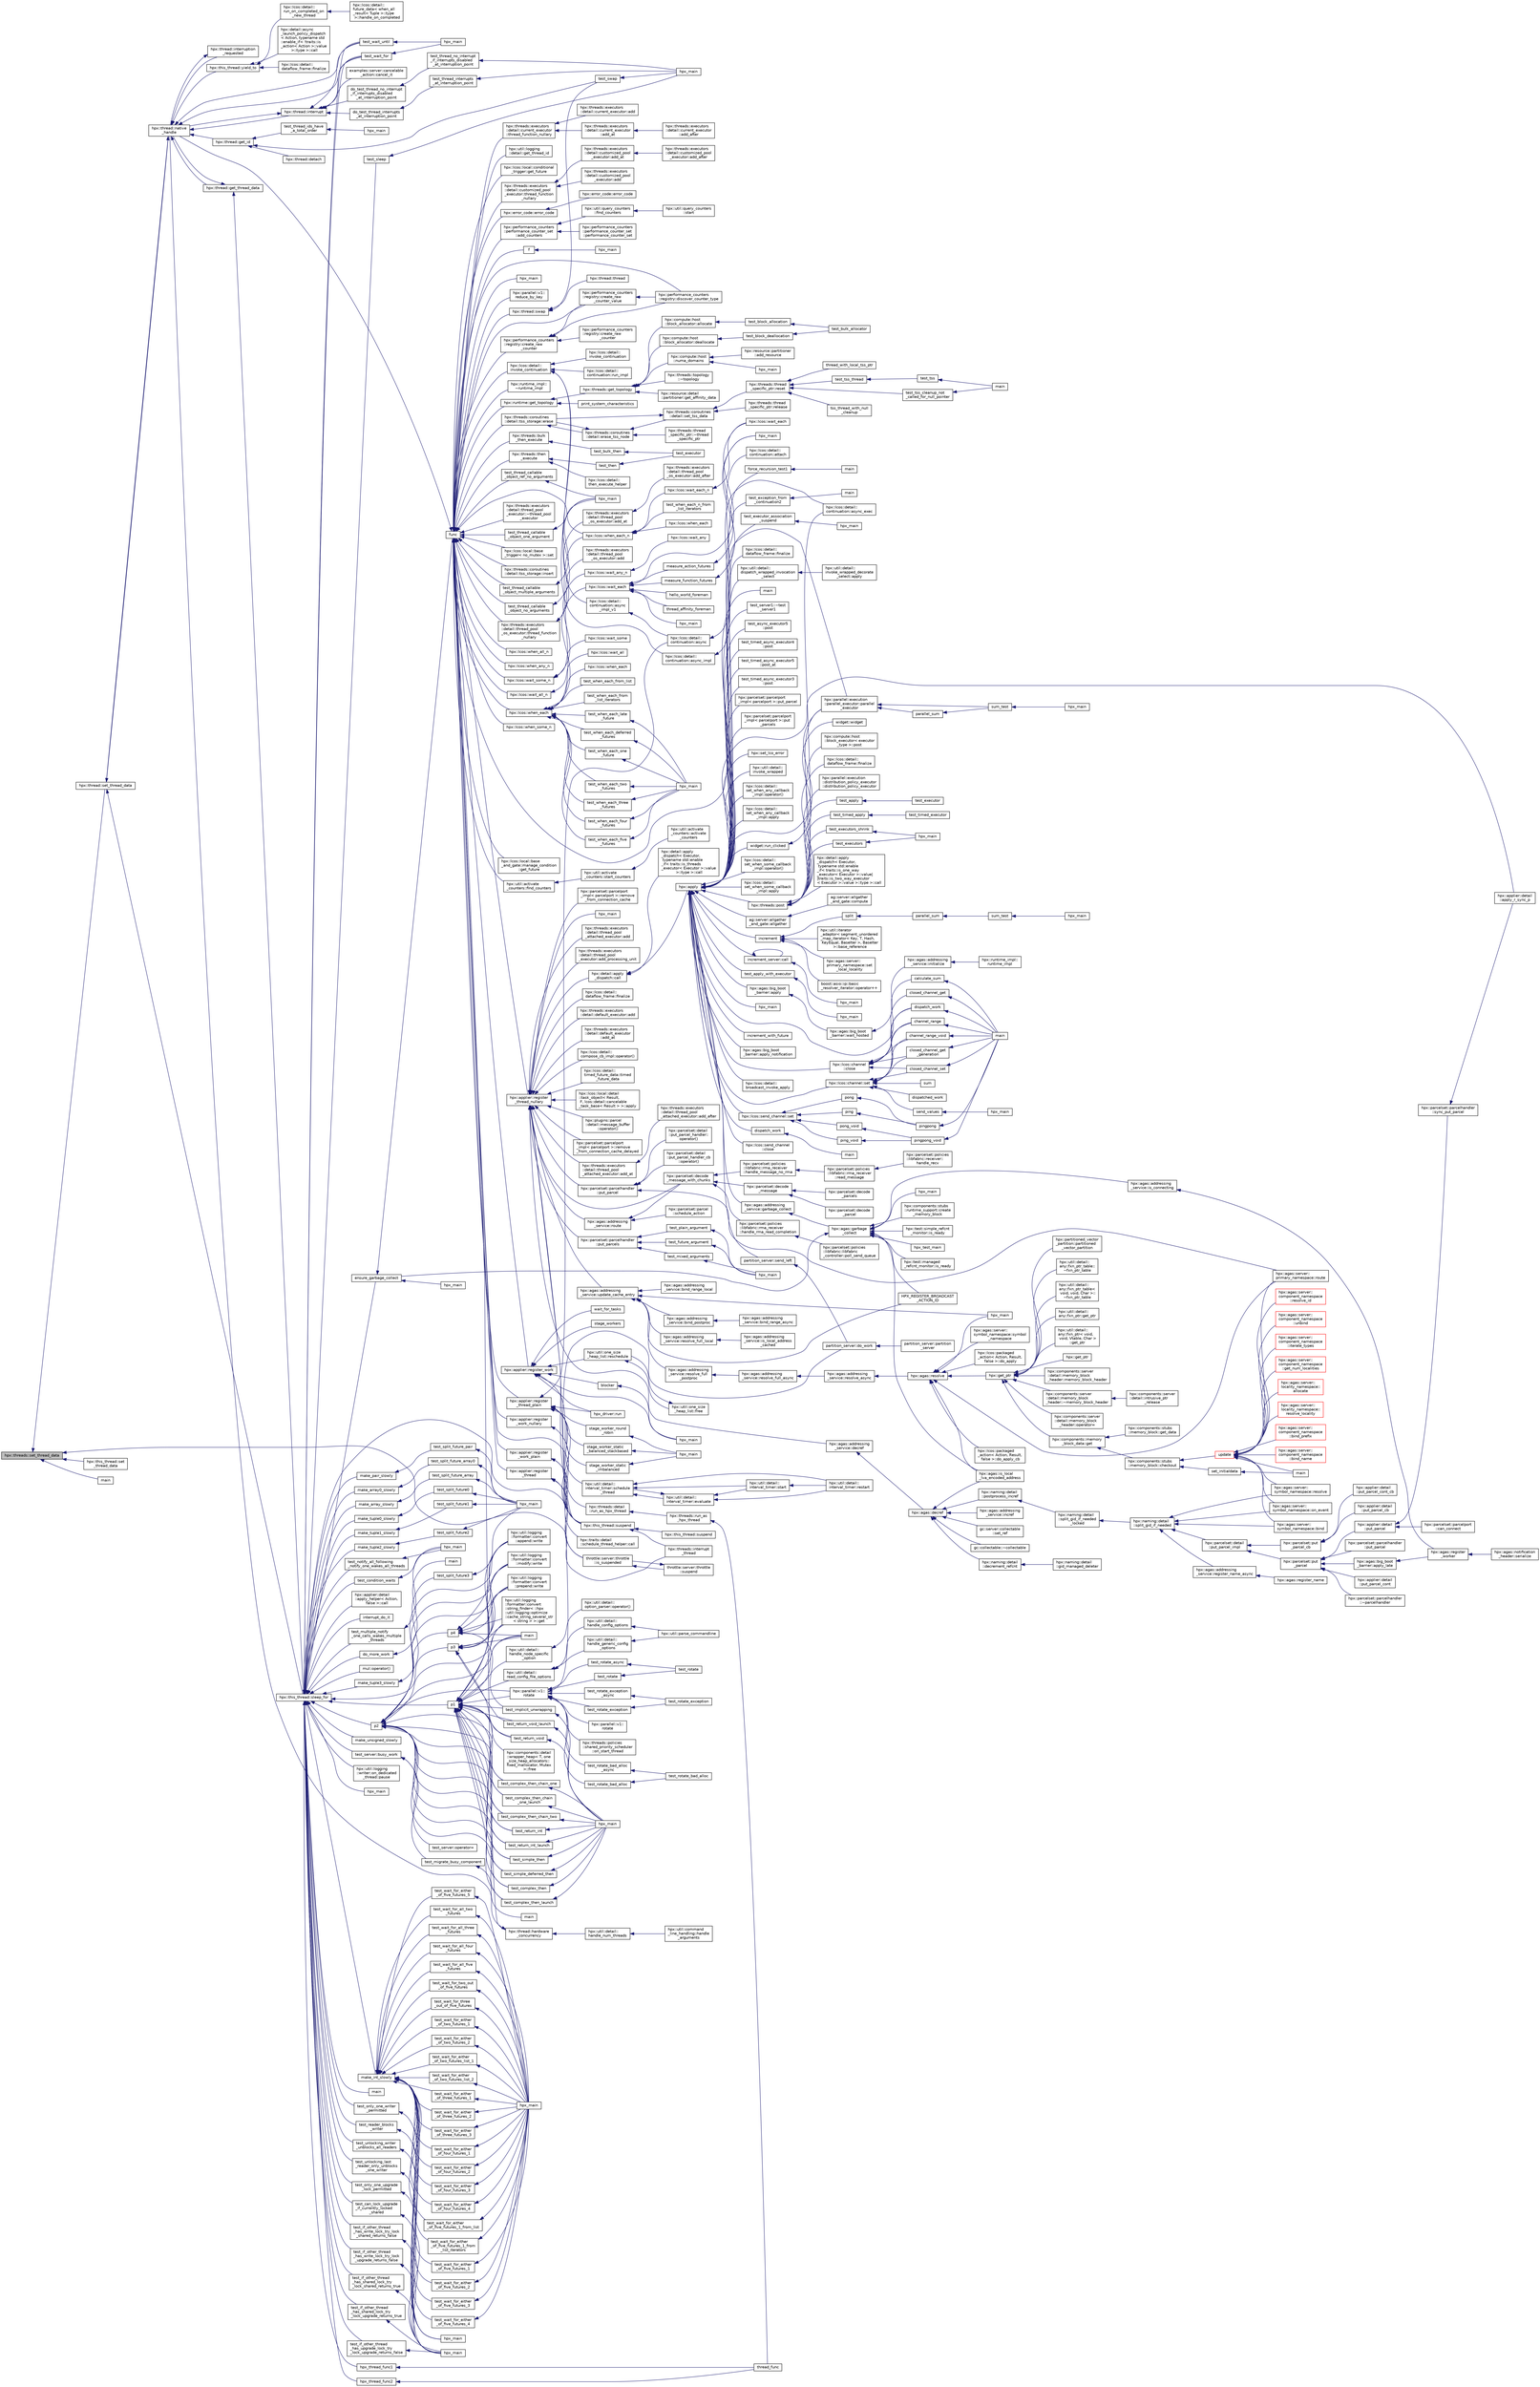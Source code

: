 digraph "hpx::threads::set_thread_data"
{
  edge [fontname="Helvetica",fontsize="10",labelfontname="Helvetica",labelfontsize="10"];
  node [fontname="Helvetica",fontsize="10",shape=record];
  rankdir="LR";
  Node9975 [label="hpx::threads::set_thread_data",height=0.2,width=0.4,color="black", fillcolor="grey75", style="filled", fontcolor="black"];
  Node9975 -> Node9976 [dir="back",color="midnightblue",fontsize="10",style="solid",fontname="Helvetica"];
  Node9976 [label="hpx::thread::set_thread_data",height=0.2,width=0.4,color="black", fillcolor="white", style="filled",URL="$de/d9b/classhpx_1_1thread.html#a7317a3cf5251f3b33c990449570d4cea"];
  Node9976 -> Node9977 [dir="back",color="midnightblue",fontsize="10",style="solid",fontname="Helvetica"];
  Node9977 [label="hpx::thread::native\l_handle",height=0.2,width=0.4,color="black", fillcolor="white", style="filled",URL="$de/d9b/classhpx_1_1thread.html#acf48190d264ab64c1c4ec99d0b421b5a"];
  Node9977 -> Node9978 [dir="back",color="midnightblue",fontsize="10",style="solid",fontname="Helvetica"];
  Node9978 [label="test_wait_for",height=0.2,width=0.4,color="black", fillcolor="white", style="filled",URL="$de/d7d/future__timed__wait__1025_8cpp.html#a0e3d5409a174e5dac600412849dc9d93"];
  Node9978 -> Node9979 [dir="back",color="midnightblue",fontsize="10",style="solid",fontname="Helvetica"];
  Node9979 [label="hpx_main",height=0.2,width=0.4,color="black", fillcolor="white", style="filled",URL="$de/d7d/future__timed__wait__1025_8cpp.html#a255f773d830db5ca937cff11c2692fa2"];
  Node9977 -> Node9980 [dir="back",color="midnightblue",fontsize="10",style="solid",fontname="Helvetica"];
  Node9980 [label="test_wait_until",height=0.2,width=0.4,color="black", fillcolor="white", style="filled",URL="$de/d7d/future__timed__wait__1025_8cpp.html#af6d52682ea10ff7a073cce3b5708c7c9"];
  Node9980 -> Node9979 [dir="back",color="midnightblue",fontsize="10",style="solid",fontname="Helvetica"];
  Node9977 -> Node9981 [dir="back",color="midnightblue",fontsize="10",style="solid",fontname="Helvetica"];
  Node9981 [label="hpx::thread::get_id",height=0.2,width=0.4,color="black", fillcolor="white", style="filled",URL="$de/d9b/classhpx_1_1thread.html#aec031f492a39c521c2c78e0cd47c4ed8"];
  Node9981 -> Node9982 [dir="back",color="midnightblue",fontsize="10",style="solid",fontname="Helvetica"];
  Node9982 [label="test_swap",height=0.2,width=0.4,color="black", fillcolor="white", style="filled",URL="$d0/d4e/tests_2unit_2threads_2thread_8cpp.html#aa9645d2d1912efd27e83867429e862d0"];
  Node9982 -> Node9983 [dir="back",color="midnightblue",fontsize="10",style="solid",fontname="Helvetica"];
  Node9983 [label="hpx_main",height=0.2,width=0.4,color="black", fillcolor="white", style="filled",URL="$d0/d4e/tests_2unit_2threads_2thread_8cpp.html#a255f773d830db5ca937cff11c2692fa2"];
  Node9981 -> Node9984 [dir="back",color="midnightblue",fontsize="10",style="solid",fontname="Helvetica"];
  Node9984 [label="hpx::thread::detach",height=0.2,width=0.4,color="black", fillcolor="white", style="filled",URL="$de/d9b/classhpx_1_1thread.html#a65d7f6e9f4bb311d73c40a2f74976ede"];
  Node9981 -> Node9985 [dir="back",color="midnightblue",fontsize="10",style="solid",fontname="Helvetica"];
  Node9985 [label="test_thread_ids_have\l_a_total_order",height=0.2,width=0.4,color="black", fillcolor="white", style="filled",URL="$df/d88/thread__id_8cpp.html#a95604be93f5422b5bc87778cff21bde1"];
  Node9985 -> Node9986 [dir="back",color="midnightblue",fontsize="10",style="solid",fontname="Helvetica"];
  Node9986 [label="hpx_main",height=0.2,width=0.4,color="black", fillcolor="white", style="filled",URL="$df/d88/thread__id_8cpp.html#a255f773d830db5ca937cff11c2692fa2"];
  Node9977 -> Node9987 [dir="back",color="midnightblue",fontsize="10",style="solid",fontname="Helvetica"];
  Node9987 [label="hpx::thread::interrupt",height=0.2,width=0.4,color="black", fillcolor="white", style="filled",URL="$de/d9b/classhpx_1_1thread.html#ac34d0d033aa743c476a79dbc2e1a8a39"];
  Node9987 -> Node9988 [dir="back",color="midnightblue",fontsize="10",style="solid",fontname="Helvetica"];
  Node9988 [label="examples::server::cancelable\l_action::cancel_it",height=0.2,width=0.4,color="black", fillcolor="white", style="filled",URL="$da/d82/classexamples_1_1server_1_1cancelable__action.html#a411ff697f6719bdf2db9df63e7ce0d1a"];
  Node9987 -> Node9978 [dir="back",color="midnightblue",fontsize="10",style="solid",fontname="Helvetica"];
  Node9987 -> Node9980 [dir="back",color="midnightblue",fontsize="10",style="solid",fontname="Helvetica"];
  Node9987 -> Node9989 [dir="back",color="midnightblue",fontsize="10",style="solid",fontname="Helvetica"];
  Node9989 [label="do_test_thread_interrupts\l_at_interruption_point",height=0.2,width=0.4,color="black", fillcolor="white", style="filled",URL="$d0/d4e/tests_2unit_2threads_2thread_8cpp.html#a1592be75203d2ef54f0a19832cacecf8"];
  Node9989 -> Node9990 [dir="back",color="midnightblue",fontsize="10",style="solid",fontname="Helvetica"];
  Node9990 [label="test_thread_interrupts\l_at_interruption_point",height=0.2,width=0.4,color="black", fillcolor="white", style="filled",URL="$d0/d4e/tests_2unit_2threads_2thread_8cpp.html#a4a6a8c2918dcd825da0102f3a63bf24a"];
  Node9990 -> Node9983 [dir="back",color="midnightblue",fontsize="10",style="solid",fontname="Helvetica"];
  Node9987 -> Node9991 [dir="back",color="midnightblue",fontsize="10",style="solid",fontname="Helvetica"];
  Node9991 [label="do_test_thread_no_interrupt\l_if_interrupts_disabled\l_at_interruption_point",height=0.2,width=0.4,color="black", fillcolor="white", style="filled",URL="$d0/d4e/tests_2unit_2threads_2thread_8cpp.html#a83a3b29d9f2edb5952625e72f9651985"];
  Node9991 -> Node9992 [dir="back",color="midnightblue",fontsize="10",style="solid",fontname="Helvetica"];
  Node9992 [label="test_thread_no_interrupt\l_if_interrupts_disabled\l_at_interruption_point",height=0.2,width=0.4,color="black", fillcolor="white", style="filled",URL="$d0/d4e/tests_2unit_2threads_2thread_8cpp.html#ae8589f467c87f24293dd95710b4d8374"];
  Node9992 -> Node9983 [dir="back",color="midnightblue",fontsize="10",style="solid",fontname="Helvetica"];
  Node9987 -> Node9977 [dir="back",color="midnightblue",fontsize="10",style="solid",fontname="Helvetica"];
  Node9977 -> Node9993 [dir="back",color="midnightblue",fontsize="10",style="solid",fontname="Helvetica"];
  Node9993 [label="hpx::thread::interruption\l_requested",height=0.2,width=0.4,color="black", fillcolor="white", style="filled",URL="$de/d9b/classhpx_1_1thread.html#a33276bb4c20bbb0b1978944e18ef71b8"];
  Node9993 -> Node9977 [dir="back",color="midnightblue",fontsize="10",style="solid",fontname="Helvetica"];
  Node9977 -> Node9994 [dir="back",color="midnightblue",fontsize="10",style="solid",fontname="Helvetica"];
  Node9994 [label="hpx::thread::get_thread_data",height=0.2,width=0.4,color="black", fillcolor="white", style="filled",URL="$de/d9b/classhpx_1_1thread.html#a4535ef82cec3b953d2c941d20e3e3904"];
  Node9994 -> Node9977 [dir="back",color="midnightblue",fontsize="10",style="solid",fontname="Helvetica"];
  Node9994 -> Node9995 [dir="back",color="midnightblue",fontsize="10",style="solid",fontname="Helvetica"];
  Node9995 [label="hpx::this_thread::sleep_for",height=0.2,width=0.4,color="black", fillcolor="white", style="filled",URL="$d9/d52/namespacehpx_1_1this__thread.html#afc042a5a5fa52eef2d1d177a343435cf"];
  Node9995 -> Node9996 [dir="back",color="midnightblue",fontsize="10",style="solid",fontname="Helvetica"];
  Node9996 [label="hpx::applier::detail\l::apply_helper\< Action,\l false \>::call",height=0.2,width=0.4,color="black", fillcolor="white", style="filled",URL="$de/d9b/structhpx_1_1applier_1_1detail_1_1apply__helper_3_01_action_00_01false_01_4.html#a567fbb92986df0974d5b30ca9a002130"];
  Node9995 -> Node9997 [dir="back",color="midnightblue",fontsize="10",style="solid",fontname="Helvetica"];
  Node9997 [label="interrupt_do_it",height=0.2,width=0.4,color="black", fillcolor="white", style="filled",URL="$d1/db8/cancelable__action__client_8cpp.html#a46617129de426f6e7ab5eb91b008cd9e"];
  Node9995 -> Node9998 [dir="back",color="midnightblue",fontsize="10",style="solid",fontname="Helvetica"];
  Node9998 [label="test_multiple_notify\l_one_calls_wakes_multiple\l_threads",height=0.2,width=0.4,color="black", fillcolor="white", style="filled",URL="$d1/ded/tests_2unit_2lcos_2condition__variable_8cpp.html#a578d8e27a7396ab57393dea2b8badee3"];
  Node9998 -> Node9999 [dir="back",color="midnightblue",fontsize="10",style="solid",fontname="Helvetica"];
  Node9999 [label="hpx_main",height=0.2,width=0.4,color="black", fillcolor="white", style="filled",URL="$d1/ded/tests_2unit_2lcos_2condition__variable_8cpp.html#a255f773d830db5ca937cff11c2692fa2"];
  Node9995 -> Node10000 [dir="back",color="midnightblue",fontsize="10",style="solid",fontname="Helvetica"];
  Node10000 [label="test_notify_all_following\l_notify_one_wakes_all_threads",height=0.2,width=0.4,color="black", fillcolor="white", style="filled",URL="$d1/ded/tests_2unit_2lcos_2condition__variable_8cpp.html#a6dd6eca404b61c749747efb07bebe3fd"];
  Node10000 -> Node9999 [dir="back",color="midnightblue",fontsize="10",style="solid",fontname="Helvetica"];
  Node9995 -> Node10001 [dir="back",color="midnightblue",fontsize="10",style="solid",fontname="Helvetica"];
  Node10001 [label="test_condition_waits",height=0.2,width=0.4,color="black", fillcolor="white", style="filled",URL="$d1/ded/tests_2unit_2lcos_2condition__variable_8cpp.html#a1dd2e7c76971df521b245377c9611cd9"];
  Node10001 -> Node9999 [dir="back",color="midnightblue",fontsize="10",style="solid",fontname="Helvetica"];
  Node9995 -> Node10002 [dir="back",color="midnightblue",fontsize="10",style="solid",fontname="Helvetica"];
  Node10002 [label="mul::operator()",height=0.2,width=0.4,color="black", fillcolor="white", style="filled",URL="$d2/d02/structmul.html#ab5eaa3d788f0a8d13cc19948e528c0e5"];
  Node9995 -> Node10003 [dir="back",color="midnightblue",fontsize="10",style="solid",fontname="Helvetica"];
  Node10003 [label="do_more_work",height=0.2,width=0.4,color="black", fillcolor="white", style="filled",URL="$d2/dfd/future__2667_8cpp.html#a9ceebb831160f2acf3a047384add9064"];
  Node10003 -> Node10004 [dir="back",color="midnightblue",fontsize="10",style="solid",fontname="Helvetica"];
  Node10004 [label="main",height=0.2,width=0.4,color="black", fillcolor="white", style="filled",URL="$d2/dfd/future__2667_8cpp.html#ae66f6b31b5ad750f1fe042a706a4e3d4"];
  Node9995 -> Node10005 [dir="back",color="midnightblue",fontsize="10",style="solid",fontname="Helvetica"];
  Node10005 [label="p1",height=0.2,width=0.4,color="black", fillcolor="white", style="filled",URL="$df/da5/future__then_8cpp.html#a8978a24b044bacf963e33824a4c1ac98"];
  Node10005 -> Node10006 [dir="back",color="midnightblue",fontsize="10",style="solid",fontname="Helvetica"];
  Node10006 [label="main",height=0.2,width=0.4,color="black", fillcolor="white", style="filled",URL="$dd/ded/bind__placeholder__test_8cpp.html#ae66f6b31b5ad750f1fe042a706a4e3d4"];
  Node10005 -> Node10007 [dir="back",color="midnightblue",fontsize="10",style="solid",fontname="Helvetica"];
  Node10007 [label="hpx::util::logging\l::formatter::convert\l::string_finder\< ::hpx\l::util::logging::optimize\l::cache_string_several_str\l\< string \> \>::get",height=0.2,width=0.4,color="black", fillcolor="white", style="filled",URL="$da/d09/structhpx_1_1util_1_1logging_1_1formatter_1_1convert_1_1string__finder_3_01_1_1hpx_1_1util_1_1loe3f73a176adffd0ee7d2c5e1121ceb93.html#a9f91bb7bb18f0c343f6f95448106ffe0"];
  Node10005 -> Node10008 [dir="back",color="midnightblue",fontsize="10",style="solid",fontname="Helvetica"];
  Node10008 [label="hpx::util::logging\l::formatter::convert\l::prepend::write",height=0.2,width=0.4,color="black", fillcolor="white", style="filled",URL="$de/d08/namespacehpx_1_1util_1_1logging_1_1formatter_1_1convert_1_1prepend.html#a800b76595c1330001994b1279f93d7ee"];
  Node10005 -> Node10009 [dir="back",color="midnightblue",fontsize="10",style="solid",fontname="Helvetica"];
  Node10009 [label="hpx::util::logging\l::formatter::convert\l::append::write",height=0.2,width=0.4,color="black", fillcolor="white", style="filled",URL="$da/d97/namespacehpx_1_1util_1_1logging_1_1formatter_1_1convert_1_1append.html#a719ba04af3b9146a733025e9518eab47"];
  Node10005 -> Node10010 [dir="back",color="midnightblue",fontsize="10",style="solid",fontname="Helvetica"];
  Node10010 [label="hpx::util::logging\l::formatter::convert\l::modify::write",height=0.2,width=0.4,color="black", fillcolor="white", style="filled",URL="$df/d5f/namespacehpx_1_1util_1_1logging_1_1formatter_1_1convert_1_1modify.html#aa88c9565b436c49c89eac1cb2e0ec7c2"];
  Node10005 -> Node10011 [dir="back",color="midnightblue",fontsize="10",style="solid",fontname="Helvetica"];
  Node10011 [label="test_return_int",height=0.2,width=0.4,color="black", fillcolor="white", style="filled",URL="$df/da5/future__then_8cpp.html#a4574c7d42a67c66efb94b4aad426e984"];
  Node10011 -> Node10012 [dir="back",color="midnightblue",fontsize="10",style="solid",fontname="Helvetica"];
  Node10012 [label="hpx_main",height=0.2,width=0.4,color="black", fillcolor="white", style="filled",URL="$df/da5/future__then_8cpp.html#aefd26dd818037509b2241068d57e3e1d"];
  Node10005 -> Node10013 [dir="back",color="midnightblue",fontsize="10",style="solid",fontname="Helvetica"];
  Node10013 [label="test_return_int_launch",height=0.2,width=0.4,color="black", fillcolor="white", style="filled",URL="$df/da5/future__then_8cpp.html#a4d59ccf0b01a1fa8fde2acc877f986a7"];
  Node10013 -> Node10012 [dir="back",color="midnightblue",fontsize="10",style="solid",fontname="Helvetica"];
  Node10005 -> Node10014 [dir="back",color="midnightblue",fontsize="10",style="solid",fontname="Helvetica"];
  Node10014 [label="test_return_void",height=0.2,width=0.4,color="black", fillcolor="white", style="filled",URL="$df/da5/future__then_8cpp.html#a504f39b4d586615d5d1371c8dad56645"];
  Node10014 -> Node10012 [dir="back",color="midnightblue",fontsize="10",style="solid",fontname="Helvetica"];
  Node10005 -> Node10015 [dir="back",color="midnightblue",fontsize="10",style="solid",fontname="Helvetica"];
  Node10015 [label="test_return_void_launch",height=0.2,width=0.4,color="black", fillcolor="white", style="filled",URL="$df/da5/future__then_8cpp.html#a6bca71baf1676513433d261fbffee4bc"];
  Node10015 -> Node10012 [dir="back",color="midnightblue",fontsize="10",style="solid",fontname="Helvetica"];
  Node10005 -> Node10016 [dir="back",color="midnightblue",fontsize="10",style="solid",fontname="Helvetica"];
  Node10016 [label="test_implicit_unwrapping",height=0.2,width=0.4,color="black", fillcolor="white", style="filled",URL="$df/da5/future__then_8cpp.html#ad7b1b04c3515e5bf95459e94b1bdc337"];
  Node10016 -> Node10012 [dir="back",color="midnightblue",fontsize="10",style="solid",fontname="Helvetica"];
  Node10005 -> Node10017 [dir="back",color="midnightblue",fontsize="10",style="solid",fontname="Helvetica"];
  Node10017 [label="test_simple_then",height=0.2,width=0.4,color="black", fillcolor="white", style="filled",URL="$df/da5/future__then_8cpp.html#aa74379f2bcdf911e278b78569028848b"];
  Node10017 -> Node10012 [dir="back",color="midnightblue",fontsize="10",style="solid",fontname="Helvetica"];
  Node10005 -> Node10018 [dir="back",color="midnightblue",fontsize="10",style="solid",fontname="Helvetica"];
  Node10018 [label="test_simple_deferred_then",height=0.2,width=0.4,color="black", fillcolor="white", style="filled",URL="$df/da5/future__then_8cpp.html#a026670a80b5d18f81a87665f09f4b9e4"];
  Node10018 -> Node10012 [dir="back",color="midnightblue",fontsize="10",style="solid",fontname="Helvetica"];
  Node10005 -> Node10019 [dir="back",color="midnightblue",fontsize="10",style="solid",fontname="Helvetica"];
  Node10019 [label="test_complex_then",height=0.2,width=0.4,color="black", fillcolor="white", style="filled",URL="$df/da5/future__then_8cpp.html#a65c0909ab7ad1dbde6b00a89e09d12ee"];
  Node10019 -> Node10012 [dir="back",color="midnightblue",fontsize="10",style="solid",fontname="Helvetica"];
  Node10005 -> Node10020 [dir="back",color="midnightblue",fontsize="10",style="solid",fontname="Helvetica"];
  Node10020 [label="test_complex_then_launch",height=0.2,width=0.4,color="black", fillcolor="white", style="filled",URL="$df/da5/future__then_8cpp.html#a57e79de123fc4563e6535bcb0d510eb6"];
  Node10020 -> Node10012 [dir="back",color="midnightblue",fontsize="10",style="solid",fontname="Helvetica"];
  Node10005 -> Node10021 [dir="back",color="midnightblue",fontsize="10",style="solid",fontname="Helvetica"];
  Node10021 [label="test_complex_then_chain_one",height=0.2,width=0.4,color="black", fillcolor="white", style="filled",URL="$df/da5/future__then_8cpp.html#aa9256ab654994c70d6de44c612f62ac1"];
  Node10021 -> Node10012 [dir="back",color="midnightblue",fontsize="10",style="solid",fontname="Helvetica"];
  Node10005 -> Node10022 [dir="back",color="midnightblue",fontsize="10",style="solid",fontname="Helvetica"];
  Node10022 [label="test_complex_then_chain\l_one_launch",height=0.2,width=0.4,color="black", fillcolor="white", style="filled",URL="$df/da5/future__then_8cpp.html#acf17bb2a5182b9cb7667271f95a03704"];
  Node10022 -> Node10012 [dir="back",color="midnightblue",fontsize="10",style="solid",fontname="Helvetica"];
  Node10005 -> Node10023 [dir="back",color="midnightblue",fontsize="10",style="solid",fontname="Helvetica"];
  Node10023 [label="test_complex_then_chain_two",height=0.2,width=0.4,color="black", fillcolor="white", style="filled",URL="$df/da5/future__then_8cpp.html#a877da4dafc5590d16fa0d3c57391c363"];
  Node10023 -> Node10012 [dir="back",color="midnightblue",fontsize="10",style="solid",fontname="Helvetica"];
  Node10005 -> Node10024 [dir="back",color="midnightblue",fontsize="10",style="solid",fontname="Helvetica"];
  Node10024 [label="hpx::util::detail::\lhandle_node_specific\l_option",height=0.2,width=0.4,color="black", fillcolor="white", style="filled",URL="$d2/d8e/namespacehpx_1_1util_1_1detail.html#a43e5f30f676cfadaad879f991391ffab"];
  Node10024 -> Node10025 [dir="back",color="midnightblue",fontsize="10",style="solid",fontname="Helvetica"];
  Node10025 [label="hpx::util::detail::\loption_parser::operator()",height=0.2,width=0.4,color="black", fillcolor="white", style="filled",URL="$de/dc5/structhpx_1_1util_1_1detail_1_1option__parser.html#a6062e5ee56b2e2efa8717e73e01dfc52"];
  Node10005 -> Node10026 [dir="back",color="midnightblue",fontsize="10",style="solid",fontname="Helvetica"];
  Node10026 [label="hpx::util::detail::\lread_config_file_options",height=0.2,width=0.4,color="black", fillcolor="white", style="filled",URL="$d2/d8e/namespacehpx_1_1util_1_1detail.html#acc4cbf3746afbdeb02d4d79e65ec085d"];
  Node10026 -> Node10027 [dir="back",color="midnightblue",fontsize="10",style="solid",fontname="Helvetica"];
  Node10027 [label="hpx::util::detail::\lhandle_generic_config\l_options",height=0.2,width=0.4,color="black", fillcolor="white", style="filled",URL="$d2/d8e/namespacehpx_1_1util_1_1detail.html#afe9d48863068cf6ab23661ea84aad13b"];
  Node10027 -> Node10028 [dir="back",color="midnightblue",fontsize="10",style="solid",fontname="Helvetica"];
  Node10028 [label="hpx::util::parse_commandline",height=0.2,width=0.4,color="black", fillcolor="white", style="filled",URL="$df/dad/namespacehpx_1_1util.html#a19ecafa5a1d8009b5301f6d94f77b773"];
  Node10026 -> Node10029 [dir="back",color="midnightblue",fontsize="10",style="solid",fontname="Helvetica"];
  Node10029 [label="hpx::util::detail::\lhandle_config_options",height=0.2,width=0.4,color="black", fillcolor="white", style="filled",URL="$d2/d8e/namespacehpx_1_1util_1_1detail.html#adf812f0307327e750a861a2ed15d9c1a"];
  Node10029 -> Node10028 [dir="back",color="midnightblue",fontsize="10",style="solid",fontname="Helvetica"];
  Node10005 -> Node10030 [dir="back",color="midnightblue",fontsize="10",style="solid",fontname="Helvetica"];
  Node10030 [label="hpx::parallel::v1::\lrotate",height=0.2,width=0.4,color="black", fillcolor="white", style="filled",URL="$db/db9/namespacehpx_1_1parallel_1_1v1.html#a1186b3f6aa7198ada6c81f987e08f85b"];
  Node10030 -> Node10031 [dir="back",color="midnightblue",fontsize="10",style="solid",fontname="Helvetica"];
  Node10031 [label="partition_server::do_work",height=0.2,width=0.4,color="black", fillcolor="white", style="filled",URL="$d9/dbd/structpartition__server.html#a6642286bc38b9bed88cc6423d181b87f"];
  Node10031 -> Node10032 [dir="back",color="midnightblue",fontsize="10",style="solid",fontname="Helvetica"];
  Node10032 [label="partition_server::partition\l_server",height=0.2,width=0.4,color="black", fillcolor="white", style="filled",URL="$d9/dbd/structpartition__server.html#a80906893b5b6771003acbf3fcfec37cf"];
  Node10030 -> Node10033 [dir="back",color="midnightblue",fontsize="10",style="solid",fontname="Helvetica"];
  Node10033 [label="test_rotate",height=0.2,width=0.4,color="black", fillcolor="white", style="filled",URL="$d7/d5d/rotate_8cpp.html#ab8a8520d8bdef3f9022bc5377426d949"];
  Node10033 -> Node10034 [dir="back",color="midnightblue",fontsize="10",style="solid",fontname="Helvetica"];
  Node10034 [label="test_rotate",height=0.2,width=0.4,color="black", fillcolor="white", style="filled",URL="$d7/d5d/rotate_8cpp.html#ae9e7ca0d224acd1e52ac006b1b1249e6"];
  Node10030 -> Node10035 [dir="back",color="midnightblue",fontsize="10",style="solid",fontname="Helvetica"];
  Node10035 [label="test_rotate_async",height=0.2,width=0.4,color="black", fillcolor="white", style="filled",URL="$d7/d5d/rotate_8cpp.html#ae3e37eb13d1c555e7ec861e99599cecb"];
  Node10035 -> Node10034 [dir="back",color="midnightblue",fontsize="10",style="solid",fontname="Helvetica"];
  Node10030 -> Node10036 [dir="back",color="midnightblue",fontsize="10",style="solid",fontname="Helvetica"];
  Node10036 [label="test_rotate_exception",height=0.2,width=0.4,color="black", fillcolor="white", style="filled",URL="$d7/d5d/rotate_8cpp.html#a84f60bd76e1e8fe9ecce9b0b1ae38bea"];
  Node10036 -> Node10037 [dir="back",color="midnightblue",fontsize="10",style="solid",fontname="Helvetica"];
  Node10037 [label="test_rotate_exception",height=0.2,width=0.4,color="black", fillcolor="white", style="filled",URL="$d7/d5d/rotate_8cpp.html#aa448ed0e1a24642b5baaa5bb029abfc1"];
  Node10030 -> Node10038 [dir="back",color="midnightblue",fontsize="10",style="solid",fontname="Helvetica"];
  Node10038 [label="test_rotate_exception\l_async",height=0.2,width=0.4,color="black", fillcolor="white", style="filled",URL="$d7/d5d/rotate_8cpp.html#a472f3593addc133bd849ff486e2a4e9a"];
  Node10038 -> Node10037 [dir="back",color="midnightblue",fontsize="10",style="solid",fontname="Helvetica"];
  Node10030 -> Node10039 [dir="back",color="midnightblue",fontsize="10",style="solid",fontname="Helvetica"];
  Node10039 [label="test_rotate_bad_alloc",height=0.2,width=0.4,color="black", fillcolor="white", style="filled",URL="$d7/d5d/rotate_8cpp.html#ae74a2766c7d66fa2c13743d2d7b75fa9"];
  Node10039 -> Node10040 [dir="back",color="midnightblue",fontsize="10",style="solid",fontname="Helvetica"];
  Node10040 [label="test_rotate_bad_alloc",height=0.2,width=0.4,color="black", fillcolor="white", style="filled",URL="$d7/d5d/rotate_8cpp.html#a6945fe3952a002c1c4536cb98882a9bf"];
  Node10030 -> Node10041 [dir="back",color="midnightblue",fontsize="10",style="solid",fontname="Helvetica"];
  Node10041 [label="test_rotate_bad_alloc\l_async",height=0.2,width=0.4,color="black", fillcolor="white", style="filled",URL="$d7/d5d/rotate_8cpp.html#a02745132ec799d5c6af870c3350a7454"];
  Node10041 -> Node10040 [dir="back",color="midnightblue",fontsize="10",style="solid",fontname="Helvetica"];
  Node10030 -> Node10042 [dir="back",color="midnightblue",fontsize="10",style="solid",fontname="Helvetica"];
  Node10042 [label="hpx::parallel::v1::\lrotate",height=0.2,width=0.4,color="black", fillcolor="white", style="filled",URL="$db/db9/namespacehpx_1_1parallel_1_1v1.html#acc6f55c3bfc3aecae26cb8a73e3e2563"];
  Node10030 -> Node10043 [dir="back",color="midnightblue",fontsize="10",style="solid",fontname="Helvetica"];
  Node10043 [label="hpx::threads::policies\l::shared_priority_scheduler\l::on_start_thread",height=0.2,width=0.4,color="black", fillcolor="white", style="filled",URL="$d8/d52/classhpx_1_1threads_1_1policies_1_1shared__priority__scheduler.html#a6b50d46539ac974cbe2706f56c2fbc3f"];
  Node10005 -> Node10044 [dir="back",color="midnightblue",fontsize="10",style="solid",fontname="Helvetica"];
  Node10044 [label="hpx::components::detail\l::wrapper_heap\< T, one\l_size_heap_allocators::\lfixed_mallocator, Mutex\l \>::free",height=0.2,width=0.4,color="black", fillcolor="white", style="filled",URL="$d1/d6d/classhpx_1_1components_1_1detail_1_1wrapper__heap.html#aca09fd51113634e49b03973d49a01612"];
  Node9995 -> Node10045 [dir="back",color="midnightblue",fontsize="10",style="solid",fontname="Helvetica"];
  Node10045 [label="p2",height=0.2,width=0.4,color="black", fillcolor="white", style="filled",URL="$df/da5/future__then_8cpp.html#a0dabf50b87b0ab6126c07663b7c82650"];
  Node10045 -> Node10006 [dir="back",color="midnightblue",fontsize="10",style="solid",fontname="Helvetica"];
  Node10045 -> Node10007 [dir="back",color="midnightblue",fontsize="10",style="solid",fontname="Helvetica"];
  Node10045 -> Node10008 [dir="back",color="midnightblue",fontsize="10",style="solid",fontname="Helvetica"];
  Node10045 -> Node10009 [dir="back",color="midnightblue",fontsize="10",style="solid",fontname="Helvetica"];
  Node10045 -> Node10010 [dir="back",color="midnightblue",fontsize="10",style="solid",fontname="Helvetica"];
  Node10045 -> Node10046 [dir="back",color="midnightblue",fontsize="10",style="solid",fontname="Helvetica"];
  Node10046 [label="p4",height=0.2,width=0.4,color="black", fillcolor="white", style="filled",URL="$df/da5/future__then_8cpp.html#a2e41883da983a4e735ff63a070df689f"];
  Node10046 -> Node10006 [dir="back",color="midnightblue",fontsize="10",style="solid",fontname="Helvetica"];
  Node10046 -> Node10007 [dir="back",color="midnightblue",fontsize="10",style="solid",fontname="Helvetica"];
  Node10046 -> Node10008 [dir="back",color="midnightblue",fontsize="10",style="solid",fontname="Helvetica"];
  Node10046 -> Node10009 [dir="back",color="midnightblue",fontsize="10",style="solid",fontname="Helvetica"];
  Node10046 -> Node10010 [dir="back",color="midnightblue",fontsize="10",style="solid",fontname="Helvetica"];
  Node10046 -> Node10016 [dir="back",color="midnightblue",fontsize="10",style="solid",fontname="Helvetica"];
  Node10045 -> Node10011 [dir="back",color="midnightblue",fontsize="10",style="solid",fontname="Helvetica"];
  Node10045 -> Node10013 [dir="back",color="midnightblue",fontsize="10",style="solid",fontname="Helvetica"];
  Node10045 -> Node10017 [dir="back",color="midnightblue",fontsize="10",style="solid",fontname="Helvetica"];
  Node10045 -> Node10018 [dir="back",color="midnightblue",fontsize="10",style="solid",fontname="Helvetica"];
  Node10045 -> Node10019 [dir="back",color="midnightblue",fontsize="10",style="solid",fontname="Helvetica"];
  Node10045 -> Node10020 [dir="back",color="midnightblue",fontsize="10",style="solid",fontname="Helvetica"];
  Node10045 -> Node10021 [dir="back",color="midnightblue",fontsize="10",style="solid",fontname="Helvetica"];
  Node10045 -> Node10022 [dir="back",color="midnightblue",fontsize="10",style="solid",fontname="Helvetica"];
  Node10045 -> Node10023 [dir="back",color="midnightblue",fontsize="10",style="solid",fontname="Helvetica"];
  Node10045 -> Node10030 [dir="back",color="midnightblue",fontsize="10",style="solid",fontname="Helvetica"];
  Node9995 -> Node10047 [dir="back",color="midnightblue",fontsize="10",style="solid",fontname="Helvetica"];
  Node10047 [label="p3",height=0.2,width=0.4,color="black", fillcolor="white", style="filled",URL="$df/da5/future__then_8cpp.html#ada3ca76feabb79611290ef351f1ad171"];
  Node10047 -> Node10006 [dir="back",color="midnightblue",fontsize="10",style="solid",fontname="Helvetica"];
  Node10047 -> Node10007 [dir="back",color="midnightblue",fontsize="10",style="solid",fontname="Helvetica"];
  Node10047 -> Node10008 [dir="back",color="midnightblue",fontsize="10",style="solid",fontname="Helvetica"];
  Node10047 -> Node10009 [dir="back",color="midnightblue",fontsize="10",style="solid",fontname="Helvetica"];
  Node10047 -> Node10010 [dir="back",color="midnightblue",fontsize="10",style="solid",fontname="Helvetica"];
  Node10047 -> Node10014 [dir="back",color="midnightblue",fontsize="10",style="solid",fontname="Helvetica"];
  Node10047 -> Node10015 [dir="back",color="midnightblue",fontsize="10",style="solid",fontname="Helvetica"];
  Node9995 -> Node9978 [dir="back",color="midnightblue",fontsize="10",style="solid",fontname="Helvetica"];
  Node9995 -> Node9980 [dir="back",color="midnightblue",fontsize="10",style="solid",fontname="Helvetica"];
  Node9995 -> Node10048 [dir="back",color="midnightblue",fontsize="10",style="solid",fontname="Helvetica"];
  Node10048 [label="ensure_garbage_collect",height=0.2,width=0.4,color="black", fillcolor="white", style="filled",URL="$d8/dfd/id__type__ref__counting__1032_8cpp.html#a5264b94bf7c262ac0e521fb290d476d5"];
  Node10048 -> Node10049 [dir="back",color="midnightblue",fontsize="10",style="solid",fontname="Helvetica"];
  Node10049 [label="func",height=0.2,width=0.4,color="black", fillcolor="white", style="filled",URL="$d8/dfd/id__type__ref__counting__1032_8cpp.html#ab811b86ea5107ffb3351fcaa29d2c652"];
  Node10049 -> Node10050 [dir="back",color="midnightblue",fontsize="10",style="solid",fontname="Helvetica"];
  Node10050 [label="hpx::util::activate\l_counters::find_counters",height=0.2,width=0.4,color="black", fillcolor="white", style="filled",URL="$d9/d0b/classhpx_1_1util_1_1activate__counters.html#a797f766dd5e2416f54a5a91b267bedd4"];
  Node10050 -> Node10051 [dir="back",color="midnightblue",fontsize="10",style="solid",fontname="Helvetica"];
  Node10051 [label="hpx::util::activate\l_counters::start_counters",height=0.2,width=0.4,color="black", fillcolor="white", style="filled",URL="$d9/d0b/classhpx_1_1util_1_1activate__counters.html#af2193bbb81054707baea1f8f19d63ddf"];
  Node10051 -> Node10052 [dir="back",color="midnightblue",fontsize="10",style="solid",fontname="Helvetica"];
  Node10052 [label="hpx::util::activate\l_counters::activate\l_counters",height=0.2,width=0.4,color="black", fillcolor="white", style="filled",URL="$d9/d0b/classhpx_1_1util_1_1activate__counters.html#a58030114fe706c120ec4d6d793da25d7"];
  Node10049 -> Node10053 [dir="back",color="midnightblue",fontsize="10",style="solid",fontname="Helvetica"];
  Node10053 [label="hpx::lcos::local::base\l_and_gate::manage_condition\l::get_future",height=0.2,width=0.4,color="black", fillcolor="white", style="filled",URL="$d2/d39/structhpx_1_1lcos_1_1local_1_1base__and__gate_1_1manage__condition.html#ac4f65bf84421c3d2e1e40e986d8d8e62"];
  Node10049 -> Node10054 [dir="back",color="midnightblue",fontsize="10",style="solid",fontname="Helvetica"];
  Node10054 [label="hpx::applier::register\l_thread_nullary",height=0.2,width=0.4,color="black", fillcolor="white", style="filled",URL="$d8/dcb/namespacehpx_1_1applier.html#a401cd1145927e58d74d1eb52aaccd936"];
  Node10054 -> Node10055 [dir="back",color="midnightblue",fontsize="10",style="solid",fontname="Helvetica"];
  Node10055 [label="hpx::agas::addressing\l_service::route",height=0.2,width=0.4,color="black", fillcolor="white", style="filled",URL="$db/d58/structhpx_1_1agas_1_1addressing__service.html#a7ba78aaaea353576c92e10899bbbb471",tooltip="Route the given parcel to the appropriate AGAS service instance. "];
  Node10055 -> Node10056 [dir="back",color="midnightblue",fontsize="10",style="solid",fontname="Helvetica"];
  Node10056 [label="hpx::parcelset::decode\l_message_with_chunks",height=0.2,width=0.4,color="black", fillcolor="white", style="filled",URL="$d4/d41/namespacehpx_1_1parcelset.html#abb7d99e0c8aaa983f0851d9c5d4e78bf"];
  Node10056 -> Node10057 [dir="back",color="midnightblue",fontsize="10",style="solid",fontname="Helvetica"];
  Node10057 [label="hpx::parcelset::decode\l_message",height=0.2,width=0.4,color="black", fillcolor="white", style="filled",URL="$d4/d41/namespacehpx_1_1parcelset.html#ab5f27461c52dbbfeab29fe8a37986faa"];
  Node10057 -> Node10058 [dir="back",color="midnightblue",fontsize="10",style="solid",fontname="Helvetica"];
  Node10058 [label="hpx::parcelset::decode\l_parcel",height=0.2,width=0.4,color="black", fillcolor="white", style="filled",URL="$d4/d41/namespacehpx_1_1parcelset.html#a0199ca3fa04e8fa08c9e6b9eec41ebb5"];
  Node10057 -> Node10059 [dir="back",color="midnightblue",fontsize="10",style="solid",fontname="Helvetica"];
  Node10059 [label="hpx::parcelset::decode\l_parcels",height=0.2,width=0.4,color="black", fillcolor="white", style="filled",URL="$d4/d41/namespacehpx_1_1parcelset.html#aa7b4acdaa73e95824f4406d316551b51"];
  Node10056 -> Node10060 [dir="back",color="midnightblue",fontsize="10",style="solid",fontname="Helvetica"];
  Node10060 [label="hpx::parcelset::policies\l::libfabric::rma_receiver\l::handle_message_no_rma",height=0.2,width=0.4,color="black", fillcolor="white", style="filled",URL="$d4/d56/structhpx_1_1parcelset_1_1policies_1_1libfabric_1_1rma__receiver.html#a9ee3082ad51ee63cf85049b8126580f0"];
  Node10060 -> Node10061 [dir="back",color="midnightblue",fontsize="10",style="solid",fontname="Helvetica"];
  Node10061 [label="hpx::parcelset::policies\l::libfabric::rma_receiver\l::read_message",height=0.2,width=0.4,color="black", fillcolor="white", style="filled",URL="$d4/d56/structhpx_1_1parcelset_1_1policies_1_1libfabric_1_1rma__receiver.html#a687e3e9569a57b6bd48220ecd7ef2394"];
  Node10061 -> Node10062 [dir="back",color="midnightblue",fontsize="10",style="solid",fontname="Helvetica"];
  Node10062 [label="hpx::parcelset::policies\l::libfabric::receiver::\lhandle_recv",height=0.2,width=0.4,color="black", fillcolor="white", style="filled",URL="$d9/df5/structhpx_1_1parcelset_1_1policies_1_1libfabric_1_1receiver.html#ae18eac5b1593bc79ba31cf828177d611"];
  Node10056 -> Node10063 [dir="back",color="midnightblue",fontsize="10",style="solid",fontname="Helvetica"];
  Node10063 [label="hpx::parcelset::policies\l::libfabric::rma_receiver\l::handle_rma_read_completion",height=0.2,width=0.4,color="black", fillcolor="white", style="filled",URL="$d4/d56/structhpx_1_1parcelset_1_1policies_1_1libfabric_1_1rma__receiver.html#a77182bc65fb4dd0fc0737d87bec05a72"];
  Node10063 -> Node10064 [dir="back",color="midnightblue",fontsize="10",style="solid",fontname="Helvetica"];
  Node10064 [label="hpx::parcelset::policies\l::libfabric::libfabric\l_controller::poll_send_queue",height=0.2,width=0.4,color="black", fillcolor="white", style="filled",URL="$db/d9f/classhpx_1_1parcelset_1_1policies_1_1libfabric_1_1libfabric__controller.html#afaa02e122be1ea6800a245af7b3a9cf8"];
  Node10055 -> Node10065 [dir="back",color="midnightblue",fontsize="10",style="solid",fontname="Helvetica"];
  Node10065 [label="hpx::parcelset::parcel\l::schedule_action",height=0.2,width=0.4,color="black", fillcolor="white", style="filled",URL="$d7/d11/classhpx_1_1parcelset_1_1parcel.html#a48b0c65d702bd4b1c4234de252246eb5"];
  Node10054 -> Node10066 [dir="back",color="midnightblue",fontsize="10",style="solid",fontname="Helvetica"];
  Node10066 [label="hpx::agas::addressing\l_service::decref",height=0.2,width=0.4,color="black", fillcolor="white", style="filled",URL="$db/d58/structhpx_1_1agas_1_1addressing__service.html#a0f18342491c8f0398bc0747a0634658b",tooltip="Decrement the global reference count for the given id. "];
  Node10066 -> Node10067 [dir="back",color="midnightblue",fontsize="10",style="solid",fontname="Helvetica"];
  Node10067 [label="hpx::agas::decref",height=0.2,width=0.4,color="black", fillcolor="white", style="filled",URL="$dc/d54/namespacehpx_1_1agas.html#a08f10ad4320050773ecaf08b7ad1ad3e"];
  Node10067 -> Node10068 [dir="back",color="midnightblue",fontsize="10",style="solid",fontname="Helvetica"];
  Node10068 [label="hpx::agas::addressing\l_service::incref",height=0.2,width=0.4,color="black", fillcolor="white", style="filled",URL="$db/d58/structhpx_1_1agas_1_1addressing__service.html#a77add8ef493b3ff577876bbbde8b2ead"];
  Node10067 -> Node10069 [dir="back",color="midnightblue",fontsize="10",style="solid",fontname="Helvetica"];
  Node10069 [label="hpx::agas::is_local\l_lva_encoded_address",height=0.2,width=0.4,color="black", fillcolor="white", style="filled",URL="$dc/d54/namespacehpx_1_1agas.html#abb5e5584ed3b536ace8e3f58415e24c2"];
  Node10067 -> Node10070 [dir="back",color="midnightblue",fontsize="10",style="solid",fontname="Helvetica"];
  Node10070 [label="gc::server::collectable\l::set_ref",height=0.2,width=0.4,color="black", fillcolor="white", style="filled",URL="$da/d76/structgc_1_1server_1_1collectable.html#a8e123e39f5a85da593dc15b5f872748d"];
  Node10067 -> Node10071 [dir="back",color="midnightblue",fontsize="10",style="solid",fontname="Helvetica"];
  Node10071 [label="gc::collectable::~collectable",height=0.2,width=0.4,color="black", fillcolor="white", style="filled",URL="$da/d23/structgc_1_1collectable.html#aa3ac1547c0889e84cc088090dafcad1e"];
  Node10067 -> Node10072 [dir="back",color="midnightblue",fontsize="10",style="solid",fontname="Helvetica"];
  Node10072 [label="hpx::naming::detail\l::decrement_refcnt",height=0.2,width=0.4,color="black", fillcolor="white", style="filled",URL="$d5/d18/namespacehpx_1_1naming_1_1detail.html#a63ddb380473bdb8a186686ffe718b6e2"];
  Node10072 -> Node10073 [dir="back",color="midnightblue",fontsize="10",style="solid",fontname="Helvetica"];
  Node10073 [label="hpx::naming::detail\l::gid_managed_deleter",height=0.2,width=0.4,color="black", fillcolor="white", style="filled",URL="$d5/d18/namespacehpx_1_1naming_1_1detail.html#a4a5ba88a0340322e30f2d7b160a4568f"];
  Node10067 -> Node10074 [dir="back",color="midnightblue",fontsize="10",style="solid",fontname="Helvetica"];
  Node10074 [label="hpx::naming::detail\l::postprocess_incref",height=0.2,width=0.4,color="black", fillcolor="white", style="filled",URL="$d5/d18/namespacehpx_1_1naming_1_1detail.html#a9d2708b2b1a4087d64195137b077ef1d"];
  Node10074 -> Node10075 [dir="back",color="midnightblue",fontsize="10",style="solid",fontname="Helvetica"];
  Node10075 [label="hpx::naming::detail\l::split_gid_if_needed\l_locked",height=0.2,width=0.4,color="black", fillcolor="white", style="filled",URL="$d5/d18/namespacehpx_1_1naming_1_1detail.html#a8a41d874bb719f702a76d483293d9d56"];
  Node10075 -> Node10076 [dir="back",color="midnightblue",fontsize="10",style="solid",fontname="Helvetica"];
  Node10076 [label="hpx::naming::detail\l::split_gid_if_needed",height=0.2,width=0.4,color="black", fillcolor="white", style="filled",URL="$d5/d18/namespacehpx_1_1naming_1_1detail.html#a106949fcb9087fb6bdca67d048d6568f"];
  Node10076 -> Node10077 [dir="back",color="midnightblue",fontsize="10",style="solid",fontname="Helvetica"];
  Node10077 [label="hpx::agas::addressing\l_service::register_name_async",height=0.2,width=0.4,color="black", fillcolor="white", style="filled",URL="$db/d58/structhpx_1_1agas_1_1addressing__service.html#adfd0ce835927a3c0396b6fc9e9fbb3cf"];
  Node10077 -> Node10078 [dir="back",color="midnightblue",fontsize="10",style="solid",fontname="Helvetica"];
  Node10078 [label="hpx::agas::register_name",height=0.2,width=0.4,color="black", fillcolor="white", style="filled",URL="$dc/d54/namespacehpx_1_1agas.html#adc43905ef74ad9948375f3948b64fc2f"];
  Node10076 -> Node10079 [dir="back",color="midnightblue",fontsize="10",style="solid",fontname="Helvetica"];
  Node10079 [label="hpx::parcelset::detail\l::put_parcel_impl",height=0.2,width=0.4,color="black", fillcolor="white", style="filled",URL="$dc/d4e/namespacehpx_1_1parcelset_1_1detail.html#a0dfe29365976960c7f5db6388e8ce603"];
  Node10079 -> Node10080 [dir="back",color="midnightblue",fontsize="10",style="solid",fontname="Helvetica"];
  Node10080 [label="hpx::parcelset::put\l_parcel",height=0.2,width=0.4,color="black", fillcolor="white", style="filled",URL="$d4/d41/namespacehpx_1_1parcelset.html#a53a9f5c6cf260dc8d06d194c96182b65"];
  Node10080 -> Node10081 [dir="back",color="midnightblue",fontsize="10",style="solid",fontname="Helvetica"];
  Node10081 [label="hpx::applier::detail\l::put_parcel",height=0.2,width=0.4,color="black", fillcolor="white", style="filled",URL="$d1/d2a/namespacehpx_1_1applier_1_1detail.html#a4d568b8071bb894a09fabfba232c2663"];
  Node10081 -> Node10082 [dir="back",color="midnightblue",fontsize="10",style="solid",fontname="Helvetica"];
  Node10082 [label="hpx::parcelset::parcelhandler\l::sync_put_parcel",height=0.2,width=0.4,color="black", fillcolor="white", style="filled",URL="$d4/d2f/classhpx_1_1parcelset_1_1parcelhandler.html#ad478f8b244ec822fcbcb84aa67b17497"];
  Node10082 -> Node10083 [dir="back",color="midnightblue",fontsize="10",style="solid",fontname="Helvetica"];
  Node10083 [label="hpx::applier::detail\l::apply_r_sync_p",height=0.2,width=0.4,color="black", fillcolor="white", style="filled",URL="$d1/d2a/namespacehpx_1_1applier_1_1detail.html#ab69485311adeb590afa621a4b4be595d"];
  Node10081 -> Node10084 [dir="back",color="midnightblue",fontsize="10",style="solid",fontname="Helvetica"];
  Node10084 [label="hpx::parcelset::parcelport\l::can_connect",height=0.2,width=0.4,color="black", fillcolor="white", style="filled",URL="$d9/d67/classhpx_1_1parcelset_1_1parcelport.html#a68bd6750625124e4de6309e74283a767"];
  Node10080 -> Node10085 [dir="back",color="midnightblue",fontsize="10",style="solid",fontname="Helvetica"];
  Node10085 [label="hpx::applier::detail\l::put_parcel_cont",height=0.2,width=0.4,color="black", fillcolor="white", style="filled",URL="$d1/d2a/namespacehpx_1_1applier_1_1detail.html#aa5119ce6a8f642d2bacf23dc42ade0f9"];
  Node10080 -> Node10086 [dir="back",color="midnightblue",fontsize="10",style="solid",fontname="Helvetica"];
  Node10086 [label="hpx::agas::big_boot\l_barrier::apply_late",height=0.2,width=0.4,color="black", fillcolor="white", style="filled",URL="$d8/db6/structhpx_1_1agas_1_1big__boot__barrier.html#a9148a04a25bea5a37d77b3ff20e1ebfb"];
  Node10086 -> Node10087 [dir="back",color="midnightblue",fontsize="10",style="solid",fontname="Helvetica"];
  Node10087 [label="hpx::agas::register\l_worker",height=0.2,width=0.4,color="black", fillcolor="white", style="filled",URL="$dc/d54/namespacehpx_1_1agas.html#a3c98dc053a97fca0f3f3b5719d9f8336"];
  Node10087 -> Node10088 [dir="back",color="midnightblue",fontsize="10",style="solid",fontname="Helvetica"];
  Node10088 [label="hpx::agas::notification\l_header::serialize",height=0.2,width=0.4,color="black", fillcolor="white", style="filled",URL="$de/dae/structhpx_1_1agas_1_1notification__header.html#aa028cf0e80baf9259523c340c4568634"];
  Node10080 -> Node10089 [dir="back",color="midnightblue",fontsize="10",style="solid",fontname="Helvetica"];
  Node10089 [label="hpx::parcelset::parcelhandler\l::~parcelhandler",height=0.2,width=0.4,color="black", fillcolor="white", style="filled",URL="$d4/d2f/classhpx_1_1parcelset_1_1parcelhandler.html#a938c1c4259b1be845dc0197465969a17"];
  Node10080 -> Node10090 [dir="back",color="midnightblue",fontsize="10",style="solid",fontname="Helvetica"];
  Node10090 [label="hpx::parcelset::parcelhandler\l::put_parcel",height=0.2,width=0.4,color="black", fillcolor="white", style="filled",URL="$d4/d2f/classhpx_1_1parcelset_1_1parcelhandler.html#aad45344f98c3f15456325c7270ae5ade"];
  Node10079 -> Node10091 [dir="back",color="midnightblue",fontsize="10",style="solid",fontname="Helvetica"];
  Node10091 [label="hpx::parcelset::put\l_parcel_cb",height=0.2,width=0.4,color="black", fillcolor="white", style="filled",URL="$d4/d41/namespacehpx_1_1parcelset.html#a44a60f48094a44cbb7f52b7807dc56ff"];
  Node10091 -> Node10092 [dir="back",color="midnightblue",fontsize="10",style="solid",fontname="Helvetica"];
  Node10092 [label="hpx::applier::detail\l::put_parcel_cb",height=0.2,width=0.4,color="black", fillcolor="white", style="filled",URL="$d1/d2a/namespacehpx_1_1applier_1_1detail.html#a96b7471f7a59fa4d3d298e562507c339"];
  Node10091 -> Node10093 [dir="back",color="midnightblue",fontsize="10",style="solid",fontname="Helvetica"];
  Node10093 [label="hpx::applier::detail\l::put_parcel_cont_cb",height=0.2,width=0.4,color="black", fillcolor="white", style="filled",URL="$d1/d2a/namespacehpx_1_1applier_1_1detail.html#acb5d7569cd53998c51e4b48f09d62e83"];
  Node10076 -> Node10094 [dir="back",color="midnightblue",fontsize="10",style="solid",fontname="Helvetica"];
  Node10094 [label="hpx::agas::server::\lsymbol_namespace::bind",height=0.2,width=0.4,color="black", fillcolor="white", style="filled",URL="$dc/da6/structhpx_1_1agas_1_1server_1_1symbol__namespace.html#a229ead0876ac8c5754793a2ca68de559"];
  Node10076 -> Node10095 [dir="back",color="midnightblue",fontsize="10",style="solid",fontname="Helvetica"];
  Node10095 [label="hpx::agas::server::\lsymbol_namespace::resolve",height=0.2,width=0.4,color="black", fillcolor="white", style="filled",URL="$dc/da6/structhpx_1_1agas_1_1server_1_1symbol__namespace.html#aec3fc24e40dc96142eb77537945e92d5"];
  Node10076 -> Node10096 [dir="back",color="midnightblue",fontsize="10",style="solid",fontname="Helvetica"];
  Node10096 [label="hpx::agas::server::\lsymbol_namespace::on_event",height=0.2,width=0.4,color="black", fillcolor="white", style="filled",URL="$dc/da6/structhpx_1_1agas_1_1server_1_1symbol__namespace.html#abbfcf18e8d40612e4fa618a39a2fc492"];
  Node10054 -> Node10097 [dir="back",color="midnightblue",fontsize="10",style="solid",fontname="Helvetica"];
  Node10097 [label="hpx::agas::addressing\l_service::update_cache_entry",height=0.2,width=0.4,color="black", fillcolor="white", style="filled",URL="$db/d58/structhpx_1_1agas_1_1addressing__service.html#ab49f7530592fc5c804c94720b8ffd61d"];
  Node10097 -> Node10098 [dir="back",color="midnightblue",fontsize="10",style="solid",fontname="Helvetica"];
  Node10098 [label="hpx::agas::addressing\l_service::bind_range_local",height=0.2,width=0.4,color="black", fillcolor="white", style="filled",URL="$db/d58/structhpx_1_1agas_1_1addressing__service.html#ab1d0ff454f580a5082a9b5d25b4f06fd",tooltip="Bind unique range of global ids to given base address. "];
  Node10097 -> Node10099 [dir="back",color="midnightblue",fontsize="10",style="solid",fontname="Helvetica"];
  Node10099 [label="hpx::agas::addressing\l_service::bind_postproc",height=0.2,width=0.4,color="black", fillcolor="white", style="filled",URL="$db/d58/structhpx_1_1agas_1_1addressing__service.html#ae6f42662e19483b27cbf2e2779104b6c"];
  Node10099 -> Node10100 [dir="back",color="midnightblue",fontsize="10",style="solid",fontname="Helvetica"];
  Node10100 [label="hpx::agas::addressing\l_service::bind_range_async",height=0.2,width=0.4,color="black", fillcolor="white", style="filled",URL="$db/d58/structhpx_1_1agas_1_1addressing__service.html#ad125f48a33347da6ab20c84f57822af7"];
  Node10097 -> Node10101 [dir="back",color="midnightblue",fontsize="10",style="solid",fontname="Helvetica"];
  Node10101 [label="hpx::agas::addressing\l_service::resolve_full_local",height=0.2,width=0.4,color="black", fillcolor="white", style="filled",URL="$db/d58/structhpx_1_1agas_1_1addressing__service.html#af089b92023be321f1e101f8666f79d56"];
  Node10101 -> Node10102 [dir="back",color="midnightblue",fontsize="10",style="solid",fontname="Helvetica"];
  Node10102 [label="hpx::agas::addressing\l_service::is_local_address\l_cached",height=0.2,width=0.4,color="black", fillcolor="white", style="filled",URL="$db/d58/structhpx_1_1agas_1_1addressing__service.html#ac22315a71f47927a730953d44c01e119"];
  Node10097 -> Node10103 [dir="back",color="midnightblue",fontsize="10",style="solid",fontname="Helvetica"];
  Node10103 [label="hpx::agas::addressing\l_service::resolve_full\l_postproc",height=0.2,width=0.4,color="black", fillcolor="white", style="filled",URL="$db/d58/structhpx_1_1agas_1_1addressing__service.html#a9adf9683a9e200a15224e7c04f8d6339"];
  Node10103 -> Node10104 [dir="back",color="midnightblue",fontsize="10",style="solid",fontname="Helvetica"];
  Node10104 [label="hpx::agas::addressing\l_service::resolve_full_async",height=0.2,width=0.4,color="black", fillcolor="white", style="filled",URL="$db/d58/structhpx_1_1agas_1_1addressing__service.html#af678e6288e0f302b9c96b813a8e660ef"];
  Node10104 -> Node10105 [dir="back",color="midnightblue",fontsize="10",style="solid",fontname="Helvetica"];
  Node10105 [label="hpx::agas::addressing\l_service::resolve_async",height=0.2,width=0.4,color="black", fillcolor="white", style="filled",URL="$db/d58/structhpx_1_1agas_1_1addressing__service.html#a3344990e7d5c255f51bf89a8fb2828eb"];
  Node10105 -> Node10106 [dir="back",color="midnightblue",fontsize="10",style="solid",fontname="Helvetica"];
  Node10106 [label="hpx::agas::resolve",height=0.2,width=0.4,color="black", fillcolor="white", style="filled",URL="$dc/d54/namespacehpx_1_1agas.html#aa3252ce39fbc229439bb0d85875b01fb"];
  Node10106 -> Node10107 [dir="back",color="midnightblue",fontsize="10",style="solid",fontname="Helvetica"];
  Node10107 [label="hpx::get_ptr",height=0.2,width=0.4,color="black", fillcolor="white", style="filled",URL="$d8/d83/namespacehpx.html#aeb814737de830a2e8e340ca052d5ebfa",tooltip="Returns a future referring to the pointer to the underlying memory of a component. "];
  Node10107 -> Node10108 [dir="back",color="midnightblue",fontsize="10",style="solid",fontname="Helvetica"];
  Node10108 [label="hpx::util::detail::\lany::fxn_ptr_table::\l~fxn_ptr_table",height=0.2,width=0.4,color="black", fillcolor="white", style="filled",URL="$d4/d23/structhpx_1_1util_1_1detail_1_1any_1_1fxn__ptr__table.html#abec0243c15a22c17b416628b8de59111"];
  Node10107 -> Node10109 [dir="back",color="midnightblue",fontsize="10",style="solid",fontname="Helvetica"];
  Node10109 [label="hpx::util::detail::\lany::fxn_ptr_table\<\l void, void, Char \>::\l~fxn_ptr_table",height=0.2,width=0.4,color="black", fillcolor="white", style="filled",URL="$d3/d8f/structhpx_1_1util_1_1detail_1_1any_1_1fxn__ptr__table_3_01void_00_01void_00_01_char_01_4.html#aa98a639e98218646776adc0f4d0c4f68"];
  Node10107 -> Node10110 [dir="back",color="midnightblue",fontsize="10",style="solid",fontname="Helvetica"];
  Node10110 [label="hpx::util::detail::\lany::fxn_ptr::get_ptr",height=0.2,width=0.4,color="black", fillcolor="white", style="filled",URL="$d7/dcb/structhpx_1_1util_1_1detail_1_1any_1_1fxn__ptr.html#a43d78a2ab4dd4b2149f361b38eeac853"];
  Node10107 -> Node10111 [dir="back",color="midnightblue",fontsize="10",style="solid",fontname="Helvetica"];
  Node10111 [label="hpx::util::detail::\lany::fxn_ptr\< void,\l void, Vtable, Char \>\l::get_ptr",height=0.2,width=0.4,color="black", fillcolor="white", style="filled",URL="$d4/dfd/structhpx_1_1util_1_1detail_1_1any_1_1fxn__ptr_3_01void_00_01void_00_01_vtable_00_01_char_01_4.html#a92b4217797102bca7f9ebe903be1cbbe"];
  Node10107 -> Node10112 [dir="back",color="midnightblue",fontsize="10",style="solid",fontname="Helvetica"];
  Node10112 [label="hpx::get_ptr",height=0.2,width=0.4,color="black", fillcolor="white", style="filled",URL="$d8/d83/namespacehpx.html#a488c36e8791a0f000ffce5ce86994602",tooltip="Returns a future referring to the pointer to the underlying memory of a component. "];
  Node10107 -> Node10113 [dir="back",color="midnightblue",fontsize="10",style="solid",fontname="Helvetica"];
  Node10113 [label="hpx::components::server\l::detail::memory_block\l_header::memory_block_header",height=0.2,width=0.4,color="black", fillcolor="white", style="filled",URL="$d7/d1b/classhpx_1_1components_1_1server_1_1detail_1_1memory__block__header.html#aed5e8cf63bf5845d4e1e6d24c5ff36fe"];
  Node10107 -> Node10114 [dir="back",color="midnightblue",fontsize="10",style="solid",fontname="Helvetica"];
  Node10114 [label="hpx::components::server\l::detail::memory_block\l_header::~memory_block_header",height=0.2,width=0.4,color="black", fillcolor="white", style="filled",URL="$d7/d1b/classhpx_1_1components_1_1server_1_1detail_1_1memory__block__header.html#a64944da9256f10c75be3c4683f978314"];
  Node10114 -> Node10115 [dir="back",color="midnightblue",fontsize="10",style="solid",fontname="Helvetica"];
  Node10115 [label="hpx::components::server\l::detail::intrusive_ptr\l_release",height=0.2,width=0.4,color="black", fillcolor="white", style="filled",URL="$d8/d25/namespacehpx_1_1components_1_1server_1_1detail.html#a17d9da126dd7a005fe03586fc75ca180"];
  Node10107 -> Node10116 [dir="back",color="midnightblue",fontsize="10",style="solid",fontname="Helvetica"];
  Node10116 [label="hpx::components::server\l::detail::memory_block\l_header::operator=",height=0.2,width=0.4,color="black", fillcolor="white", style="filled",URL="$d7/d1b/classhpx_1_1components_1_1server_1_1detail_1_1memory__block__header.html#a9f0f60ded060c5333875f47c4d36df16"];
  Node10107 -> Node10117 [dir="back",color="midnightblue",fontsize="10",style="solid",fontname="Helvetica"];
  Node10117 [label="hpx::components::memory\l_block_data::get",height=0.2,width=0.4,color="black", fillcolor="white", style="filled",URL="$d5/d76/classhpx_1_1components_1_1memory__block__data.html#a97ce2f01b730d8d90d329c1642fc0b28"];
  Node10117 -> Node10118 [dir="back",color="midnightblue",fontsize="10",style="solid",fontname="Helvetica"];
  Node10118 [label="hpx::components::stubs\l::memory_block::get_data",height=0.2,width=0.4,color="black", fillcolor="white", style="filled",URL="$d2/d46/structhpx_1_1components_1_1stubs_1_1memory__block.html#ac16c7812886244945987a05d7cb9b6e2"];
  Node10117 -> Node10119 [dir="back",color="midnightblue",fontsize="10",style="solid",fontname="Helvetica"];
  Node10119 [label="hpx::components::stubs\l::memory_block::checkout",height=0.2,width=0.4,color="black", fillcolor="white", style="filled",URL="$d2/d46/structhpx_1_1components_1_1stubs_1_1memory__block.html#a37128bbb38e0ee31010f3d06d6de4e66"];
  Node10119 -> Node10120 [dir="back",color="midnightblue",fontsize="10",style="solid",fontname="Helvetica"];
  Node10120 [label="set_initialdata",height=0.2,width=0.4,color="black", fillcolor="white", style="filled",URL="$d7/d8b/non__atomic__rma_8cpp.html#a8088a219b6b7da870545f4ec73f80930"];
  Node10120 -> Node10121 [dir="back",color="midnightblue",fontsize="10",style="solid",fontname="Helvetica"];
  Node10121 [label="main",height=0.2,width=0.4,color="black", fillcolor="white", style="filled",URL="$d7/d8b/non__atomic__rma_8cpp.html#a0ddf1224851353fc92bfbff6f499fa97"];
  Node10119 -> Node10122 [dir="back",color="midnightblue",fontsize="10",style="solid",fontname="Helvetica"];
  Node10122 [label="update",height=0.2,width=0.4,color="red", fillcolor="white", style="filled",URL="$d7/d8b/non__atomic__rma_8cpp.html#a1f6c9aa3449cfad360e892c9c0bb7773"];
  Node10122 -> Node10123 [dir="back",color="midnightblue",fontsize="10",style="solid",fontname="Helvetica"];
  Node10123 [label="hpx::agas::server::\lcomponent_namespace\l::bind_prefix",height=0.2,width=0.4,color="red", fillcolor="white", style="filled",URL="$d4/dc8/structhpx_1_1agas_1_1server_1_1component__namespace.html#aa0f1e073d2837e493bbb13ffd5c06dc7"];
  Node10122 -> Node10127 [dir="back",color="midnightblue",fontsize="10",style="solid",fontname="Helvetica"];
  Node10127 [label="hpx::agas::server::\lcomponent_namespace\l::bind_name",height=0.2,width=0.4,color="red", fillcolor="white", style="filled",URL="$d4/dc8/structhpx_1_1agas_1_1server_1_1component__namespace.html#ac81ad0c6b5a63d0af3299207949b4749"];
  Node10122 -> Node10129 [dir="back",color="midnightblue",fontsize="10",style="solid",fontname="Helvetica"];
  Node10129 [label="hpx::agas::server::\lcomponent_namespace\l::resolve_id",height=0.2,width=0.4,color="red", fillcolor="white", style="filled",URL="$d4/dc8/structhpx_1_1agas_1_1server_1_1component__namespace.html#acee1577d340b0c3af69fea410a97e760"];
  Node10122 -> Node10131 [dir="back",color="midnightblue",fontsize="10",style="solid",fontname="Helvetica"];
  Node10131 [label="hpx::agas::server::\lcomponent_namespace\l::unbind",height=0.2,width=0.4,color="red", fillcolor="white", style="filled",URL="$d4/dc8/structhpx_1_1agas_1_1server_1_1component__namespace.html#a6a1c04b36c3f7c2a61dba64cf586f2b7"];
  Node10122 -> Node10133 [dir="back",color="midnightblue",fontsize="10",style="solid",fontname="Helvetica"];
  Node10133 [label="hpx::agas::server::\lcomponent_namespace\l::iterate_types",height=0.2,width=0.4,color="red", fillcolor="white", style="filled",URL="$d4/dc8/structhpx_1_1agas_1_1server_1_1component__namespace.html#a841f64a9b93bb658091f80fa5019c42c"];
  Node10122 -> Node10135 [dir="back",color="midnightblue",fontsize="10",style="solid",fontname="Helvetica"];
  Node10135 [label="hpx::agas::server::\lcomponent_namespace\l::get_num_localities",height=0.2,width=0.4,color="red", fillcolor="white", style="filled",URL="$d4/dc8/structhpx_1_1agas_1_1server_1_1component__namespace.html#ae4612aa43bf1a3173cc0a17f78593a1f"];
  Node10122 -> Node10137 [dir="back",color="midnightblue",fontsize="10",style="solid",fontname="Helvetica"];
  Node10137 [label="hpx::agas::server::\llocality_namespace::\lallocate",height=0.2,width=0.4,color="red", fillcolor="white", style="filled",URL="$dc/d72/structhpx_1_1agas_1_1server_1_1locality__namespace.html#a584777211619893840252d5c72b726ac"];
  Node10122 -> Node10141 [dir="back",color="midnightblue",fontsize="10",style="solid",fontname="Helvetica"];
  Node10141 [label="hpx::agas::server::\llocality_namespace::\lresolve_locality",height=0.2,width=0.4,color="red", fillcolor="white", style="filled",URL="$dc/d72/structhpx_1_1agas_1_1server_1_1locality__namespace.html#acc664dc0ee762d5b35802aa60ac9f6e7"];
  Node10122 -> Node10121 [dir="back",color="midnightblue",fontsize="10",style="solid",fontname="Helvetica"];
  Node10122 -> Node10159 [dir="back",color="midnightblue",fontsize="10",style="solid",fontname="Helvetica"];
  Node10159 [label="hpx::agas::server::\lprimary_namespace::route",height=0.2,width=0.4,color="black", fillcolor="white", style="filled",URL="$d7/d3a/structhpx_1_1agas_1_1server_1_1primary__namespace.html#a9037a1baa55fb13097a541bc365f2d0b"];
  Node10122 -> Node10094 [dir="back",color="midnightblue",fontsize="10",style="solid",fontname="Helvetica"];
  Node10122 -> Node10095 [dir="back",color="midnightblue",fontsize="10",style="solid",fontname="Helvetica"];
  Node10122 -> Node10096 [dir="back",color="midnightblue",fontsize="10",style="solid",fontname="Helvetica"];
  Node10107 -> Node10162 [dir="back",color="midnightblue",fontsize="10",style="solid",fontname="Helvetica"];
  Node10162 [label="hpx::partitioned_vector\l_partition::partitioned\l_vector_partition",height=0.2,width=0.4,color="black", fillcolor="white", style="filled",URL="$da/d87/classhpx_1_1partitioned__vector__partition.html#a85078a778fae06c9d51315c2775227c2"];
  Node10106 -> Node10069 [dir="back",color="midnightblue",fontsize="10",style="solid",fontname="Helvetica"];
  Node10106 -> Node10163 [dir="back",color="midnightblue",fontsize="10",style="solid",fontname="Helvetica"];
  Node10163 [label="hpx_main",height=0.2,width=0.4,color="black", fillcolor="white", style="filled",URL="$d1/d4f/local__address__rebind_8cpp.html#aaf67a3863f19ff7033e239ebb1204fb7"];
  Node10106 -> Node10164 [dir="back",color="midnightblue",fontsize="10",style="solid",fontname="Helvetica"];
  Node10164 [label="hpx::lcos::packaged\l_action\< Action, Result,\l false \>::do_apply",height=0.2,width=0.4,color="black", fillcolor="white", style="filled",URL="$df/da7/classhpx_1_1lcos_1_1packaged__action_3_01_action_00_01_result_00_01false_01_4.html#a7b4b07dc448c4f1e41b2d0dd4db0766d"];
  Node10106 -> Node10165 [dir="back",color="midnightblue",fontsize="10",style="solid",fontname="Helvetica"];
  Node10165 [label="hpx::lcos::packaged\l_action\< Action, Result,\l false \>::do_apply_cb",height=0.2,width=0.4,color="black", fillcolor="white", style="filled",URL="$df/da7/classhpx_1_1lcos_1_1packaged__action_3_01_action_00_01_result_00_01false_01_4.html#ae9e7cb83096eb3fd1b748c39545d66a7"];
  Node10106 -> Node10159 [dir="back",color="midnightblue",fontsize="10",style="solid",fontname="Helvetica"];
  Node10106 -> Node10166 [dir="back",color="midnightblue",fontsize="10",style="solid",fontname="Helvetica"];
  Node10166 [label="hpx::agas::server::\lsymbol_namespace::symbol\l_namespace",height=0.2,width=0.4,color="black", fillcolor="white", style="filled",URL="$dc/da6/structhpx_1_1agas_1_1server_1_1symbol__namespace.html#a47e93a69f95628011765023a666b6619"];
  Node10097 -> Node10163 [dir="back",color="midnightblue",fontsize="10",style="solid",fontname="Helvetica"];
  Node10097 -> Node10167 [dir="back",color="midnightblue",fontsize="10",style="solid",fontname="Helvetica"];
  Node10167 [label="HPX_REGISTER_BROADCAST\l_ACTION_ID",height=0.2,width=0.4,color="black", fillcolor="white", style="filled",URL="$de/d5c/runtime__support__server_8cpp.html#a2c7fd60adfab122ae67b173ad73fc706"];
  Node10054 -> Node10168 [dir="back",color="midnightblue",fontsize="10",style="solid",fontname="Helvetica"];
  Node10168 [label="hpx::detail::apply\l_dispatch::call",height=0.2,width=0.4,color="black", fillcolor="white", style="filled",URL="$db/de8/structhpx_1_1detail_1_1apply__dispatch.html#a0755fab16d281e74bcff0f8045be9459"];
  Node10168 -> Node10169 [dir="back",color="midnightblue",fontsize="10",style="solid",fontname="Helvetica"];
  Node10169 [label="hpx::detail::apply\l_dispatch\< Executor,\l typename std::enable\l_if\< traits::is_threads\l_executor\< Executor \>::value\l \>::type \>::call",height=0.2,width=0.4,color="black", fillcolor="white", style="filled",URL="$d2/d36/structhpx_1_1detail_1_1apply__dispatch_3_01_executor_00_01typename_01std_1_1enable__if_3_01traitace0e78b4eed46f7469a5d3012e80024.html#a3cf0ca78ec85af06d8c729e4bd1b8ab4"];
  Node10168 -> Node10170 [dir="back",color="midnightblue",fontsize="10",style="solid",fontname="Helvetica"];
  Node10170 [label="hpx::apply",height=0.2,width=0.4,color="black", fillcolor="white", style="filled",URL="$d8/d83/namespacehpx.html#aa87762f0db0731d385f3fdfdb25d59fc"];
  Node10170 -> Node10171 [dir="back",color="midnightblue",fontsize="10",style="solid",fontname="Helvetica"];
  Node10171 [label="hpx::agas::addressing\l_service::garbage_collect",height=0.2,width=0.4,color="black", fillcolor="white", style="filled",URL="$db/d58/structhpx_1_1agas_1_1addressing__service.html#a87dcae0eacf6e62d5103ebf516d86f63"];
  Node10171 -> Node10172 [dir="back",color="midnightblue",fontsize="10",style="solid",fontname="Helvetica"];
  Node10172 [label="hpx::agas::garbage\l_collect",height=0.2,width=0.4,color="black", fillcolor="white", style="filled",URL="$dc/d54/namespacehpx_1_1agas.html#a951337adc4f9bd6df00a50737468e911"];
  Node10172 -> Node10173 [dir="back",color="midnightblue",fontsize="10",style="solid",fontname="Helvetica"];
  Node10173 [label="hpx::agas::addressing\l_service::is_connecting",height=0.2,width=0.4,color="black", fillcolor="white", style="filled",URL="$db/d58/structhpx_1_1agas_1_1addressing__service.html#a0155cfd6dbb903623ae403c6f53b86c3",tooltip="Returns whether this addressing_service is connecting to a running application. "];
  Node10173 -> Node10087 [dir="back",color="midnightblue",fontsize="10",style="solid",fontname="Helvetica"];
  Node10172 -> Node10174 [dir="back",color="midnightblue",fontsize="10",style="solid",fontname="Helvetica"];
  Node10174 [label="hpx_test_main",height=0.2,width=0.4,color="black", fillcolor="white", style="filled",URL="$d6/d80/credit__exhaustion_8cpp.html#a9a1c75cfa4bc8637fb9e22dfdca0891a"];
  Node10172 -> Node10048 [dir="back",color="midnightblue",fontsize="10",style="solid",fontname="Helvetica"];
  Node10172 -> Node10069 [dir="back",color="midnightblue",fontsize="10",style="solid",fontname="Helvetica"];
  Node10172 -> Node10175 [dir="back",color="midnightblue",fontsize="10",style="solid",fontname="Helvetica"];
  Node10175 [label="hpx::test::managed\l_refcnt_monitor::is_ready",height=0.2,width=0.4,color="black", fillcolor="white", style="filled",URL="$d6/d63/structhpx_1_1test_1_1managed__refcnt__monitor.html#a4075d84c7206089aec85a1dd3ae8482e"];
  Node10172 -> Node10176 [dir="back",color="midnightblue",fontsize="10",style="solid",fontname="Helvetica"];
  Node10176 [label="hpx_main",height=0.2,width=0.4,color="black", fillcolor="white", style="filled",URL="$d0/d7e/promise__leak__996_8cpp.html#a4ca51ec94fa82421fc621b58eef7b01c"];
  Node10172 -> Node10177 [dir="back",color="midnightblue",fontsize="10",style="solid",fontname="Helvetica"];
  Node10177 [label="hpx::components::stubs\l::runtime_support::create\l_memory_block",height=0.2,width=0.4,color="black", fillcolor="white", style="filled",URL="$da/d36/structhpx_1_1components_1_1stubs_1_1runtime__support.html#ab76dc3ec60d4ceeb7e52494c307a7cfd"];
  Node10172 -> Node10167 [dir="back",color="midnightblue",fontsize="10",style="solid",fontname="Helvetica"];
  Node10172 -> Node10178 [dir="back",color="midnightblue",fontsize="10",style="solid",fontname="Helvetica"];
  Node10178 [label="hpx::test::simple_refcnt\l_monitor::is_ready",height=0.2,width=0.4,color="black", fillcolor="white", style="filled",URL="$d9/d66/structhpx_1_1test_1_1simple__refcnt__monitor.html#a9f05344ca8f797f913ca5f8fdb0033d1"];
  Node10170 -> Node10179 [dir="back",color="midnightblue",fontsize="10",style="solid",fontname="Helvetica"];
  Node10179 [label="ag::server::allgather\l_and_gate::allgather",height=0.2,width=0.4,color="black", fillcolor="white", style="filled",URL="$d6/dd2/classag_1_1server_1_1allgather__and__gate.html#a494418627abfc7012f2297a8bea635db"];
  Node10179 -> Node10180 [dir="back",color="midnightblue",fontsize="10",style="solid",fontname="Helvetica"];
  Node10180 [label="ag::server::allgather\l_and_gate::compute",height=0.2,width=0.4,color="black", fillcolor="white", style="filled",URL="$d6/dd2/classag_1_1server_1_1allgather__and__gate.html#a07982151b8c2fa12d2a89152e9896b12"];
  Node10170 -> Node10083 [dir="back",color="midnightblue",fontsize="10",style="solid",fontname="Helvetica"];
  Node10170 -> Node10181 [dir="back",color="midnightblue",fontsize="10",style="solid",fontname="Helvetica"];
  Node10181 [label="increment",height=0.2,width=0.4,color="black", fillcolor="white", style="filled",URL="$d5/dd3/apply__colocated_8cpp.html#a0587c889321a8e9c6f8b53102c281391"];
  Node10181 -> Node10182 [dir="back",color="midnightblue",fontsize="10",style="solid",fontname="Helvetica"];
  Node10182 [label="boost::asio::ip::basic\l_resolver_iterator::operator++",height=0.2,width=0.4,color="black", fillcolor="white", style="filled",URL="$d5/d86/classboost_1_1asio_1_1ip_1_1basic__resolver__iterator.html#a8d474163b0efb25f329b99e16422ca09",tooltip="Increment operator (prefix). "];
  Node10181 -> Node10183 [dir="back",color="midnightblue",fontsize="10",style="solid",fontname="Helvetica"];
  Node10183 [label="split",height=0.2,width=0.4,color="black", fillcolor="white", style="filled",URL="$d9/dca/created__executor_8cpp.html#a93788ea6faf31003f71a7ef49dbb0ec3"];
  Node10183 -> Node10184 [dir="back",color="midnightblue",fontsize="10",style="solid",fontname="Helvetica"];
  Node10184 [label="parallel_sum",height=0.2,width=0.4,color="black", fillcolor="white", style="filled",URL="$d9/dca/created__executor_8cpp.html#a80274c30da23d7824ffc381645cbcfeb"];
  Node10184 -> Node10185 [dir="back",color="midnightblue",fontsize="10",style="solid",fontname="Helvetica"];
  Node10185 [label="sum_test",height=0.2,width=0.4,color="black", fillcolor="white", style="filled",URL="$d9/dca/created__executor_8cpp.html#a00698497aebbb08ccb1fafc32f2e52a2"];
  Node10185 -> Node10186 [dir="back",color="midnightblue",fontsize="10",style="solid",fontname="Helvetica"];
  Node10186 [label="hpx_main",height=0.2,width=0.4,color="black", fillcolor="white", style="filled",URL="$d9/dca/created__executor_8cpp.html#a4ca51ec94fa82421fc621b58eef7b01c"];
  Node10181 -> Node10187 [dir="back",color="midnightblue",fontsize="10",style="solid",fontname="Helvetica"];
  Node10187 [label="hpx::util::iterator\l_adaptor\< segment_unordered\l_map_iterator\< Key, T, Hash,\l KeyEqual, BaseIter \>, BaseIter\l \>::base_reference",height=0.2,width=0.4,color="black", fillcolor="white", style="filled",URL="$dd/d31/classhpx_1_1util_1_1iterator__adaptor.html#a94fc51756ea35a5e0b1523c242b7fb3c"];
  Node10181 -> Node10188 [dir="back",color="midnightblue",fontsize="10",style="solid",fontname="Helvetica"];
  Node10188 [label="hpx::agas::server::\lprimary_namespace::set\l_local_locality",height=0.2,width=0.4,color="black", fillcolor="white", style="filled",URL="$d7/d3a/structhpx_1_1agas_1_1server_1_1primary__namespace.html#a52d12a1efbe05190fd6592ba971192b6"];
  Node10170 -> Node10189 [dir="back",color="midnightblue",fontsize="10",style="solid",fontname="Helvetica"];
  Node10189 [label="increment_server::call",height=0.2,width=0.4,color="black", fillcolor="white", style="filled",URL="$da/dc6/structincrement__server.html#aeea4aad953d6e2117a1359352013e64e"];
  Node10189 -> Node10189 [dir="back",color="midnightblue",fontsize="10",style="solid",fontname="Helvetica"];
  Node10189 -> Node10190 [dir="back",color="midnightblue",fontsize="10",style="solid",fontname="Helvetica"];
  Node10190 [label="hpx_main",height=0.2,width=0.4,color="black", fillcolor="white", style="filled",URL="$d9/d40/apply__remote_8cpp.html#aefd26dd818037509b2241068d57e3e1d"];
  Node10170 -> Node10191 [dir="back",color="midnightblue",fontsize="10",style="solid",fontname="Helvetica"];
  Node10191 [label="hpx_main",height=0.2,width=0.4,color="black", fillcolor="white", style="filled",URL="$d5/dd3/apply__colocated_8cpp.html#aefd26dd818037509b2241068d57e3e1d"];
  Node10170 -> Node10192 [dir="back",color="midnightblue",fontsize="10",style="solid",fontname="Helvetica"];
  Node10192 [label="test_apply_with_executor",height=0.2,width=0.4,color="black", fillcolor="white", style="filled",URL="$db/d84/apply__local__executor_8cpp.html#a0c4dc7ef929c2f7eee27a3adcf3e4187"];
  Node10192 -> Node10193 [dir="back",color="midnightblue",fontsize="10",style="solid",fontname="Helvetica"];
  Node10193 [label="hpx_main",height=0.2,width=0.4,color="black", fillcolor="white", style="filled",URL="$db/d84/apply__local__executor_8cpp.html#aefd26dd818037509b2241068d57e3e1d"];
  Node10170 -> Node10194 [dir="back",color="midnightblue",fontsize="10",style="solid",fontname="Helvetica"];
  Node10194 [label="increment_with_future",height=0.2,width=0.4,color="black", fillcolor="white", style="filled",URL="$d9/d40/apply__remote_8cpp.html#a76fb7bfea99241362aae111872c50a48"];
  Node10170 -> Node10195 [dir="back",color="midnightblue",fontsize="10",style="solid",fontname="Helvetica"];
  Node10195 [label="hpx::agas::big_boot\l_barrier::apply_notification",height=0.2,width=0.4,color="black", fillcolor="white", style="filled",URL="$d8/db6/structhpx_1_1agas_1_1big__boot__barrier.html#afb910ba0c616d6b6ce4973ea19f70af6"];
  Node10170 -> Node10196 [dir="back",color="midnightblue",fontsize="10",style="solid",fontname="Helvetica"];
  Node10196 [label="hpx::agas::big_boot\l_barrier::apply",height=0.2,width=0.4,color="black", fillcolor="white", style="filled",URL="$d8/db6/structhpx_1_1agas_1_1big__boot__barrier.html#a1a3c5320dbd8eeea60427d535e189d3c"];
  Node10196 -> Node10197 [dir="back",color="midnightblue",fontsize="10",style="solid",fontname="Helvetica"];
  Node10197 [label="hpx::agas::big_boot\l_barrier::wait_hosted",height=0.2,width=0.4,color="black", fillcolor="white", style="filled",URL="$d8/db6/structhpx_1_1agas_1_1big__boot__barrier.html#af83d97cabe46bfd67841283fece1cb24"];
  Node10197 -> Node10198 [dir="back",color="midnightblue",fontsize="10",style="solid",fontname="Helvetica"];
  Node10198 [label="hpx::agas::addressing\l_service::initialize",height=0.2,width=0.4,color="black", fillcolor="white", style="filled",URL="$db/d58/structhpx_1_1agas_1_1addressing__service.html#afb80dcf683086f9ec1237c81129017d8"];
  Node10198 -> Node10199 [dir="back",color="midnightblue",fontsize="10",style="solid",fontname="Helvetica"];
  Node10199 [label="hpx::runtime_impl::\lruntime_impl",height=0.2,width=0.4,color="black", fillcolor="white", style="filled",URL="$dc/d80/classhpx_1_1runtime__impl.html#a19b55584b2e6b6b4d72ae159fbef0f6e"];
  Node10170 -> Node10200 [dir="back",color="midnightblue",fontsize="10",style="solid",fontname="Helvetica"];
  Node10200 [label="hpx::lcos::detail::\lbroadcast_invoke_apply",height=0.2,width=0.4,color="black", fillcolor="white", style="filled",URL="$d4/d6c/namespacehpx_1_1lcos_1_1detail.html#a56bb7b79ae292db2fe16834c34e69b5d"];
  Node10170 -> Node10201 [dir="back",color="midnightblue",fontsize="10",style="solid",fontname="Helvetica"];
  Node10201 [label="calculate_sum",height=0.2,width=0.4,color="black", fillcolor="white", style="filled",URL="$dd/d5f/channel_8cpp.html#a5ad6c2cb35b94e91d3eae31817c35201"];
  Node10201 -> Node10202 [dir="back",color="midnightblue",fontsize="10",style="solid",fontname="Helvetica"];
  Node10202 [label="main",height=0.2,width=0.4,color="black", fillcolor="white", style="filled",URL="$dd/d5f/channel_8cpp.html#a0ddf1224851353fc92bfbff6f499fa97"];
  Node10170 -> Node10203 [dir="back",color="midnightblue",fontsize="10",style="solid",fontname="Helvetica"];
  Node10203 [label="hpx::lcos::channel::set",height=0.2,width=0.4,color="black", fillcolor="white", style="filled",URL="$db/d40/classhpx_1_1lcos_1_1channel.html#a55b035fb8c7cac0b6f187884f04f8b6a"];
  Node10203 -> Node10204 [dir="back",color="midnightblue",fontsize="10",style="solid",fontname="Helvetica"];
  Node10204 [label="sum",height=0.2,width=0.4,color="black", fillcolor="white", style="filled",URL="$dd/d5f/channel_8cpp.html#a5eb4df851d38dc3016b73d78ec254dfd"];
  Node10203 -> Node10205 [dir="back",color="midnightblue",fontsize="10",style="solid",fontname="Helvetica"];
  Node10205 [label="dispatched_work",height=0.2,width=0.4,color="black", fillcolor="white", style="filled",URL="$dd/d5f/channel_8cpp.html#aa17ab86bf3ca4964c8b4a7d9df1b3b2c"];
  Node10203 -> Node10206 [dir="back",color="midnightblue",fontsize="10",style="solid",fontname="Helvetica"];
  Node10206 [label="dispatch_work",height=0.2,width=0.4,color="black", fillcolor="white", style="filled",URL="$dd/d5f/channel_8cpp.html#a3d606b83e4ff5fddcaf60e1e4724c219"];
  Node10206 -> Node10202 [dir="back",color="midnightblue",fontsize="10",style="solid",fontname="Helvetica"];
  Node10203 -> Node10207 [dir="back",color="midnightblue",fontsize="10",style="solid",fontname="Helvetica"];
  Node10207 [label="channel_range",height=0.2,width=0.4,color="black", fillcolor="white", style="filled",URL="$dd/d5f/channel_8cpp.html#a38b0840217b66b16fd29fa66bb69bb1e"];
  Node10207 -> Node10202 [dir="back",color="midnightblue",fontsize="10",style="solid",fontname="Helvetica"];
  Node10203 -> Node10208 [dir="back",color="midnightblue",fontsize="10",style="solid",fontname="Helvetica"];
  Node10208 [label="channel_range_void",height=0.2,width=0.4,color="black", fillcolor="white", style="filled",URL="$dd/d5f/channel_8cpp.html#a3cf409af54af985dbcbcfd63382bad85"];
  Node10208 -> Node10202 [dir="back",color="midnightblue",fontsize="10",style="solid",fontname="Helvetica"];
  Node10203 -> Node10209 [dir="back",color="midnightblue",fontsize="10",style="solid",fontname="Helvetica"];
  Node10209 [label="closed_channel_get\l_generation",height=0.2,width=0.4,color="black", fillcolor="white", style="filled",URL="$dd/d5f/channel_8cpp.html#a615cc57b47b12d65521e307be7560ca1"];
  Node10209 -> Node10202 [dir="back",color="midnightblue",fontsize="10",style="solid",fontname="Helvetica"];
  Node10203 -> Node10210 [dir="back",color="midnightblue",fontsize="10",style="solid",fontname="Helvetica"];
  Node10210 [label="closed_channel_set",height=0.2,width=0.4,color="black", fillcolor="white", style="filled",URL="$dd/d5f/channel_8cpp.html#abba54cc420f5b1095c9cb6cf183749c0"];
  Node10210 -> Node10202 [dir="back",color="midnightblue",fontsize="10",style="solid",fontname="Helvetica"];
  Node10203 -> Node10211 [dir="back",color="midnightblue",fontsize="10",style="solid",fontname="Helvetica"];
  Node10211 [label="send_values",height=0.2,width=0.4,color="black", fillcolor="white", style="filled",URL="$d4/d98/channel__register__as__2722_8cpp.html#ab97c284e1eb1e5056b59dbcf0a1e24fc"];
  Node10211 -> Node10212 [dir="back",color="midnightblue",fontsize="10",style="solid",fontname="Helvetica"];
  Node10212 [label="hpx_main",height=0.2,width=0.4,color="black", fillcolor="white", style="filled",URL="$d4/d98/channel__register__as__2722_8cpp.html#afc586e4a5ccf6171e4b99b32e548416e"];
  Node10170 -> Node10213 [dir="back",color="midnightblue",fontsize="10",style="solid",fontname="Helvetica"];
  Node10213 [label="hpx::lcos::channel\l::close",height=0.2,width=0.4,color="black", fillcolor="white", style="filled",URL="$db/d40/classhpx_1_1lcos_1_1channel.html#a8f81ba812c55c241fd9a8b26f3869b63"];
  Node10213 -> Node10206 [dir="back",color="midnightblue",fontsize="10",style="solid",fontname="Helvetica"];
  Node10213 -> Node10207 [dir="back",color="midnightblue",fontsize="10",style="solid",fontname="Helvetica"];
  Node10213 -> Node10208 [dir="back",color="midnightblue",fontsize="10",style="solid",fontname="Helvetica"];
  Node10213 -> Node10214 [dir="back",color="midnightblue",fontsize="10",style="solid",fontname="Helvetica"];
  Node10214 [label="closed_channel_get",height=0.2,width=0.4,color="black", fillcolor="white", style="filled",URL="$dd/d5f/channel_8cpp.html#a613769bacba4c3e39fac846a58393bff"];
  Node10214 -> Node10202 [dir="back",color="midnightblue",fontsize="10",style="solid",fontname="Helvetica"];
  Node10213 -> Node10209 [dir="back",color="midnightblue",fontsize="10",style="solid",fontname="Helvetica"];
  Node10213 -> Node10210 [dir="back",color="midnightblue",fontsize="10",style="solid",fontname="Helvetica"];
  Node10170 -> Node10215 [dir="back",color="midnightblue",fontsize="10",style="solid",fontname="Helvetica"];
  Node10215 [label="hpx::lcos::send_channel::set",height=0.2,width=0.4,color="black", fillcolor="white", style="filled",URL="$d3/db6/classhpx_1_1lcos_1_1send__channel.html#a2bb7459744739f74593d6a939da8c687"];
  Node10215 -> Node10216 [dir="back",color="midnightblue",fontsize="10",style="solid",fontname="Helvetica"];
  Node10216 [label="ping",height=0.2,width=0.4,color="black", fillcolor="white", style="filled",URL="$dd/d5f/channel_8cpp.html#a31952c316bede27c4018c8419164bd29"];
  Node10216 -> Node10217 [dir="back",color="midnightblue",fontsize="10",style="solid",fontname="Helvetica"];
  Node10217 [label="pingpong",height=0.2,width=0.4,color="black", fillcolor="white", style="filled",URL="$dd/d5f/channel_8cpp.html#a98455318a14c684f23b1b988094d0dd6"];
  Node10217 -> Node10202 [dir="back",color="midnightblue",fontsize="10",style="solid",fontname="Helvetica"];
  Node10215 -> Node10218 [dir="back",color="midnightblue",fontsize="10",style="solid",fontname="Helvetica"];
  Node10218 [label="pong",height=0.2,width=0.4,color="black", fillcolor="white", style="filled",URL="$dd/d5f/channel_8cpp.html#a3a0a327792f8c51a715f824c2bd3984e"];
  Node10218 -> Node10217 [dir="back",color="midnightblue",fontsize="10",style="solid",fontname="Helvetica"];
  Node10215 -> Node10219 [dir="back",color="midnightblue",fontsize="10",style="solid",fontname="Helvetica"];
  Node10219 [label="ping_void",height=0.2,width=0.4,color="black", fillcolor="white", style="filled",URL="$dd/d5f/channel_8cpp.html#af5d09b5e4022b8488fda050c31ff36f3"];
  Node10219 -> Node10220 [dir="back",color="midnightblue",fontsize="10",style="solid",fontname="Helvetica"];
  Node10220 [label="pingpong_void",height=0.2,width=0.4,color="black", fillcolor="white", style="filled",URL="$dd/d5f/channel_8cpp.html#a659049f1fa01e349ee95b1e08189a24a"];
  Node10220 -> Node10202 [dir="back",color="midnightblue",fontsize="10",style="solid",fontname="Helvetica"];
  Node10215 -> Node10221 [dir="back",color="midnightblue",fontsize="10",style="solid",fontname="Helvetica"];
  Node10221 [label="pong_void",height=0.2,width=0.4,color="black", fillcolor="white", style="filled",URL="$dd/d5f/channel_8cpp.html#ad5eceda9b5f308a2772eb6ad9d659249"];
  Node10221 -> Node10220 [dir="back",color="midnightblue",fontsize="10",style="solid",fontname="Helvetica"];
  Node10170 -> Node10222 [dir="back",color="midnightblue",fontsize="10",style="solid",fontname="Helvetica"];
  Node10222 [label="hpx::lcos::send_channel\l::close",height=0.2,width=0.4,color="black", fillcolor="white", style="filled",URL="$d3/db6/classhpx_1_1lcos_1_1send__channel.html#a96032dd09ae2067a5eb7671344e4424e"];
  Node10170 -> Node10223 [dir="back",color="midnightblue",fontsize="10",style="solid",fontname="Helvetica"];
  Node10223 [label="dispatch_work",height=0.2,width=0.4,color="black", fillcolor="white", style="filled",URL="$d6/d3e/channel__local_8cpp.html#a688b96fcb334cb9bfa783fe7a2e4528d"];
  Node10223 -> Node10224 [dir="back",color="midnightblue",fontsize="10",style="solid",fontname="Helvetica"];
  Node10224 [label="main",height=0.2,width=0.4,color="black", fillcolor="white", style="filled",URL="$d6/d3e/channel__local_8cpp.html#a0ddf1224851353fc92bfbff6f499fa97"];
  Node10170 -> Node10225 [dir="back",color="midnightblue",fontsize="10",style="solid",fontname="Helvetica"];
  Node10225 [label="hpx::lcos::detail::\ldataflow_frame::finalize",height=0.2,width=0.4,color="black", fillcolor="white", style="filled",URL="$db/df7/structhpx_1_1lcos_1_1detail_1_1dataflow__frame.html#a5dcf8f6adb26cb6a1ab7c7a3049646ea"];
  Node10170 -> Node10226 [dir="back",color="midnightblue",fontsize="10",style="solid",fontname="Helvetica"];
  Node10226 [label="force_recursion_test1",height=0.2,width=0.4,color="black", fillcolor="white", style="filled",URL="$d0/d1f/dataflow__recursion__1613_8cpp.html#a8399a40f998e5bbdb789bbc54a1527c9"];
  Node10226 -> Node10227 [dir="back",color="midnightblue",fontsize="10",style="solid",fontname="Helvetica"];
  Node10227 [label="main",height=0.2,width=0.4,color="black", fillcolor="white", style="filled",URL="$d0/d1f/dataflow__recursion__1613_8cpp.html#ae66f6b31b5ad750f1fe042a706a4e3d4"];
  Node10170 -> Node10228 [dir="back",color="midnightblue",fontsize="10",style="solid",fontname="Helvetica"];
  Node10228 [label="test_exception_from\l_continuation2",height=0.2,width=0.4,color="black", fillcolor="white", style="filled",URL="$db/d28/exception__from__continuation__1613_8cpp.html#a098ea6a603da58450d5dde680762f0a7"];
  Node10228 -> Node10229 [dir="back",color="midnightblue",fontsize="10",style="solid",fontname="Helvetica"];
  Node10229 [label="main",height=0.2,width=0.4,color="black", fillcolor="white", style="filled",URL="$db/d28/exception__from__continuation__1613_8cpp.html#ae66f6b31b5ad750f1fe042a706a4e3d4"];
  Node10170 -> Node10230 [dir="back",color="midnightblue",fontsize="10",style="solid",fontname="Helvetica"];
  Node10230 [label="main",height=0.2,width=0.4,color="black", fillcolor="white", style="filled",URL="$dc/dba/fail__compile__const__array__argument_8cpp.html#ae66f6b31b5ad750f1fe042a706a4e3d4"];
  Node10170 -> Node10231 [dir="back",color="midnightblue",fontsize="10",style="solid",fontname="Helvetica"];
  Node10231 [label="test_server1::~test\l_server1",height=0.2,width=0.4,color="black", fillcolor="white", style="filled",URL="$dc/dde/structtest__server1.html#a2a5082fe2b26fe3de61564addd041e25"];
  Node10170 -> Node10232 [dir="back",color="midnightblue",fontsize="10",style="solid",fontname="Helvetica"];
  Node10232 [label="test_async_executor5\l::post",height=0.2,width=0.4,color="black", fillcolor="white", style="filled",URL="$da/d21/structtest__async__executor5.html#a093cc4f726d755a7acb3c73e746c5572"];
  Node10170 -> Node10233 [dir="back",color="midnightblue",fontsize="10",style="solid",fontname="Helvetica"];
  Node10233 [label="test_timed_async_executor4\l::post",height=0.2,width=0.4,color="black", fillcolor="white", style="filled",URL="$d4/d61/structtest__timed__async__executor4.html#a78249af2afb39ed36e8825c4acaf9d1f"];
  Node10170 -> Node10234 [dir="back",color="midnightblue",fontsize="10",style="solid",fontname="Helvetica"];
  Node10234 [label="test_timed_async_executor5\l::post_at",height=0.2,width=0.4,color="black", fillcolor="white", style="filled",URL="$d2/dc6/structtest__timed__async__executor5.html#a5c13be0aaadfc2e8830426da945beca5"];
  Node10170 -> Node10235 [dir="back",color="midnightblue",fontsize="10",style="solid",fontname="Helvetica"];
  Node10235 [label="test_timed_async_executor3\l::post",height=0.2,width=0.4,color="black", fillcolor="white", style="filled",URL="$d5/dc1/structtest__timed__async__executor3.html#a023f23532caca05c5a73f889bef8d0fb"];
  Node10170 -> Node10236 [dir="back",color="midnightblue",fontsize="10",style="solid",fontname="Helvetica"];
  Node10236 [label="hpx::parallel::execution\l::parallel_executor::parallel\l_executor",height=0.2,width=0.4,color="black", fillcolor="white", style="filled",URL="$db/d9b/structhpx_1_1parallel_1_1execution_1_1parallel__executor.html#a87246529171e7bcd646a34da98ccb4ea",tooltip="Create a new parallel executor. "];
  Node10236 -> Node10237 [dir="back",color="midnightblue",fontsize="10",style="solid",fontname="Helvetica"];
  Node10237 [label="parallel_sum",height=0.2,width=0.4,color="black", fillcolor="white", style="filled",URL="$de/ddd/created__executor__v1_8cpp.html#a80274c30da23d7824ffc381645cbcfeb"];
  Node10237 -> Node10238 [dir="back",color="midnightblue",fontsize="10",style="solid",fontname="Helvetica"];
  Node10238 [label="sum_test",height=0.2,width=0.4,color="black", fillcolor="white", style="filled",URL="$de/ddd/created__executor__v1_8cpp.html#a00698497aebbb08ccb1fafc32f2e52a2"];
  Node10238 -> Node10239 [dir="back",color="midnightblue",fontsize="10",style="solid",fontname="Helvetica"];
  Node10239 [label="hpx_main",height=0.2,width=0.4,color="black", fillcolor="white", style="filled",URL="$de/ddd/created__executor__v1_8cpp.html#a4ca51ec94fa82421fc621b58eef7b01c"];
  Node10236 -> Node10238 [dir="back",color="midnightblue",fontsize="10",style="solid",fontname="Helvetica"];
  Node10170 -> Node10240 [dir="back",color="midnightblue",fontsize="10",style="solid",fontname="Helvetica"];
  Node10240 [label="hpx::parcelset::parcelport\l_impl\< parcelport \>::put_parcel",height=0.2,width=0.4,color="black", fillcolor="white", style="filled",URL="$db/d0a/classhpx_1_1parcelset_1_1parcelport__impl.html#a4af8ae46057fa8aec7ccec01ea67c82e"];
  Node10170 -> Node10241 [dir="back",color="midnightblue",fontsize="10",style="solid",fontname="Helvetica"];
  Node10241 [label="hpx::parcelset::parcelport\l_impl\< parcelport \>::put\l_parcels",height=0.2,width=0.4,color="black", fillcolor="white", style="filled",URL="$db/d0a/classhpx_1_1parcelset_1_1parcelport__impl.html#a83bee7bfafd835f9cdc43dba556ec93d"];
  Node10170 -> Node10242 [dir="back",color="midnightblue",fontsize="10",style="solid",fontname="Helvetica"];
  Node10242 [label="partition_server::send_left",height=0.2,width=0.4,color="black", fillcolor="white", style="filled",URL="$d9/dbd/structpartition__server.html#a752c3c5f78d83f6bc83c4ae9bd9db8d1"];
  Node10242 -> Node10031 [dir="back",color="midnightblue",fontsize="10",style="solid",fontname="Helvetica"];
  Node10170 -> Node10243 [dir="back",color="midnightblue",fontsize="10",style="solid",fontname="Helvetica"];
  Node10243 [label="hpx::threads::post",height=0.2,width=0.4,color="black", fillcolor="white", style="filled",URL="$d7/d28/namespacehpx_1_1threads.html#afab2aa23b3ae91fb9607750081eb60c6"];
  Node10243 -> Node10244 [dir="back",color="midnightblue",fontsize="10",style="solid",fontname="Helvetica"];
  Node10244 [label="hpx::detail::apply\l_dispatch\< Executor,\l typename std::enable\l_if\< traits::is_one_way\l_executor\< Executor \>::value\|\l\|traits::is_two_way_executor\l\< Executor \>::value \>::type \>::call",height=0.2,width=0.4,color="black", fillcolor="white", style="filled",URL="$d0/d79/structhpx_1_1detail_1_1apply__dispatch_3_01_executor_00_01typename_01std_1_1enable__if_3_01trait791ab307ff86070a488cd57e02f48031.html#a4d92f916a868e346669143ec1d8c0d9f"];
  Node10243 -> Node10245 [dir="back",color="midnightblue",fontsize="10",style="solid",fontname="Helvetica"];
  Node10245 [label="hpx::compute::host\l::block_executor\< executor\l_type \>::post",height=0.2,width=0.4,color="black", fillcolor="white", style="filled",URL="$d5/d95/structhpx_1_1compute_1_1host_1_1block__executor.html#a28d7068202c7891fa5045331cc4d9738"];
  Node10243 -> Node10246 [dir="back",color="midnightblue",fontsize="10",style="solid",fontname="Helvetica"];
  Node10246 [label="hpx::lcos::detail::\ldataflow_frame::finalize",height=0.2,width=0.4,color="black", fillcolor="white", style="filled",URL="$db/df7/structhpx_1_1lcos_1_1detail_1_1dataflow__frame.html#aacfd73e154e2ae1d4d036bb982b98509"];
  Node10243 -> Node10247 [dir="back",color="midnightblue",fontsize="10",style="solid",fontname="Helvetica"];
  Node10247 [label="hpx::parallel::execution\l::distribution_policy_executor\l::distribution_policy_executor",height=0.2,width=0.4,color="black", fillcolor="white", style="filled",URL="$d6/d35/classhpx_1_1parallel_1_1execution_1_1distribution__policy__executor.html#a3917ec6c203135a8856a290e3107e41f"];
  Node10243 -> Node10248 [dir="back",color="midnightblue",fontsize="10",style="solid",fontname="Helvetica"];
  Node10248 [label="test_apply",height=0.2,width=0.4,color="black", fillcolor="white", style="filled",URL="$d8/d83/minimal__async__executor_8cpp.html#a5f84f0aa2a8c7b97a91aff6d6eb013fc"];
  Node10248 -> Node10249 [dir="back",color="midnightblue",fontsize="10",style="solid",fontname="Helvetica"];
  Node10249 [label="test_executor",height=0.2,width=0.4,color="black", fillcolor="white", style="filled",URL="$d8/d83/minimal__async__executor_8cpp.html#a12065ee56eec28d3895ba316405a7116"];
  Node10243 -> Node10250 [dir="back",color="midnightblue",fontsize="10",style="solid",fontname="Helvetica"];
  Node10250 [label="test_timed_apply",height=0.2,width=0.4,color="black", fillcolor="white", style="filled",URL="$d7/de3/minimal__timed__async__executor_8cpp.html#a4efa415d3bbbec720c16e167505810e9"];
  Node10250 -> Node10251 [dir="back",color="midnightblue",fontsize="10",style="solid",fontname="Helvetica"];
  Node10251 [label="test_timed_executor",height=0.2,width=0.4,color="black", fillcolor="white", style="filled",URL="$d7/de3/minimal__timed__async__executor_8cpp.html#a4e2d002d587a77e84eb27f1f903f5094"];
  Node10243 -> Node10252 [dir="back",color="midnightblue",fontsize="10",style="solid",fontname="Helvetica"];
  Node10252 [label="hpx::lcos::detail::\lcontinuation::async_exec",height=0.2,width=0.4,color="black", fillcolor="white", style="filled",URL="$d9/dc0/classhpx_1_1lcos_1_1detail_1_1continuation.html#abc17bb1a37a58062be9afcb9262708b7"];
  Node10243 -> Node10236 [dir="back",color="midnightblue",fontsize="10",style="solid",fontname="Helvetica"];
  Node10243 -> Node10253 [dir="back",color="midnightblue",fontsize="10",style="solid",fontname="Helvetica"];
  Node10253 [label="test_executors",height=0.2,width=0.4,color="black", fillcolor="white", style="filled",URL="$d8/d2f/tests_2unit_2threads_2resource__manager_8cpp.html#aa8f97d3d24354d99bb7a3c33bcd40c49"];
  Node10253 -> Node10254 [dir="back",color="midnightblue",fontsize="10",style="solid",fontname="Helvetica"];
  Node10254 [label="hpx_main",height=0.2,width=0.4,color="black", fillcolor="white", style="filled",URL="$d8/d2f/tests_2unit_2threads_2resource__manager_8cpp.html#aefd26dd818037509b2241068d57e3e1d"];
  Node10243 -> Node10255 [dir="back",color="midnightblue",fontsize="10",style="solid",fontname="Helvetica"];
  Node10255 [label="test_executors_shrink",height=0.2,width=0.4,color="black", fillcolor="white", style="filled",URL="$d8/d2f/tests_2unit_2threads_2resource__manager_8cpp.html#a22f7013ff5e55c2afa2f6fa1cce947c4"];
  Node10255 -> Node10254 [dir="back",color="midnightblue",fontsize="10",style="solid",fontname="Helvetica"];
  Node10170 -> Node10256 [dir="back",color="midnightblue",fontsize="10",style="solid",fontname="Helvetica"];
  Node10256 [label="test_executor_association\l_suspend",height=0.2,width=0.4,color="black", fillcolor="white", style="filled",URL="$de/d9f/thread__suspension__executor_8cpp.html#a7d2bc4c0a9e87137edbb77f1061f8c34"];
  Node10256 -> Node10257 [dir="back",color="midnightblue",fontsize="10",style="solid",fontname="Helvetica"];
  Node10257 [label="hpx_main",height=0.2,width=0.4,color="black", fillcolor="white", style="filled",URL="$de/d9f/thread__suspension__executor_8cpp.html#aefd26dd818037509b2241068d57e3e1d"];
  Node10170 -> Node10258 [dir="back",color="midnightblue",fontsize="10",style="solid",fontname="Helvetica"];
  Node10258 [label="hpx::set_lco_error",height=0.2,width=0.4,color="black", fillcolor="white", style="filled",URL="$d8/d83/namespacehpx.html#a09c2fb701954a101f1d9bedb94f1ed19",tooltip="Set the error state for the LCO referenced by the given id. "];
  Node10170 -> Node10259 [dir="back",color="midnightblue",fontsize="10",style="solid",fontname="Helvetica"];
  Node10259 [label="hpx::util::detail::\ldispatch_wrapped_invocation\l_select",height=0.2,width=0.4,color="black", fillcolor="white", style="filled",URL="$d2/d8e/namespacehpx_1_1util_1_1detail.html#ada7c2ae8430991807ca62084096298a6"];
  Node10259 -> Node10260 [dir="back",color="midnightblue",fontsize="10",style="solid",fontname="Helvetica"];
  Node10260 [label="hpx::util::detail::\linvoke_wrapped_decorate\l_select::apply",height=0.2,width=0.4,color="black", fillcolor="white", style="filled",URL="$d9/daa/structhpx_1_1util_1_1detail_1_1invoke__wrapped__decorate__select.html#aea85a2a54c16e2113f8eb39e4ee204dc"];
  Node10170 -> Node10261 [dir="back",color="midnightblue",fontsize="10",style="solid",fontname="Helvetica"];
  Node10261 [label="hpx::util::detail::\linvoke_wrapped",height=0.2,width=0.4,color="black", fillcolor="white", style="filled",URL="$d2/d8e/namespacehpx_1_1util_1_1detail.html#a4024503e1277f3d63a40edef851be407"];
  Node10170 -> Node10262 [dir="back",color="midnightblue",fontsize="10",style="solid",fontname="Helvetica"];
  Node10262 [label="hpx::lcos::detail::\lset_when_any_callback\l_impl::operator()",height=0.2,width=0.4,color="black", fillcolor="white", style="filled",URL="$d9/d87/structhpx_1_1lcos_1_1detail_1_1set__when__any__callback__impl.html#a82cde314de1706fab0e585e84c37352c"];
  Node10170 -> Node10263 [dir="back",color="midnightblue",fontsize="10",style="solid",fontname="Helvetica"];
  Node10263 [label="hpx::lcos::detail::\lset_when_any_callback\l_impl::apply",height=0.2,width=0.4,color="black", fillcolor="white", style="filled",URL="$d9/d87/structhpx_1_1lcos_1_1detail_1_1set__when__any__callback__impl.html#a49edaba3c58bdf131c7ae76014be7104"];
  Node10170 -> Node10264 [dir="back",color="midnightblue",fontsize="10",style="solid",fontname="Helvetica"];
  Node10264 [label="hpx::lcos::detail::\lset_when_some_callback\l_impl::operator()",height=0.2,width=0.4,color="black", fillcolor="white", style="filled",URL="$d8/d5e/structhpx_1_1lcos_1_1detail_1_1set__when__some__callback__impl.html#a06c71a2600955c958d72f55aa0b599cf"];
  Node10170 -> Node10265 [dir="back",color="midnightblue",fontsize="10",style="solid",fontname="Helvetica"];
  Node10265 [label="hpx::lcos::detail::\lset_when_some_callback\l_impl::apply",height=0.2,width=0.4,color="black", fillcolor="white", style="filled",URL="$d8/d5e/structhpx_1_1lcos_1_1detail_1_1set__when__some__callback__impl.html#a403dc4bb036a3bd76d995ea258cef283"];
  Node10170 -> Node10266 [dir="back",color="midnightblue",fontsize="10",style="solid",fontname="Helvetica"];
  Node10266 [label="widget::run_clicked",height=0.2,width=0.4,color="black", fillcolor="white", style="filled",URL="$db/d4c/classwidget.html#ab612f828ec01968215b0577c3415ea63"];
  Node10266 -> Node10267 [dir="back",color="midnightblue",fontsize="10",style="solid",fontname="Helvetica"];
  Node10267 [label="widget::widget",height=0.2,width=0.4,color="black", fillcolor="white", style="filled",URL="$db/d4c/classwidget.html#ab7b34268e7af0580185531671388ab04"];
  Node10054 -> Node10268 [dir="back",color="midnightblue",fontsize="10",style="solid",fontname="Helvetica"];
  Node10268 [label="hpx::lcos::detail::\ldataflow_frame::finalize",height=0.2,width=0.4,color="black", fillcolor="white", style="filled",URL="$db/df7/structhpx_1_1lcos_1_1detail_1_1dataflow__frame.html#a8362188843157a8e1b95f27c5946dcec"];
  Node10054 -> Node10056 [dir="back",color="midnightblue",fontsize="10",style="solid",fontname="Helvetica"];
  Node10054 -> Node10269 [dir="back",color="midnightblue",fontsize="10",style="solid",fontname="Helvetica"];
  Node10269 [label="hpx::threads::executors\l::detail::default_executor::add",height=0.2,width=0.4,color="black", fillcolor="white", style="filled",URL="$dd/df3/classhpx_1_1threads_1_1executors_1_1detail_1_1default__executor.html#ac6a5870c95d77716fc87f189b412eff5"];
  Node10054 -> Node10270 [dir="back",color="midnightblue",fontsize="10",style="solid",fontname="Helvetica"];
  Node10270 [label="hpx::threads::executors\l::detail::default_executor\l::add_at",height=0.2,width=0.4,color="black", fillcolor="white", style="filled",URL="$dd/df3/classhpx_1_1threads_1_1executors_1_1detail_1_1default__executor.html#a1093430680e0b7de889020efb0137cb0"];
  Node10054 -> Node10271 [dir="back",color="midnightblue",fontsize="10",style="solid",fontname="Helvetica"];
  Node10271 [label="hpx::lcos::detail::\lcompose_cb_impl::operator()",height=0.2,width=0.4,color="black", fillcolor="white", style="filled",URL="$d5/d49/structhpx_1_1lcos_1_1detail_1_1compose__cb__impl.html#a38b9993288d614ec534e157910f9e44b"];
  Node10054 -> Node10272 [dir="back",color="midnightblue",fontsize="10",style="solid",fontname="Helvetica"];
  Node10272 [label="hpx::lcos::detail::\ltimed_future_data::timed\l_future_data",height=0.2,width=0.4,color="black", fillcolor="white", style="filled",URL="$d2/d3d/structhpx_1_1lcos_1_1detail_1_1timed__future__data.html#aef36ff98593378896469fa3edbaf682a"];
  Node10054 -> Node10273 [dir="back",color="midnightblue",fontsize="10",style="solid",fontname="Helvetica"];
  Node10273 [label="hpx::lcos::local::detail\l::task_object\< Result,\l F, lcos::detail::cancelable\l_task_base\< Result \> \>::apply",height=0.2,width=0.4,color="black", fillcolor="white", style="filled",URL="$dc/d6b/structhpx_1_1lcos_1_1local_1_1detail_1_1task__object.html#a91bc64f63186ce887cafd5878a9a6150"];
  Node10054 -> Node10274 [dir="back",color="midnightblue",fontsize="10",style="solid",fontname="Helvetica"];
  Node10274 [label="hpx::plugins::parcel\l::detail::message_buffer\l::operator()",height=0.2,width=0.4,color="black", fillcolor="white", style="filled",URL="$d8/de1/classhpx_1_1plugins_1_1parcel_1_1detail_1_1message__buffer.html#a52fbcceecc1365b7361e1888453fd1bd"];
  Node10054 -> Node10275 [dir="back",color="midnightblue",fontsize="10",style="solid",fontname="Helvetica"];
  Node10275 [label="hpx::parcelset::parcelhandler\l::put_parcel",height=0.2,width=0.4,color="black", fillcolor="white", style="filled",URL="$d4/d2f/classhpx_1_1parcelset_1_1parcelhandler.html#ac47bfb07dba5c3273d36fabe0868d43b"];
  Node10275 -> Node10276 [dir="back",color="midnightblue",fontsize="10",style="solid",fontname="Helvetica"];
  Node10276 [label="hpx::parcelset::detail\l::put_parcel_handler::\loperator()",height=0.2,width=0.4,color="black", fillcolor="white", style="filled",URL="$d6/d81/structhpx_1_1parcelset_1_1detail_1_1put__parcel__handler.html#a108c3182042dc70fac236ffefd75df24"];
  Node10275 -> Node10277 [dir="back",color="midnightblue",fontsize="10",style="solid",fontname="Helvetica"];
  Node10277 [label="hpx::parcelset::detail\l::put_parcel_handler_cb\l::operator()",height=0.2,width=0.4,color="black", fillcolor="white", style="filled",URL="$d1/df2/structhpx_1_1parcelset_1_1detail_1_1put__parcel__handler__cb.html#a2748057527af1b9f5f5984703b59d8f8"];
  Node10275 -> Node10159 [dir="back",color="midnightblue",fontsize="10",style="solid",fontname="Helvetica"];
  Node10054 -> Node10278 [dir="back",color="midnightblue",fontsize="10",style="solid",fontname="Helvetica"];
  Node10278 [label="hpx::parcelset::parcelhandler\l::put_parcels",height=0.2,width=0.4,color="black", fillcolor="white", style="filled",URL="$d4/d2f/classhpx_1_1parcelset_1_1parcelhandler.html#a32ef958ef057a82fe01c70df5da51c6a"];
  Node10278 -> Node10279 [dir="back",color="midnightblue",fontsize="10",style="solid",fontname="Helvetica"];
  Node10279 [label="test_plain_argument",height=0.2,width=0.4,color="black", fillcolor="white", style="filled",URL="$df/d23/put__parcels_8cpp.html#a60e7e37daaa74f7106c7cf614d219a87"];
  Node10279 -> Node10280 [dir="back",color="midnightblue",fontsize="10",style="solid",fontname="Helvetica"];
  Node10280 [label="hpx_main",height=0.2,width=0.4,color="black", fillcolor="white", style="filled",URL="$df/d23/put__parcels_8cpp.html#a4ca51ec94fa82421fc621b58eef7b01c"];
  Node10278 -> Node10281 [dir="back",color="midnightblue",fontsize="10",style="solid",fontname="Helvetica"];
  Node10281 [label="test_future_argument",height=0.2,width=0.4,color="black", fillcolor="white", style="filled",URL="$df/d23/put__parcels_8cpp.html#aaffb237829db631d8aaaf45d07e1ad9b"];
  Node10281 -> Node10280 [dir="back",color="midnightblue",fontsize="10",style="solid",fontname="Helvetica"];
  Node10278 -> Node10282 [dir="back",color="midnightblue",fontsize="10",style="solid",fontname="Helvetica"];
  Node10282 [label="test_mixed_arguments",height=0.2,width=0.4,color="black", fillcolor="white", style="filled",URL="$df/d23/put__parcels_8cpp.html#a24eb81d6a10219027bfd00fa26f0d382"];
  Node10282 -> Node10280 [dir="back",color="midnightblue",fontsize="10",style="solid",fontname="Helvetica"];
  Node10054 -> Node10283 [dir="back",color="midnightblue",fontsize="10",style="solid",fontname="Helvetica"];
  Node10283 [label="hpx::parcelset::parcelport\l_impl\< parcelport \>::remove\l_from_connection_cache_delayed",height=0.2,width=0.4,color="black", fillcolor="white", style="filled",URL="$db/d0a/classhpx_1_1parcelset_1_1parcelport__impl.html#a2e68b3710539134ca11a8107d0254f4c",tooltip="Cache specific functionality. "];
  Node10054 -> Node10284 [dir="back",color="midnightblue",fontsize="10",style="solid",fontname="Helvetica"];
  Node10284 [label="hpx::parcelset::parcelport\l_impl\< parcelport \>::remove\l_from_connection_cache",height=0.2,width=0.4,color="black", fillcolor="white", style="filled",URL="$db/d0a/classhpx_1_1parcelset_1_1parcelport__impl.html#a149bc3e468662956e469f68bac4041c4"];
  Node10054 -> Node10285 [dir="back",color="midnightblue",fontsize="10",style="solid",fontname="Helvetica"];
  Node10285 [label="hpx::threads::detail\l::run_as_hpx_thread",height=0.2,width=0.4,color="black", fillcolor="white", style="filled",URL="$d2/dd1/namespacehpx_1_1threads_1_1detail.html#a85172e2f1993dc0ac59b9ae27cae2ef7"];
  Node10285 -> Node10286 [dir="back",color="midnightblue",fontsize="10",style="solid",fontname="Helvetica"];
  Node10286 [label="hpx::threads::run_as\l_hpx_thread",height=0.2,width=0.4,color="black", fillcolor="white", style="filled",URL="$d7/d28/namespacehpx_1_1threads.html#a1c655e5aae2bca8c3807003a97d23d46"];
  Node10286 -> Node10287 [dir="back",color="midnightblue",fontsize="10",style="solid",fontname="Helvetica"];
  Node10287 [label="thread_func",height=0.2,width=0.4,color="black", fillcolor="white", style="filled",URL="$d6/dad/init__globally_8cpp.html#ab5d95e2be7087fd86a4362fddccf42b3"];
  Node10054 -> Node10288 [dir="back",color="midnightblue",fontsize="10",style="solid",fontname="Helvetica"];
  Node10288 [label="hpx_main",height=0.2,width=0.4,color="black", fillcolor="white", style="filled",URL="$d4/d81/set__thread__state_8cpp.html#aaf67a3863f19ff7033e239ebb1204fb7"];
  Node10054 -> Node10289 [dir="back",color="midnightblue",fontsize="10",style="solid",fontname="Helvetica"];
  Node10289 [label="hpx::this_thread::suspend",height=0.2,width=0.4,color="black", fillcolor="white", style="filled",URL="$d9/d52/namespacehpx_1_1this__thread.html#a15c12bd6b0b99c9a65e1a3669492805d"];
  Node10289 -> Node10290 [dir="back",color="midnightblue",fontsize="10",style="solid",fontname="Helvetica"];
  Node10290 [label="hpx::threads::interrupt\l_thread",height=0.2,width=0.4,color="black", fillcolor="white", style="filled",URL="$d7/d28/namespacehpx_1_1threads.html#ae3f683ad072d61249bf20c67134d604c"];
  Node10289 -> Node10291 [dir="back",color="midnightblue",fontsize="10",style="solid",fontname="Helvetica"];
  Node10291 [label="hpx::this_thread::suspend",height=0.2,width=0.4,color="black", fillcolor="white", style="filled",URL="$d9/d52/namespacehpx_1_1this__thread.html#a13faad4167a300676b16c76733aac1df"];
  Node10054 -> Node10292 [dir="back",color="midnightblue",fontsize="10",style="solid",fontname="Helvetica"];
  Node10292 [label="hpx::threads::executors\l::detail::thread_pool\l_attached_executor::add",height=0.2,width=0.4,color="black", fillcolor="white", style="filled",URL="$d6/de7/classhpx_1_1threads_1_1executors_1_1detail_1_1thread__pool__attached__executor.html#a09bb90c45df59b2d683106955c9f6566"];
  Node10054 -> Node10293 [dir="back",color="midnightblue",fontsize="10",style="solid",fontname="Helvetica"];
  Node10293 [label="hpx::threads::executors\l::detail::thread_pool\l_attached_executor::add_at",height=0.2,width=0.4,color="black", fillcolor="white", style="filled",URL="$d6/de7/classhpx_1_1threads_1_1executors_1_1detail_1_1thread__pool__attached__executor.html#a3480cb0c6e0daaa7252799464a8f744d"];
  Node10293 -> Node10294 [dir="back",color="midnightblue",fontsize="10",style="solid",fontname="Helvetica"];
  Node10294 [label="hpx::threads::executors\l::detail::thread_pool\l_attached_executor::add_after",height=0.2,width=0.4,color="black", fillcolor="white", style="filled",URL="$d6/de7/classhpx_1_1threads_1_1executors_1_1detail_1_1thread__pool__attached__executor.html#a1778f47a48bbdf70e346d22f6641d284"];
  Node10054 -> Node10295 [dir="back",color="midnightblue",fontsize="10",style="solid",fontname="Helvetica"];
  Node10295 [label="hpx::threads::executors\l::detail::thread_pool\l_executor::add_processing_unit",height=0.2,width=0.4,color="black", fillcolor="white", style="filled",URL="$d0/d20/classhpx_1_1threads_1_1executors_1_1detail_1_1thread__pool__executor.html#a52151455f87a20966d3b7d0aad634213"];
  Node10049 -> Node10296 [dir="back",color="midnightblue",fontsize="10",style="solid",fontname="Helvetica"];
  Node10296 [label="hpx::applier::register\l_thread",height=0.2,width=0.4,color="black", fillcolor="white", style="filled",URL="$d8/dcb/namespacehpx_1_1applier.html#aa385dd8c421f374f5b672a60aef36df4"];
  Node10296 -> Node10289 [dir="back",color="midnightblue",fontsize="10",style="solid",fontname="Helvetica"];
  Node10296 -> Node10297 [dir="back",color="midnightblue",fontsize="10",style="solid",fontname="Helvetica"];
  Node10297 [label="throttle::server::throttle\l::is_suspended",height=0.2,width=0.4,color="black", fillcolor="white", style="filled",URL="$df/ddc/classthrottle_1_1server_1_1throttle.html#a049732ad9c4e70a61accca4b50874b7d"];
  Node10297 -> Node10298 [dir="back",color="midnightblue",fontsize="10",style="solid",fontname="Helvetica"];
  Node10298 [label="throttle::server::throttle\l::suspend",height=0.2,width=0.4,color="black", fillcolor="white", style="filled",URL="$df/ddc/classthrottle_1_1server_1_1throttle.html#ac4a593e4e48066b2ee29fb54bdd862a1"];
  Node10298 -> Node10297 [dir="back",color="midnightblue",fontsize="10",style="solid",fontname="Helvetica"];
  Node10049 -> Node10299 [dir="back",color="midnightblue",fontsize="10",style="solid",fontname="Helvetica"];
  Node10299 [label="hpx::applier::register\l_thread_plain",height=0.2,width=0.4,color="black", fillcolor="white", style="filled",URL="$d8/dcb/namespacehpx_1_1applier.html#af52189d319dd2fa91d63dff6fcef6097"];
  Node10299 -> Node10300 [dir="back",color="midnightblue",fontsize="10",style="solid",fontname="Helvetica"];
  Node10300 [label="hpx_driver::run",height=0.2,width=0.4,color="black", fillcolor="white", style="filled",URL="$df/d10/structhpx__driver.html#a18f4851aebac8f2b382fae393675108f"];
  Node10299 -> Node10301 [dir="back",color="midnightblue",fontsize="10",style="solid",fontname="Helvetica"];
  Node10301 [label="hpx::util::detail::\linterval_timer::schedule\l_thread",height=0.2,width=0.4,color="black", fillcolor="white", style="filled",URL="$d9/dc4/classhpx_1_1util_1_1detail_1_1interval__timer.html#a1d016ac6de8d3e796e7e0e0e26b93aa0"];
  Node10301 -> Node10302 [dir="back",color="midnightblue",fontsize="10",style="solid",fontname="Helvetica"];
  Node10302 [label="hpx::util::detail::\linterval_timer::start",height=0.2,width=0.4,color="black", fillcolor="white", style="filled",URL="$d9/dc4/classhpx_1_1util_1_1detail_1_1interval__timer.html#a4e828ee56e41d8f50dc946452b15e3a6"];
  Node10302 -> Node10303 [dir="back",color="midnightblue",fontsize="10",style="solid",fontname="Helvetica"];
  Node10303 [label="hpx::util::detail::\linterval_timer::restart",height=0.2,width=0.4,color="black", fillcolor="white", style="filled",URL="$d9/dc4/classhpx_1_1util_1_1detail_1_1interval__timer.html#aef44e704e69523484a42421ffcf114b2"];
  Node10301 -> Node10303 [dir="back",color="midnightblue",fontsize="10",style="solid",fontname="Helvetica"];
  Node10301 -> Node10304 [dir="back",color="midnightblue",fontsize="10",style="solid",fontname="Helvetica"];
  Node10304 [label="hpx::util::detail::\linterval_timer::evaluate",height=0.2,width=0.4,color="black", fillcolor="white", style="filled",URL="$d9/dc4/classhpx_1_1util_1_1detail_1_1interval__timer.html#ad9b01abbf45233ff46e5bc8b19ed013e"];
  Node10304 -> Node10302 [dir="back",color="midnightblue",fontsize="10",style="solid",fontname="Helvetica"];
  Node10304 -> Node10303 [dir="back",color="midnightblue",fontsize="10",style="solid",fontname="Helvetica"];
  Node10304 -> Node10301 [dir="back",color="midnightblue",fontsize="10",style="solid",fontname="Helvetica"];
  Node10299 -> Node10305 [dir="back",color="midnightblue",fontsize="10",style="solid",fontname="Helvetica"];
  Node10305 [label="hpx::lcos::detail::\lcontinuation::async",height=0.2,width=0.4,color="black", fillcolor="white", style="filled",URL="$d9/dc0/classhpx_1_1lcos_1_1detail_1_1continuation.html#ae19e236c1a0425365f20635099c8c7d6"];
  Node10305 -> Node10306 [dir="back",color="midnightblue",fontsize="10",style="solid",fontname="Helvetica"];
  Node10306 [label="hpx::lcos::detail::\lcontinuation::attach",height=0.2,width=0.4,color="black", fillcolor="white", style="filled",URL="$d9/dc0/classhpx_1_1lcos_1_1detail_1_1continuation.html#ae02745f5df5af32bf6926943833634ac"];
  Node10299 -> Node10289 [dir="back",color="midnightblue",fontsize="10",style="solid",fontname="Helvetica"];
  Node10299 -> Node10307 [dir="back",color="midnightblue",fontsize="10",style="solid",fontname="Helvetica"];
  Node10307 [label="stage_worker_static\l_balanced_stackbased",height=0.2,width=0.4,color="black", fillcolor="white", style="filled",URL="$df/de1/timed__task__spawn_8cpp.html#a080d49e6f3dbf611dc09b4eefb05c56a"];
  Node10307 -> Node10308 [dir="back",color="midnightblue",fontsize="10",style="solid",fontname="Helvetica"];
  Node10308 [label="hpx_main",height=0.2,width=0.4,color="black", fillcolor="white", style="filled",URL="$df/de1/timed__task__spawn_8cpp.html#aaf67a3863f19ff7033e239ebb1204fb7"];
  Node10299 -> Node10309 [dir="back",color="midnightblue",fontsize="10",style="solid",fontname="Helvetica"];
  Node10309 [label="stage_worker_static\l_imbalanced",height=0.2,width=0.4,color="black", fillcolor="white", style="filled",URL="$df/de1/timed__task__spawn_8cpp.html#aad6e9a3c933772b7c4adda28ebe9dfe3"];
  Node10309 -> Node10308 [dir="back",color="midnightblue",fontsize="10",style="solid",fontname="Helvetica"];
  Node10299 -> Node10310 [dir="back",color="midnightblue",fontsize="10",style="solid",fontname="Helvetica"];
  Node10310 [label="stage_worker_round\l_robin",height=0.2,width=0.4,color="black", fillcolor="white", style="filled",URL="$df/de1/timed__task__spawn_8cpp.html#a5afc40d88dc0b3aa1bc973ea37ffcd4b"];
  Node10310 -> Node10308 [dir="back",color="midnightblue",fontsize="10",style="solid",fontname="Helvetica"];
  Node10049 -> Node10311 [dir="back",color="midnightblue",fontsize="10",style="solid",fontname="Helvetica"];
  Node10311 [label="hpx::applier::register\l_work_nullary",height=0.2,width=0.4,color="black", fillcolor="white", style="filled",URL="$d8/dcb/namespacehpx_1_1applier.html#a5149fbf2ef4b2b306c0750a79f79b228"];
  Node10311 -> Node10289 [dir="back",color="midnightblue",fontsize="10",style="solid",fontname="Helvetica"];
  Node10049 -> Node10312 [dir="back",color="midnightblue",fontsize="10",style="solid",fontname="Helvetica"];
  Node10312 [label="hpx::applier::register_work",height=0.2,width=0.4,color="black", fillcolor="white", style="filled",URL="$d8/dcb/namespacehpx_1_1applier.html#a6559f27d0f1b7e11aa932035c9aad33a"];
  Node10312 -> Node10313 [dir="back",color="midnightblue",fontsize="10",style="solid",fontname="Helvetica"];
  Node10313 [label="blocker",height=0.2,width=0.4,color="black", fillcolor="white", style="filled",URL="$d7/d92/block__os__threads__1036_8cpp.html#ae9ddc20736959bf5b800cd4660f2a0a1"];
  Node10313 -> Node10314 [dir="back",color="midnightblue",fontsize="10",style="solid",fontname="Helvetica"];
  Node10314 [label="hpx_main",height=0.2,width=0.4,color="black", fillcolor="white", style="filled",URL="$d7/d92/block__os__threads__1036_8cpp.html#aefd26dd818037509b2241068d57e3e1d"];
  Node10312 -> Node10314 [dir="back",color="midnightblue",fontsize="10",style="solid",fontname="Helvetica"];
  Node10312 -> Node10300 [dir="back",color="midnightblue",fontsize="10",style="solid",fontname="Helvetica"];
  Node10312 -> Node10315 [dir="back",color="midnightblue",fontsize="10",style="solid",fontname="Helvetica"];
  Node10315 [label="hpx::util::one_size\l_heap_list::reschedule",height=0.2,width=0.4,color="black", fillcolor="white", style="filled",URL="$dd/d40/classhpx_1_1util_1_1one__size__heap__list.html#adb4c24b314dfba950b55a641bbbbd7b4"];
  Node10315 -> Node10316 [dir="back",color="midnightblue",fontsize="10",style="solid",fontname="Helvetica"];
  Node10316 [label="hpx::util::one_size\l_heap_list::free",height=0.2,width=0.4,color="black", fillcolor="white", style="filled",URL="$dd/d40/classhpx_1_1util_1_1one__size__heap__list.html#a7b3caa304f907038a3d51ee27d674e8d"];
  Node10316 -> Node10315 [dir="back",color="midnightblue",fontsize="10",style="solid",fontname="Helvetica"];
  Node10312 -> Node10289 [dir="back",color="midnightblue",fontsize="10",style="solid",fontname="Helvetica"];
  Node10312 -> Node10317 [dir="back",color="midnightblue",fontsize="10",style="solid",fontname="Helvetica"];
  Node10317 [label="wait_for_tasks",height=0.2,width=0.4,color="black", fillcolor="white", style="filled",URL="$df/de1/timed__task__spawn_8cpp.html#a9343f118f9876c51c2ce9a733a41320f"];
  Node10312 -> Node10318 [dir="back",color="midnightblue",fontsize="10",style="solid",fontname="Helvetica"];
  Node10318 [label="stage_workers",height=0.2,width=0.4,color="black", fillcolor="white", style="filled",URL="$df/de1/timed__task__spawn_8cpp.html#ac922a66704f973e08e6680fb368830df"];
  Node10049 -> Node10319 [dir="back",color="midnightblue",fontsize="10",style="solid",fontname="Helvetica"];
  Node10319 [label="hpx::applier::register\l_work_plain",height=0.2,width=0.4,color="black", fillcolor="white", style="filled",URL="$d8/dcb/namespacehpx_1_1applier.html#a26ab853d968792ac9f5e91208144bb60"];
  Node10319 -> Node10320 [dir="back",color="midnightblue",fontsize="10",style="solid",fontname="Helvetica"];
  Node10320 [label="hpx::traits::detail\l::schedule_thread_helper::call",height=0.2,width=0.4,color="black", fillcolor="white", style="filled",URL="$d8/df4/structhpx_1_1traits_1_1detail_1_1schedule__thread__helper.html#a8b2e568d21b98102e4197faff2ac0365"];
  Node10319 -> Node10289 [dir="back",color="midnightblue",fontsize="10",style="solid",fontname="Helvetica"];
  Node10049 -> Node10321 [dir="back",color="midnightblue",fontsize="10",style="solid",fontname="Helvetica"];
  Node10321 [label="hpx::util::logging\l::detail::get_thread_id",height=0.2,width=0.4,color="black", fillcolor="white", style="filled",URL="$d0/d2f/namespacehpx_1_1util_1_1logging_1_1detail.html#ac61675fce29f1a84ec55b2fc758bb95a"];
  Node10049 -> Node10322 [dir="back",color="midnightblue",fontsize="10",style="solid",fontname="Helvetica"];
  Node10322 [label="hpx::lcos::local::conditional\l_trigger::get_future",height=0.2,width=0.4,color="black", fillcolor="white", style="filled",URL="$da/d03/structhpx_1_1lcos_1_1local_1_1conditional__trigger.html#a696c83c578542704cdc4f27dab3c9ff3",tooltip="get a future allowing to wait for the trigger to fire "];
  Node10049 -> Node10323 [dir="back",color="midnightblue",fontsize="10",style="solid",fontname="Helvetica"];
  Node10323 [label="hpx::threads::executors\l::detail::current_executor\l::thread_function_nullary",height=0.2,width=0.4,color="black", fillcolor="white", style="filled",URL="$d9/d5b/classhpx_1_1threads_1_1executors_1_1detail_1_1current__executor.html#af27e2c9d756418a50a8c107bdecbbacc"];
  Node10323 -> Node10324 [dir="back",color="midnightblue",fontsize="10",style="solid",fontname="Helvetica"];
  Node10324 [label="hpx::threads::executors\l::detail::current_executor::add",height=0.2,width=0.4,color="black", fillcolor="white", style="filled",URL="$d9/d5b/classhpx_1_1threads_1_1executors_1_1detail_1_1current__executor.html#ac8579cca96abcccec14b69200aa32d06"];
  Node10323 -> Node10325 [dir="back",color="midnightblue",fontsize="10",style="solid",fontname="Helvetica"];
  Node10325 [label="hpx::threads::executors\l::detail::current_executor\l::add_at",height=0.2,width=0.4,color="black", fillcolor="white", style="filled",URL="$d9/d5b/classhpx_1_1threads_1_1executors_1_1detail_1_1current__executor.html#a776cf0363bb6621f2490b07e62d8f1b6"];
  Node10325 -> Node10326 [dir="back",color="midnightblue",fontsize="10",style="solid",fontname="Helvetica"];
  Node10326 [label="hpx::threads::executors\l::detail::current_executor\l::add_after",height=0.2,width=0.4,color="black", fillcolor="white", style="filled",URL="$d9/d5b/classhpx_1_1threads_1_1executors_1_1detail_1_1current__executor.html#a2b63b16283f6784d8a5561cf44cd89bd"];
  Node10049 -> Node10327 [dir="back",color="midnightblue",fontsize="10",style="solid",fontname="Helvetica"];
  Node10327 [label="hpx::threads::executors\l::detail::customized_pool\l_executor::thread_function\l_nullary",height=0.2,width=0.4,color="black", fillcolor="white", style="filled",URL="$db/de5/classhpx_1_1threads_1_1executors_1_1detail_1_1customized__pool__executor.html#a5aef1a11367cb15e621903bd9464ae5b"];
  Node10327 -> Node10328 [dir="back",color="midnightblue",fontsize="10",style="solid",fontname="Helvetica"];
  Node10328 [label="hpx::threads::executors\l::detail::customized_pool\l_executor::add",height=0.2,width=0.4,color="black", fillcolor="white", style="filled",URL="$db/de5/classhpx_1_1threads_1_1executors_1_1detail_1_1customized__pool__executor.html#a44511790715d0e244f3194ecf1ad7d3f"];
  Node10327 -> Node10329 [dir="back",color="midnightblue",fontsize="10",style="solid",fontname="Helvetica"];
  Node10329 [label="hpx::threads::executors\l::detail::customized_pool\l_executor::add_at",height=0.2,width=0.4,color="black", fillcolor="white", style="filled",URL="$db/de5/classhpx_1_1threads_1_1executors_1_1detail_1_1customized__pool__executor.html#a2411947bd4813aa7896be31506795701"];
  Node10329 -> Node10330 [dir="back",color="midnightblue",fontsize="10",style="solid",fontname="Helvetica"];
  Node10330 [label="hpx::threads::executors\l::detail::customized_pool\l_executor::add_after",height=0.2,width=0.4,color="black", fillcolor="white", style="filled",URL="$db/de5/classhpx_1_1threads_1_1executors_1_1detail_1_1customized__pool__executor.html#ada6e2ee61ac75795e5d97d58ea198d70"];
  Node10049 -> Node10331 [dir="back",color="midnightblue",fontsize="10",style="solid",fontname="Helvetica"];
  Node10331 [label="hpx::error_code::error_code",height=0.2,width=0.4,color="black", fillcolor="white", style="filled",URL="$d0/ddf/classhpx_1_1error__code.html#ab10fcf6785420832f8cae2aef8f01f83"];
  Node10331 -> Node10332 [dir="back",color="midnightblue",fontsize="10",style="solid",fontname="Helvetica"];
  Node10332 [label="hpx::error_code::error_code",height=0.2,width=0.4,color="black", fillcolor="white", style="filled",URL="$d0/ddf/classhpx_1_1error__code.html#ae935c2ac12b6424073bb293514fe8c87"];
  Node10049 -> Node10333 [dir="back",color="midnightblue",fontsize="10",style="solid",fontname="Helvetica"];
  Node10333 [label="f",height=0.2,width=0.4,color="black", fillcolor="white", style="filled",URL="$db/da3/function__argument_8cpp.html#a318289864baaeda929b66b7e6d7c32ef"];
  Node10333 -> Node10334 [dir="back",color="midnightblue",fontsize="10",style="solid",fontname="Helvetica"];
  Node10334 [label="hpx_main",height=0.2,width=0.4,color="black", fillcolor="white", style="filled",URL="$db/da3/function__argument_8cpp.html#a255f773d830db5ca937cff11c2692fa2"];
  Node10049 -> Node10335 [dir="back",color="midnightblue",fontsize="10",style="solid",fontname="Helvetica"];
  Node10335 [label="hpx::lcos::detail::\linvoke_continuation",height=0.2,width=0.4,color="black", fillcolor="white", style="filled",URL="$d4/d6c/namespacehpx_1_1lcos_1_1detail.html#aef74b00bc89edddcacdecfc577fa46b4"];
  Node10335 -> Node10336 [dir="back",color="midnightblue",fontsize="10",style="solid",fontname="Helvetica"];
  Node10336 [label="hpx::lcos::detail::\linvoke_continuation",height=0.2,width=0.4,color="black", fillcolor="white", style="filled",URL="$d4/d6c/namespacehpx_1_1lcos_1_1detail.html#aca295bbfaa94d86f705f50bf16a3c9ff"];
  Node10335 -> Node10337 [dir="back",color="midnightblue",fontsize="10",style="solid",fontname="Helvetica"];
  Node10337 [label="hpx::lcos::detail::\lcontinuation::run_impl",height=0.2,width=0.4,color="black", fillcolor="white", style="filled",URL="$d9/dc0/classhpx_1_1lcos_1_1detail_1_1continuation.html#a555d772423d741adb2fa2eaac466aba1"];
  Node10335 -> Node10338 [dir="back",color="midnightblue",fontsize="10",style="solid",fontname="Helvetica"];
  Node10338 [label="hpx::lcos::detail::\lcontinuation::async\l_impl_v1",height=0.2,width=0.4,color="black", fillcolor="white", style="filled",URL="$d9/dc0/classhpx_1_1lcos_1_1detail_1_1continuation.html#ade0faf4d8a8e4780efe8739b9136591c"];
  Node10338 -> Node10305 [dir="back",color="midnightblue",fontsize="10",style="solid",fontname="Helvetica"];
  Node10335 -> Node10339 [dir="back",color="midnightblue",fontsize="10",style="solid",fontname="Helvetica"];
  Node10339 [label="hpx::lcos::detail::\lcontinuation::async_impl",height=0.2,width=0.4,color="black", fillcolor="white", style="filled",URL="$d9/dc0/classhpx_1_1lcos_1_1detail_1_1continuation.html#afe0b32ebe4006c1f75393e17553af725"];
  Node10339 -> Node10252 [dir="back",color="midnightblue",fontsize="10",style="solid",fontname="Helvetica"];
  Node10049 -> Node10236 [dir="back",color="midnightblue",fontsize="10",style="solid",fontname="Helvetica"];
  Node10049 -> Node10340 [dir="back",color="midnightblue",fontsize="10",style="solid",fontname="Helvetica"];
  Node10340 [label="hpx::performance_counters\l::performance_counter_set\l::add_counters",height=0.2,width=0.4,color="black", fillcolor="white", style="filled",URL="$df/d08/classhpx_1_1performance__counters_1_1performance__counter__set.html#a82a5e55260f2b6380aea7a67db23ee37"];
  Node10340 -> Node10341 [dir="back",color="midnightblue",fontsize="10",style="solid",fontname="Helvetica"];
  Node10341 [label="hpx::performance_counters\l::performance_counter_set\l::performance_counter_set",height=0.2,width=0.4,color="black", fillcolor="white", style="filled",URL="$df/d08/classhpx_1_1performance__counters_1_1performance__counter__set.html#a98a228aa71d402b00fb39dcd660aa80f"];
  Node10340 -> Node10342 [dir="back",color="midnightblue",fontsize="10",style="solid",fontname="Helvetica"];
  Node10342 [label="hpx::util::query_counters\l::find_counters",height=0.2,width=0.4,color="black", fillcolor="white", style="filled",URL="$de/ddf/classhpx_1_1util_1_1query__counters.html#a5348e11b9ef51989bcebe43621816a28"];
  Node10342 -> Node10343 [dir="back",color="midnightblue",fontsize="10",style="solid",fontname="Helvetica"];
  Node10343 [label="hpx::util::query_counters\l::start",height=0.2,width=0.4,color="black", fillcolor="white", style="filled",URL="$de/ddf/classhpx_1_1util_1_1query__counters.html#aa24a6ab24531938c6bd7b143bc8857ad"];
  Node10049 -> Node10344 [dir="back",color="midnightblue",fontsize="10",style="solid",fontname="Helvetica"];
  Node10344 [label="hpx_main",height=0.2,width=0.4,color="black", fillcolor="white", style="filled",URL="$d4/def/plain__action__1330_8cpp.html#ab1825231fb9efbfb464404767c072654"];
  Node10049 -> Node10345 [dir="back",color="midnightblue",fontsize="10",style="solid",fontname="Helvetica"];
  Node10345 [label="hpx::parallel::v1::\lreduce_by_key",height=0.2,width=0.4,color="black", fillcolor="white", style="filled",URL="$db/db9/namespacehpx_1_1parallel_1_1v1.html#a0b80d8a80e5aa228a042b180cab772e2"];
  Node10049 -> Node10346 [dir="back",color="midnightblue",fontsize="10",style="solid",fontname="Helvetica"];
  Node10346 [label="hpx::performance_counters\l::registry::create_raw\l_counter_value",height=0.2,width=0.4,color="black", fillcolor="white", style="filled",URL="$d2/d02/classhpx_1_1performance__counters_1_1registry.html#ae62a3b3a510612a40cbe50cb59082197",tooltip="Create a new performance counter instance of type raw_counter based on given counter value..."];
  Node10346 -> Node10347 [dir="back",color="midnightblue",fontsize="10",style="solid",fontname="Helvetica"];
  Node10347 [label="hpx::performance_counters\l::registry::discover_counter_type",height=0.2,width=0.4,color="black", fillcolor="white", style="filled",URL="$d2/d02/classhpx_1_1performance__counters_1_1registry.html#af060ad9ba59fefe302c89bd8e80227d9"];
  Node10049 -> Node10348 [dir="back",color="midnightblue",fontsize="10",style="solid",fontname="Helvetica"];
  Node10348 [label="hpx::performance_counters\l::registry::create_raw\l_counter",height=0.2,width=0.4,color="black", fillcolor="white", style="filled",URL="$d2/d02/classhpx_1_1performance__counters_1_1registry.html#a14f535ae7f7532ea036c1e1f56cedad2",tooltip="Create a new performance counter instance of type raw_counter based on given function returning the c..."];
  Node10348 -> Node10346 [dir="back",color="midnightblue",fontsize="10",style="solid",fontname="Helvetica"];
  Node10348 -> Node10349 [dir="back",color="midnightblue",fontsize="10",style="solid",fontname="Helvetica"];
  Node10349 [label="hpx::performance_counters\l::registry::create_raw\l_counter",height=0.2,width=0.4,color="black", fillcolor="white", style="filled",URL="$d2/d02/classhpx_1_1performance__counters_1_1registry.html#a332a2871793b5913192cc50d42333d38",tooltip="Create a new performance counter instance of type raw_counter based on given function returning the c..."];
  Node10348 -> Node10347 [dir="back",color="midnightblue",fontsize="10",style="solid",fontname="Helvetica"];
  Node10049 -> Node10347 [dir="back",color="midnightblue",fontsize="10",style="solid",fontname="Helvetica"];
  Node10049 -> Node10350 [dir="back",color="midnightblue",fontsize="10",style="solid",fontname="Helvetica"];
  Node10350 [label="hpx::runtime::get_topology",height=0.2,width=0.4,color="black", fillcolor="white", style="filled",URL="$d0/d7b/classhpx_1_1runtime.html#aa55a57060c6d0c1ea5ce4e6ef818526e"];
  Node10350 -> Node10351 [dir="back",color="midnightblue",fontsize="10",style="solid",fontname="Helvetica"];
  Node10351 [label="print_system_characteristics",height=0.2,width=0.4,color="black", fillcolor="white", style="filled",URL="$d0/d07/system__characteristics_8hpp.html#ab89dcd3f8f12bd35634d3849f0e93d90"];
  Node10350 -> Node10352 [dir="back",color="midnightblue",fontsize="10",style="solid",fontname="Helvetica"];
  Node10352 [label="hpx::threads::get_topology",height=0.2,width=0.4,color="black", fillcolor="white", style="filled",URL="$d7/d28/namespacehpx_1_1threads.html#a2d22148118979eb7cad63c6ae4cab1c7"];
  Node10352 -> Node10353 [dir="back",color="midnightblue",fontsize="10",style="solid",fontname="Helvetica"];
  Node10353 [label="hpx::compute::host\l::block_allocator::allocate",height=0.2,width=0.4,color="black", fillcolor="white", style="filled",URL="$d2/de8/structhpx_1_1compute_1_1host_1_1block__allocator.html#a4e7e43af2aebdd6b603730bc1e5bdd7c"];
  Node10353 -> Node10354 [dir="back",color="midnightblue",fontsize="10",style="solid",fontname="Helvetica"];
  Node10354 [label="test_block_allocation",height=0.2,width=0.4,color="black", fillcolor="white", style="filled",URL="$dc/d4a/block__allocator_8cpp.html#a7724967e3eafa4b9cfd8f80dad98af00"];
  Node10354 -> Node10355 [dir="back",color="midnightblue",fontsize="10",style="solid",fontname="Helvetica"];
  Node10355 [label="test_bulk_allocator",height=0.2,width=0.4,color="black", fillcolor="white", style="filled",URL="$dc/d4a/block__allocator_8cpp.html#aad021fb470ac159eac4609ba96066d4d"];
  Node10352 -> Node10356 [dir="back",color="midnightblue",fontsize="10",style="solid",fontname="Helvetica"];
  Node10356 [label="hpx::compute::host\l::block_allocator::deallocate",height=0.2,width=0.4,color="black", fillcolor="white", style="filled",URL="$d2/de8/structhpx_1_1compute_1_1host_1_1block__allocator.html#a58162ea233b9f35cbb076a0b449e2767"];
  Node10356 -> Node10357 [dir="back",color="midnightblue",fontsize="10",style="solid",fontname="Helvetica"];
  Node10357 [label="test_block_deallocation",height=0.2,width=0.4,color="black", fillcolor="white", style="filled",URL="$dc/d4a/block__allocator_8cpp.html#aa27a8ee0dd50d1f98b2b0d39a3d93618"];
  Node10357 -> Node10355 [dir="back",color="midnightblue",fontsize="10",style="solid",fontname="Helvetica"];
  Node10352 -> Node10358 [dir="back",color="midnightblue",fontsize="10",style="solid",fontname="Helvetica"];
  Node10358 [label="hpx::compute::host\l::numa_domains",height=0.2,width=0.4,color="black", fillcolor="white", style="filled",URL="$d4/da7/namespacehpx_1_1compute_1_1host.html#a148bd526927f3b5f85a108c890973588"];
  Node10358 -> Node10359 [dir="back",color="midnightblue",fontsize="10",style="solid",fontname="Helvetica"];
  Node10359 [label="hpx::resource::partitioner\l::add_resource",height=0.2,width=0.4,color="black", fillcolor="white", style="filled",URL="$dc/d38/classhpx_1_1resource_1_1partitioner.html#ae994b2afde4fe9414c8e0b158615387b"];
  Node10358 -> Node10360 [dir="back",color="midnightblue",fontsize="10",style="solid",fontname="Helvetica"];
  Node10360 [label="hpx_main",height=0.2,width=0.4,color="black", fillcolor="white", style="filled",URL="$da/d5f/stream_8cpp.html#a4ca51ec94fa82421fc621b58eef7b01c"];
  Node10352 -> Node10361 [dir="back",color="midnightblue",fontsize="10",style="solid",fontname="Helvetica"];
  Node10361 [label="hpx::resource::detail\l::partitioner::get_affinity_data",height=0.2,width=0.4,color="black", fillcolor="white", style="filled",URL="$d0/dab/classhpx_1_1resource_1_1detail_1_1partitioner.html#a932efced0bbfee361094b8552334d931"];
  Node10352 -> Node10362 [dir="back",color="midnightblue",fontsize="10",style="solid",fontname="Helvetica"];
  Node10362 [label="hpx::threads::topology\l::~topology",height=0.2,width=0.4,color="black", fillcolor="white", style="filled",URL="$d5/daf/structhpx_1_1threads_1_1topology.html#a67c5a4444b8889b1de56aa7a17459734"];
  Node10049 -> Node10363 [dir="back",color="midnightblue",fontsize="10",style="solid",fontname="Helvetica"];
  Node10363 [label="hpx::runtime_impl::\l~runtime_impl",height=0.2,width=0.4,color="black", fillcolor="white", style="filled",URL="$dc/d80/classhpx_1_1runtime__impl.html#a701851190a0f98e3ed6d94c2bde4b6f8",tooltip="The destructor makes sure all HPX runtime services are properly shut down before exiting. "];
  Node10049 -> Node10364 [dir="back",color="midnightblue",fontsize="10",style="solid",fontname="Helvetica"];
  Node10364 [label="hpx::thread::swap",height=0.2,width=0.4,color="black", fillcolor="white", style="filled",URL="$de/d9b/classhpx_1_1thread.html#a6926e6415397708fa7c316689742d92b"];
  Node10364 -> Node9982 [dir="back",color="midnightblue",fontsize="10",style="solid",fontname="Helvetica"];
  Node10364 -> Node10365 [dir="back",color="midnightblue",fontsize="10",style="solid",fontname="Helvetica"];
  Node10365 [label="hpx::thread::thread",height=0.2,width=0.4,color="black", fillcolor="white", style="filled",URL="$de/d9b/classhpx_1_1thread.html#ac7d76cb7c26536a238a3f0694f765735"];
  Node10049 -> Node10366 [dir="back",color="midnightblue",fontsize="10",style="solid",fontname="Helvetica"];
  Node10366 [label="hpx::thread::hardware\l_concurrency",height=0.2,width=0.4,color="black", fillcolor="white", style="filled",URL="$de/d9b/classhpx_1_1thread.html#a8e4fff210e02485ba493bc3a2a956c03"];
  Node10366 -> Node10367 [dir="back",color="midnightblue",fontsize="10",style="solid",fontname="Helvetica"];
  Node10367 [label="hpx::util::detail::\lhandle_num_threads",height=0.2,width=0.4,color="black", fillcolor="white", style="filled",URL="$d2/d8e/namespacehpx_1_1util_1_1detail.html#a8a8566d3479868554568678b9e5ebcf2"];
  Node10367 -> Node10368 [dir="back",color="midnightblue",fontsize="10",style="solid",fontname="Helvetica"];
  Node10368 [label="hpx::util::command\l_line_handling::handle\l_arguments",height=0.2,width=0.4,color="black", fillcolor="white", style="filled",URL="$d2/df0/structhpx_1_1util_1_1command__line__handling.html#a1aa8a009a61fe583bf8de6e144846eee"];
  Node10366 -> Node9977 [dir="back",color="midnightblue",fontsize="10",style="solid",fontname="Helvetica"];
  Node10049 -> Node9977 [dir="back",color="midnightblue",fontsize="10",style="solid",fontname="Helvetica"];
  Node10049 -> Node10369 [dir="back",color="midnightblue",fontsize="10",style="solid",fontname="Helvetica"];
  Node10369 [label="hpx::threads::then\l_execute",height=0.2,width=0.4,color="black", fillcolor="white", style="filled",URL="$d7/d28/namespacehpx_1_1threads.html#a031a2594524c966fa0cb24810642e638"];
  Node10369 -> Node10370 [dir="back",color="midnightblue",fontsize="10",style="solid",fontname="Helvetica"];
  Node10370 [label="test_then",height=0.2,width=0.4,color="black", fillcolor="white", style="filled",URL="$d3/ded/minimal__sync__executor_8cpp.html#ac9bebaf8a90aa4c7a059491ce5d5a6d1"];
  Node10370 -> Node10371 [dir="back",color="midnightblue",fontsize="10",style="solid",fontname="Helvetica"];
  Node10371 [label="test_executor",height=0.2,width=0.4,color="black", fillcolor="white", style="filled",URL="$d3/ded/minimal__sync__executor_8cpp.html#a8be873dc57706a919fc844205f8f49cf"];
  Node10369 -> Node10372 [dir="back",color="midnightblue",fontsize="10",style="solid",fontname="Helvetica"];
  Node10372 [label="hpx::lcos::detail::\lthen_execute_helper",height=0.2,width=0.4,color="black", fillcolor="white", style="filled",URL="$d4/d6c/namespacehpx_1_1lcos_1_1detail.html#aa2f09fc873f31b53014224f6fdc387a5"];
  Node10049 -> Node10373 [dir="back",color="midnightblue",fontsize="10",style="solid",fontname="Helvetica"];
  Node10373 [label="hpx::threads::bulk\l_then_execute",height=0.2,width=0.4,color="black", fillcolor="white", style="filled",URL="$d7/d28/namespacehpx_1_1threads.html#a7be5345a3cc8d7b47995419675bccc8f"];
  Node10373 -> Node10374 [dir="back",color="midnightblue",fontsize="10",style="solid",fontname="Helvetica"];
  Node10374 [label="test_bulk_then",height=0.2,width=0.4,color="black", fillcolor="white", style="filled",URL="$d3/ded/minimal__sync__executor_8cpp.html#aa0b96150051fd25fe94c64dd0ac97038"];
  Node10374 -> Node10371 [dir="back",color="midnightblue",fontsize="10",style="solid",fontname="Helvetica"];
  Node10049 -> Node10289 [dir="back",color="midnightblue",fontsize="10",style="solid",fontname="Helvetica"];
  Node10049 -> Node10375 [dir="back",color="midnightblue",fontsize="10",style="solid",fontname="Helvetica"];
  Node10375 [label="test_thread_callable\l_object_no_arguments",height=0.2,width=0.4,color="black", fillcolor="white", style="filled",URL="$dd/ddf/thread__launching_8cpp.html#a1ca73a9dd10070749de88d5923f4f614"];
  Node10375 -> Node10376 [dir="back",color="midnightblue",fontsize="10",style="solid",fontname="Helvetica"];
  Node10376 [label="hpx_main",height=0.2,width=0.4,color="black", fillcolor="white", style="filled",URL="$dd/ddf/thread__launching_8cpp.html#a255f773d830db5ca937cff11c2692fa2"];
  Node10049 -> Node10377 [dir="back",color="midnightblue",fontsize="10",style="solid",fontname="Helvetica"];
  Node10377 [label="test_thread_callable\l_object_ref_no_arguments",height=0.2,width=0.4,color="black", fillcolor="white", style="filled",URL="$dd/ddf/thread__launching_8cpp.html#ac3021a6b3b54042a66dd9e1bd2d503be"];
  Node10377 -> Node10376 [dir="back",color="midnightblue",fontsize="10",style="solid",fontname="Helvetica"];
  Node10049 -> Node10378 [dir="back",color="midnightblue",fontsize="10",style="solid",fontname="Helvetica"];
  Node10378 [label="test_thread_callable\l_object_one_argument",height=0.2,width=0.4,color="black", fillcolor="white", style="filled",URL="$dd/ddf/thread__launching_8cpp.html#a479c6bfbe2b52349dae9ce07862d0b70"];
  Node10378 -> Node10376 [dir="back",color="midnightblue",fontsize="10",style="solid",fontname="Helvetica"];
  Node10049 -> Node10379 [dir="back",color="midnightblue",fontsize="10",style="solid",fontname="Helvetica"];
  Node10379 [label="test_thread_callable\l_object_multiple_arguments",height=0.2,width=0.4,color="black", fillcolor="white", style="filled",URL="$dd/ddf/thread__launching_8cpp.html#a244e40d08ad65cc3a8f277adbe4fb93e"];
  Node10379 -> Node10376 [dir="back",color="midnightblue",fontsize="10",style="solid",fontname="Helvetica"];
  Node10049 -> Node10380 [dir="back",color="midnightblue",fontsize="10",style="solid",fontname="Helvetica"];
  Node10380 [label="hpx::threads::executors\l::detail::thread_pool\l_executor::~thread_pool\l_executor",height=0.2,width=0.4,color="black", fillcolor="white", style="filled",URL="$d0/d20/classhpx_1_1threads_1_1executors_1_1detail_1_1thread__pool__executor.html#a985ac5d8e9202879fdfb64789caf44ea"];
  Node10049 -> Node10381 [dir="back",color="midnightblue",fontsize="10",style="solid",fontname="Helvetica"];
  Node10381 [label="hpx::threads::executors\l::detail::thread_pool\l_os_executor::thread_function\l_nullary",height=0.2,width=0.4,color="black", fillcolor="white", style="filled",URL="$da/dda/classhpx_1_1threads_1_1executors_1_1detail_1_1thread__pool__os__executor.html#a970fc9b895368d96ece97d544ea19f82"];
  Node10381 -> Node10382 [dir="back",color="midnightblue",fontsize="10",style="solid",fontname="Helvetica"];
  Node10382 [label="hpx::threads::executors\l::detail::thread_pool\l_os_executor::add",height=0.2,width=0.4,color="black", fillcolor="white", style="filled",URL="$da/dda/classhpx_1_1threads_1_1executors_1_1detail_1_1thread__pool__os__executor.html#a59f27076dec3827adefbe7d77dec8b2b"];
  Node10381 -> Node10383 [dir="back",color="midnightblue",fontsize="10",style="solid",fontname="Helvetica"];
  Node10383 [label="hpx::threads::executors\l::detail::thread_pool\l_os_executor::add_at",height=0.2,width=0.4,color="black", fillcolor="white", style="filled",URL="$da/dda/classhpx_1_1threads_1_1executors_1_1detail_1_1thread__pool__os__executor.html#a7f1060769a4eceeb7672ef7a9b43dcfe"];
  Node10383 -> Node10384 [dir="back",color="midnightblue",fontsize="10",style="solid",fontname="Helvetica"];
  Node10384 [label="hpx::threads::executors\l::detail::thread_pool\l_os_executor::add_after",height=0.2,width=0.4,color="black", fillcolor="white", style="filled",URL="$da/dda/classhpx_1_1threads_1_1executors_1_1detail_1_1thread__pool__os__executor.html#ad14e3be57c3738ce6dd3186bf65000ec"];
  Node10049 -> Node10385 [dir="back",color="midnightblue",fontsize="10",style="solid",fontname="Helvetica"];
  Node10385 [label="hpx::lcos::local::base\l_trigger\< no_mutex \>::set",height=0.2,width=0.4,color="black", fillcolor="white", style="filled",URL="$df/d87/structhpx_1_1lcos_1_1local_1_1base__trigger.html#ab0598904ad3c4e3f4cd0175d28ba0122",tooltip="Trigger this object. "];
  Node10049 -> Node10386 [dir="back",color="midnightblue",fontsize="10",style="solid",fontname="Helvetica"];
  Node10386 [label="hpx::threads::coroutines\l::detail::tss_storage::insert",height=0.2,width=0.4,color="black", fillcolor="white", style="filled",URL="$d3/dbe/classhpx_1_1threads_1_1coroutines_1_1detail_1_1tss__storage.html#a421624c7e52533c88ea62521af55d87b"];
  Node10049 -> Node10387 [dir="back",color="midnightblue",fontsize="10",style="solid",fontname="Helvetica"];
  Node10387 [label="hpx::threads::coroutines\l::detail::tss_storage::erase",height=0.2,width=0.4,color="black", fillcolor="white", style="filled",URL="$d3/dbe/classhpx_1_1threads_1_1coroutines_1_1detail_1_1tss__storage.html#a451f63a99f268755c501200b504e8058"];
  Node10387 -> Node10388 [dir="back",color="midnightblue",fontsize="10",style="solid",fontname="Helvetica"];
  Node10388 [label="hpx::threads::coroutines\l::detail::erase_tss_node",height=0.2,width=0.4,color="black", fillcolor="white", style="filled",URL="$d2/dfe/namespacehpx_1_1threads_1_1coroutines_1_1detail.html#a0015b3872ea3c32ecfdc3da42ce132e8"];
  Node10388 -> Node10389 [dir="back",color="midnightblue",fontsize="10",style="solid",fontname="Helvetica"];
  Node10389 [label="hpx::threads::thread\l_specific_ptr::~thread\l_specific_ptr",height=0.2,width=0.4,color="black", fillcolor="white", style="filled",URL="$d1/dd4/classhpx_1_1threads_1_1thread__specific__ptr.html#ad3e46c15fe05e660ad592e0c9797f018"];
  Node10388 -> Node10390 [dir="back",color="midnightblue",fontsize="10",style="solid",fontname="Helvetica"];
  Node10390 [label="hpx::threads::coroutines\l::detail::set_tss_data",height=0.2,width=0.4,color="black", fillcolor="white", style="filled",URL="$d2/dfe/namespacehpx_1_1threads_1_1coroutines_1_1detail.html#a85126f59ca3809c64cfcfcae99429a67"];
  Node10390 -> Node10391 [dir="back",color="midnightblue",fontsize="10",style="solid",fontname="Helvetica"];
  Node10391 [label="hpx::threads::thread\l_specific_ptr::release",height=0.2,width=0.4,color="black", fillcolor="white", style="filled",URL="$d1/dd4/classhpx_1_1threads_1_1thread__specific__ptr.html#a8e31cd7392d00aabdc93aa9e358be1b7"];
  Node10390 -> Node10392 [dir="back",color="midnightblue",fontsize="10",style="solid",fontname="Helvetica"];
  Node10392 [label="hpx::threads::thread\l_specific_ptr::reset",height=0.2,width=0.4,color="black", fillcolor="white", style="filled",URL="$d1/dd4/classhpx_1_1threads_1_1thread__specific__ptr.html#af0654936c456eaf9700979a6b43a0c85"];
  Node10392 -> Node10393 [dir="back",color="midnightblue",fontsize="10",style="solid",fontname="Helvetica"];
  Node10393 [label="test_tss_thread",height=0.2,width=0.4,color="black", fillcolor="white", style="filled",URL="$dc/d69/tests_2unit_2threads_2tss_8cpp.html#a34a05b59682be89efcb6f071094b0580"];
  Node10393 -> Node10394 [dir="back",color="midnightblue",fontsize="10",style="solid",fontname="Helvetica"];
  Node10394 [label="test_tss",height=0.2,width=0.4,color="black", fillcolor="white", style="filled",URL="$dc/d69/tests_2unit_2threads_2tss_8cpp.html#a0d9e811cdb56a2a84ce48358e890563b"];
  Node10394 -> Node10395 [dir="back",color="midnightblue",fontsize="10",style="solid",fontname="Helvetica"];
  Node10395 [label="main",height=0.2,width=0.4,color="black", fillcolor="white", style="filled",URL="$dc/d69/tests_2unit_2threads_2tss_8cpp.html#a3c04138a5bfe5d72780bb7e82a18e627"];
  Node10392 -> Node10396 [dir="back",color="midnightblue",fontsize="10",style="solid",fontname="Helvetica"];
  Node10396 [label="tss_thread_with_null\l_cleanup",height=0.2,width=0.4,color="black", fillcolor="white", style="filled",URL="$dc/d69/tests_2unit_2threads_2tss_8cpp.html#adff6b518b18df76950dbeede8633289a"];
  Node10392 -> Node10397 [dir="back",color="midnightblue",fontsize="10",style="solid",fontname="Helvetica"];
  Node10397 [label="thread_with_local_tss_ptr",height=0.2,width=0.4,color="black", fillcolor="white", style="filled",URL="$dc/d69/tests_2unit_2threads_2tss_8cpp.html#ae5a8982f0cfef7dc0e34d5c518b44e58"];
  Node10392 -> Node10398 [dir="back",color="midnightblue",fontsize="10",style="solid",fontname="Helvetica"];
  Node10398 [label="test_tss_cleanup_not\l_called_for_null_pointer",height=0.2,width=0.4,color="black", fillcolor="white", style="filled",URL="$dc/d69/tests_2unit_2threads_2tss_8cpp.html#a3c76bb8ad4d9b03d2b075212b535e212"];
  Node10398 -> Node10395 [dir="back",color="midnightblue",fontsize="10",style="solid",fontname="Helvetica"];
  Node10390 -> Node10387 [dir="back",color="midnightblue",fontsize="10",style="solid",fontname="Helvetica"];
  Node10388 -> Node10387 [dir="back",color="midnightblue",fontsize="10",style="solid",fontname="Helvetica"];
  Node10049 -> Node10399 [dir="back",color="midnightblue",fontsize="10",style="solid",fontname="Helvetica"];
  Node10399 [label="hpx::lcos::wait_all_n",height=0.2,width=0.4,color="black", fillcolor="white", style="filled",URL="$d2/dc9/namespacehpx_1_1lcos.html#a3453c851de574d5bd18a266d8a140265"];
  Node10399 -> Node10400 [dir="back",color="midnightblue",fontsize="10",style="solid",fontname="Helvetica"];
  Node10400 [label="hpx::lcos::wait_all",height=0.2,width=0.4,color="black", fillcolor="white", style="filled",URL="$d2/dc9/namespacehpx_1_1lcos.html#a6c75f4f476007259fea93e6268c74f63"];
  Node10049 -> Node10401 [dir="back",color="midnightblue",fontsize="10",style="solid",fontname="Helvetica"];
  Node10401 [label="hpx::lcos::wait_some_n",height=0.2,width=0.4,color="black", fillcolor="white", style="filled",URL="$d2/dc9/namespacehpx_1_1lcos.html#a50e061e8afdc0903f9f4a5e65d5827d0"];
  Node10401 -> Node10402 [dir="back",color="midnightblue",fontsize="10",style="solid",fontname="Helvetica"];
  Node10402 [label="hpx::lcos::wait_any_n",height=0.2,width=0.4,color="black", fillcolor="white", style="filled",URL="$d2/dc9/namespacehpx_1_1lcos.html#a7d5fabb2d8cf080dfed4376e262e141f"];
  Node10402 -> Node10403 [dir="back",color="midnightblue",fontsize="10",style="solid",fontname="Helvetica"];
  Node10403 [label="hpx::lcos::wait_any",height=0.2,width=0.4,color="black", fillcolor="white", style="filled",URL="$d2/dc9/namespacehpx_1_1lcos.html#add982f31cc4f623c807729bb282f584b"];
  Node10401 -> Node10404 [dir="back",color="midnightblue",fontsize="10",style="solid",fontname="Helvetica"];
  Node10404 [label="hpx::lcos::wait_some",height=0.2,width=0.4,color="black", fillcolor="white", style="filled",URL="$d2/dc9/namespacehpx_1_1lcos.html#aa3ad453ae2620cb63b02646c981a399e"];
  Node10049 -> Node10405 [dir="back",color="midnightblue",fontsize="10",style="solid",fontname="Helvetica"];
  Node10405 [label="hpx::lcos::when_all_n",height=0.2,width=0.4,color="black", fillcolor="white", style="filled",URL="$d2/dc9/namespacehpx_1_1lcos.html#a6aea10125ff7c59574072ab7487c9445"];
  Node10049 -> Node10406 [dir="back",color="midnightblue",fontsize="10",style="solid",fontname="Helvetica"];
  Node10406 [label="hpx::lcos::when_any_n",height=0.2,width=0.4,color="black", fillcolor="white", style="filled",URL="$d2/dc9/namespacehpx_1_1lcos.html#a5cb554ad2bb6a09ae4f06332b08b1fcb"];
  Node10049 -> Node10407 [dir="back",color="midnightblue",fontsize="10",style="solid",fontname="Helvetica"];
  Node10407 [label="hpx::lcos::when_each",height=0.2,width=0.4,color="black", fillcolor="white", style="filled",URL="$d2/dc9/namespacehpx_1_1lcos.html#a728db59d566f9fda1ab2a44f2bf9859c"];
  Node10407 -> Node10408 [dir="back",color="midnightblue",fontsize="10",style="solid",fontname="Helvetica"];
  Node10408 [label="hpx::lcos::wait_each",height=0.2,width=0.4,color="black", fillcolor="white", style="filled",URL="$d2/dc9/namespacehpx_1_1lcos.html#a1b6d427557d1b77f0a0e36bd91cf2786"];
  Node10408 -> Node10409 [dir="back",color="midnightblue",fontsize="10",style="solid",fontname="Helvetica"];
  Node10409 [label="measure_action_futures",height=0.2,width=0.4,color="black", fillcolor="white", style="filled",URL="$d3/d79/future__overhead_8cpp.html#a9a3eff89e718d4dcaf811a3262299d7b"];
  Node10409 -> Node10410 [dir="back",color="midnightblue",fontsize="10",style="solid",fontname="Helvetica"];
  Node10410 [label="hpx_main",height=0.2,width=0.4,color="black", fillcolor="white", style="filled",URL="$d3/d79/future__overhead_8cpp.html#aaf67a3863f19ff7033e239ebb1204fb7"];
  Node10408 -> Node10411 [dir="back",color="midnightblue",fontsize="10",style="solid",fontname="Helvetica"];
  Node10411 [label="measure_function_futures",height=0.2,width=0.4,color="black", fillcolor="white", style="filled",URL="$d3/d79/future__overhead_8cpp.html#abb9c0468f399cf830ce0334538c8b7bc"];
  Node10411 -> Node10410 [dir="back",color="midnightblue",fontsize="10",style="solid",fontname="Helvetica"];
  Node10408 -> Node10412 [dir="back",color="midnightblue",fontsize="10",style="solid",fontname="Helvetica"];
  Node10412 [label="hpx_main",height=0.2,width=0.4,color="black", fillcolor="white", style="filled",URL="$d6/d2f/future__wait_8cpp.html#aaf67a3863f19ff7033e239ebb1204fb7"];
  Node10408 -> Node10413 [dir="back",color="midnightblue",fontsize="10",style="solid",fontname="Helvetica"];
  Node10413 [label="hello_world_foreman",height=0.2,width=0.4,color="black", fillcolor="white", style="filled",URL="$d0/d67/hello__world_8cpp.html#a96e0322b90fa489adbfee369aa532c83"];
  Node10408 -> Node10414 [dir="back",color="midnightblue",fontsize="10",style="solid",fontname="Helvetica"];
  Node10414 [label="thread_affinity_foreman",height=0.2,width=0.4,color="black", fillcolor="white", style="filled",URL="$da/dce/thread__affinity_8cpp.html#aea225f0b6eebea5a6dfd914c11993315"];
  Node10408 -> Node10415 [dir="back",color="midnightblue",fontsize="10",style="solid",fontname="Helvetica"];
  Node10415 [label="hpx::lcos::wait_each",height=0.2,width=0.4,color="black", fillcolor="white", style="filled",URL="$d2/dc9/namespacehpx_1_1lcos.html#aa03a998a90fd726cad940368c38d6690"];
  Node10407 -> Node10416 [dir="back",color="midnightblue",fontsize="10",style="solid",fontname="Helvetica"];
  Node10416 [label="test_when_each_from_list",height=0.2,width=0.4,color="black", fillcolor="white", style="filled",URL="$d0/d95/when__each_8cpp.html#ad09fc13b570c23a27128c5ea0c1baf3d"];
  Node10407 -> Node10417 [dir="back",color="midnightblue",fontsize="10",style="solid",fontname="Helvetica"];
  Node10417 [label="test_when_each_from\l_list_iterators",height=0.2,width=0.4,color="black", fillcolor="white", style="filled",URL="$d0/d95/when__each_8cpp.html#a3f313b596f3147f388175a0b803fb22e"];
  Node10407 -> Node10418 [dir="back",color="midnightblue",fontsize="10",style="solid",fontname="Helvetica"];
  Node10418 [label="test_when_each_one\l_future",height=0.2,width=0.4,color="black", fillcolor="white", style="filled",URL="$d0/d95/when__each_8cpp.html#a573e1129a0f111826d4524103ebd51e7"];
  Node10418 -> Node10419 [dir="back",color="midnightblue",fontsize="10",style="solid",fontname="Helvetica"];
  Node10419 [label="hpx_main",height=0.2,width=0.4,color="black", fillcolor="white", style="filled",URL="$d0/d95/when__each_8cpp.html#a255f773d830db5ca937cff11c2692fa2"];
  Node10407 -> Node10420 [dir="back",color="midnightblue",fontsize="10",style="solid",fontname="Helvetica"];
  Node10420 [label="test_when_each_two\l_futures",height=0.2,width=0.4,color="black", fillcolor="white", style="filled",URL="$d0/d95/when__each_8cpp.html#aa1e08fdd0f81716b2f6e266777ec25fd"];
  Node10420 -> Node10419 [dir="back",color="midnightblue",fontsize="10",style="solid",fontname="Helvetica"];
  Node10407 -> Node10421 [dir="back",color="midnightblue",fontsize="10",style="solid",fontname="Helvetica"];
  Node10421 [label="test_when_each_three\l_futures",height=0.2,width=0.4,color="black", fillcolor="white", style="filled",URL="$d0/d95/when__each_8cpp.html#a6abf20bdacda094b3706fa5312bf21eb"];
  Node10421 -> Node10419 [dir="back",color="midnightblue",fontsize="10",style="solid",fontname="Helvetica"];
  Node10407 -> Node10422 [dir="back",color="midnightblue",fontsize="10",style="solid",fontname="Helvetica"];
  Node10422 [label="test_when_each_four\l_futures",height=0.2,width=0.4,color="black", fillcolor="white", style="filled",URL="$d0/d95/when__each_8cpp.html#a13cbf3bc68616740731cebbe888741c9"];
  Node10422 -> Node10419 [dir="back",color="midnightblue",fontsize="10",style="solid",fontname="Helvetica"];
  Node10407 -> Node10423 [dir="back",color="midnightblue",fontsize="10",style="solid",fontname="Helvetica"];
  Node10423 [label="test_when_each_five\l_futures",height=0.2,width=0.4,color="black", fillcolor="white", style="filled",URL="$d0/d95/when__each_8cpp.html#a49672c9d48666f9cfca009a61f8f5b7f"];
  Node10423 -> Node10419 [dir="back",color="midnightblue",fontsize="10",style="solid",fontname="Helvetica"];
  Node10407 -> Node10424 [dir="back",color="midnightblue",fontsize="10",style="solid",fontname="Helvetica"];
  Node10424 [label="test_when_each_late\l_future",height=0.2,width=0.4,color="black", fillcolor="white", style="filled",URL="$d0/d95/when__each_8cpp.html#a66259c4edddc831679b3cac0fb6abea3"];
  Node10424 -> Node10419 [dir="back",color="midnightblue",fontsize="10",style="solid",fontname="Helvetica"];
  Node10407 -> Node10425 [dir="back",color="midnightblue",fontsize="10",style="solid",fontname="Helvetica"];
  Node10425 [label="test_when_each_deferred\l_futures",height=0.2,width=0.4,color="black", fillcolor="white", style="filled",URL="$d0/d95/when__each_8cpp.html#a1d44c99f6eff168af136e2b7548df45c"];
  Node10425 -> Node10419 [dir="back",color="midnightblue",fontsize="10",style="solid",fontname="Helvetica"];
  Node10407 -> Node10426 [dir="back",color="midnightblue",fontsize="10",style="solid",fontname="Helvetica"];
  Node10426 [label="hpx::lcos::when_each",height=0.2,width=0.4,color="black", fillcolor="white", style="filled",URL="$d2/dc9/namespacehpx_1_1lcos.html#ac36d4314a9f8c4fa42204dec2de72d3a"];
  Node10407 -> Node10427 [dir="back",color="midnightblue",fontsize="10",style="solid",fontname="Helvetica"];
  Node10427 [label="hpx::lcos::when_each_n",height=0.2,width=0.4,color="black", fillcolor="white", style="filled",URL="$d2/dc9/namespacehpx_1_1lcos.html#aade187ec903d391d20edf064a9d2ce0e"];
  Node10427 -> Node10428 [dir="back",color="midnightblue",fontsize="10",style="solid",fontname="Helvetica"];
  Node10428 [label="hpx::lcos::wait_each_n",height=0.2,width=0.4,color="black", fillcolor="white", style="filled",URL="$d2/dc9/namespacehpx_1_1lcos.html#acd371d975798301cfd4b44db861588de"];
  Node10428 -> Node10415 [dir="back",color="midnightblue",fontsize="10",style="solid",fontname="Helvetica"];
  Node10427 -> Node10429 [dir="back",color="midnightblue",fontsize="10",style="solid",fontname="Helvetica"];
  Node10429 [label="test_when_each_n_from\l_list_iterators",height=0.2,width=0.4,color="black", fillcolor="white", style="filled",URL="$d0/d95/when__each_8cpp.html#a24ca82395b0b4a42570e1bbb88ed085c"];
  Node10427 -> Node10430 [dir="back",color="midnightblue",fontsize="10",style="solid",fontname="Helvetica"];
  Node10430 [label="hpx::lcos::when_each",height=0.2,width=0.4,color="black", fillcolor="white", style="filled",URL="$d2/dc9/namespacehpx_1_1lcos.html#af85e60f5cb3e357b6ad1f74b87104d46"];
  Node10049 -> Node10427 [dir="back",color="midnightblue",fontsize="10",style="solid",fontname="Helvetica"];
  Node10049 -> Node10431 [dir="back",color="midnightblue",fontsize="10",style="solid",fontname="Helvetica"];
  Node10431 [label="hpx::lcos::when_some_n",height=0.2,width=0.4,color="black", fillcolor="white", style="filled",URL="$d2/dc9/namespacehpx_1_1lcos.html#aea98e2ebae548d36ecc21bb3cd7b0a36"];
  Node10048 -> Node10432 [dir="back",color="midnightblue",fontsize="10",style="solid",fontname="Helvetica"];
  Node10432 [label="hpx_main",height=0.2,width=0.4,color="black", fillcolor="white", style="filled",URL="$d8/dfd/id__type__ref__counting__1032_8cpp.html#aefd26dd818037509b2241068d57e3e1d"];
  Node9995 -> Node10433 [dir="back",color="midnightblue",fontsize="10",style="solid",fontname="Helvetica"];
  Node10433 [label="hpx_thread_func1",height=0.2,width=0.4,color="black", fillcolor="white", style="filled",URL="$d6/dad/init__globally_8cpp.html#a8a8d615bebf690e74310a83cf727ee26"];
  Node10433 -> Node10287 [dir="back",color="midnightblue",fontsize="10",style="solid",fontname="Helvetica"];
  Node9995 -> Node10434 [dir="back",color="midnightblue",fontsize="10",style="solid",fontname="Helvetica"];
  Node10434 [label="hpx_thread_func2",height=0.2,width=0.4,color="black", fillcolor="white", style="filled",URL="$d6/dad/init__globally_8cpp.html#ac5f2c84652d6978affc6c2debf76b77b"];
  Node10434 -> Node10287 [dir="back",color="midnightblue",fontsize="10",style="solid",fontname="Helvetica"];
  Node9995 -> Node10435 [dir="back",color="midnightblue",fontsize="10",style="solid",fontname="Helvetica"];
  Node10435 [label="test_server::busy_work",height=0.2,width=0.4,color="black", fillcolor="white", style="filled",URL="$d5/d5d/structtest__server.html#ab9499c1c79f536f09e03614a78f35ebb"];
  Node10435 -> Node10436 [dir="back",color="midnightblue",fontsize="10",style="solid",fontname="Helvetica"];
  Node10436 [label="test_server::operator=",height=0.2,width=0.4,color="black", fillcolor="white", style="filled",URL="$d5/d5d/structtest__server.html#a9fc54e19bd1cb503dfde371c252c9460"];
  Node10435 -> Node10437 [dir="back",color="midnightblue",fontsize="10",style="solid",fontname="Helvetica"];
  Node10437 [label="test_migrate_busy_component",height=0.2,width=0.4,color="black", fillcolor="white", style="filled",URL="$dc/d78/migrate__component_8cpp.html#a0fc9d3d96995ebeb2fad19145263d711"];
  Node10437 -> Node10438 [dir="back",color="midnightblue",fontsize="10",style="solid",fontname="Helvetica"];
  Node10438 [label="main",height=0.2,width=0.4,color="black", fillcolor="white", style="filled",URL="$dc/d78/migrate__component_8cpp.html#ae66f6b31b5ad750f1fe042a706a4e3d4"];
  Node9995 -> Node10439 [dir="back",color="midnightblue",fontsize="10",style="solid",fontname="Helvetica"];
  Node10439 [label="hpx::util::logging\l::writer::on_dedicated\l_thread::pause",height=0.2,width=0.4,color="black", fillcolor="white", style="filled",URL="$d9/de5/structhpx_1_1util_1_1logging_1_1writer_1_1on__dedicated__thread.html#a7e1cdffd568d8087a2ed2245bdd327bb",tooltip="Pauses the writes, so that you can manipulate the base object (the formatters/destinations, for instance) "];
  Node9995 -> Node10440 [dir="back",color="midnightblue",fontsize="10",style="solid",fontname="Helvetica"];
  Node10440 [label="hpx_main",height=0.2,width=0.4,color="black", fillcolor="white", style="filled",URL="$d2/d67/promise__1620_8cpp.html#ab1825231fb9efbfb464404767c072654"];
  Node9995 -> Node10441 [dir="back",color="midnightblue",fontsize="10",style="solid",fontname="Helvetica"];
  Node10441 [label="make_int_slowly",height=0.2,width=0.4,color="black", fillcolor="white", style="filled",URL="$d3/d69/shared__future_8cpp.html#a705c7614d231fc70ec236f627c8287f1"];
  Node10441 -> Node10442 [dir="back",color="midnightblue",fontsize="10",style="solid",fontname="Helvetica"];
  Node10442 [label="test_wait_for_either\l_of_two_futures_1",height=0.2,width=0.4,color="black", fillcolor="white", style="filled",URL="$d3/d69/shared__future_8cpp.html#a0fe65f588838d5c4dded2555157b102c"];
  Node10442 -> Node10443 [dir="back",color="midnightblue",fontsize="10",style="solid",fontname="Helvetica"];
  Node10443 [label="hpx_main",height=0.2,width=0.4,color="black", fillcolor="white", style="filled",URL="$d3/d69/shared__future_8cpp.html#a255f773d830db5ca937cff11c2692fa2"];
  Node10441 -> Node10444 [dir="back",color="midnightblue",fontsize="10",style="solid",fontname="Helvetica"];
  Node10444 [label="test_wait_for_either\l_of_two_futures_2",height=0.2,width=0.4,color="black", fillcolor="white", style="filled",URL="$d3/d69/shared__future_8cpp.html#a403675b9beb6dbb0aa1febc984edc637"];
  Node10444 -> Node10443 [dir="back",color="midnightblue",fontsize="10",style="solid",fontname="Helvetica"];
  Node10441 -> Node10445 [dir="back",color="midnightblue",fontsize="10",style="solid",fontname="Helvetica"];
  Node10445 [label="test_wait_for_either\l_of_two_futures_list_1",height=0.2,width=0.4,color="black", fillcolor="white", style="filled",URL="$d3/d69/shared__future_8cpp.html#ad0de7fd02081a2c0279496bdd4390439"];
  Node10445 -> Node10443 [dir="back",color="midnightblue",fontsize="10",style="solid",fontname="Helvetica"];
  Node10441 -> Node10446 [dir="back",color="midnightblue",fontsize="10",style="solid",fontname="Helvetica"];
  Node10446 [label="test_wait_for_either\l_of_two_futures_list_2",height=0.2,width=0.4,color="black", fillcolor="white", style="filled",URL="$d3/d69/shared__future_8cpp.html#ac51d083f8e841a5ca45e005633493791"];
  Node10446 -> Node10443 [dir="back",color="midnightblue",fontsize="10",style="solid",fontname="Helvetica"];
  Node10441 -> Node10447 [dir="back",color="midnightblue",fontsize="10",style="solid",fontname="Helvetica"];
  Node10447 [label="test_wait_for_either\l_of_three_futures_1",height=0.2,width=0.4,color="black", fillcolor="white", style="filled",URL="$d3/d69/shared__future_8cpp.html#aefa9b06af0f02dd7578e77fa4c264adf"];
  Node10447 -> Node10443 [dir="back",color="midnightblue",fontsize="10",style="solid",fontname="Helvetica"];
  Node10441 -> Node10448 [dir="back",color="midnightblue",fontsize="10",style="solid",fontname="Helvetica"];
  Node10448 [label="test_wait_for_either\l_of_three_futures_2",height=0.2,width=0.4,color="black", fillcolor="white", style="filled",URL="$d3/d69/shared__future_8cpp.html#ac75a0e2efcb7e64d45c67bd3aa252841"];
  Node10448 -> Node10443 [dir="back",color="midnightblue",fontsize="10",style="solid",fontname="Helvetica"];
  Node10441 -> Node10449 [dir="back",color="midnightblue",fontsize="10",style="solid",fontname="Helvetica"];
  Node10449 [label="test_wait_for_either\l_of_three_futures_3",height=0.2,width=0.4,color="black", fillcolor="white", style="filled",URL="$d3/d69/shared__future_8cpp.html#aed0fff6532d19346b65fd62140ee736f"];
  Node10449 -> Node10443 [dir="back",color="midnightblue",fontsize="10",style="solid",fontname="Helvetica"];
  Node10441 -> Node10450 [dir="back",color="midnightblue",fontsize="10",style="solid",fontname="Helvetica"];
  Node10450 [label="test_wait_for_either\l_of_four_futures_1",height=0.2,width=0.4,color="black", fillcolor="white", style="filled",URL="$d3/d69/shared__future_8cpp.html#ab09a4857e713885930fb7d8255c5d15a"];
  Node10450 -> Node10443 [dir="back",color="midnightblue",fontsize="10",style="solid",fontname="Helvetica"];
  Node10441 -> Node10451 [dir="back",color="midnightblue",fontsize="10",style="solid",fontname="Helvetica"];
  Node10451 [label="test_wait_for_either\l_of_four_futures_2",height=0.2,width=0.4,color="black", fillcolor="white", style="filled",URL="$d3/d69/shared__future_8cpp.html#ae7441a6aefadeb87cc52770bb447c039"];
  Node10451 -> Node10443 [dir="back",color="midnightblue",fontsize="10",style="solid",fontname="Helvetica"];
  Node10441 -> Node10452 [dir="back",color="midnightblue",fontsize="10",style="solid",fontname="Helvetica"];
  Node10452 [label="test_wait_for_either\l_of_four_futures_3",height=0.2,width=0.4,color="black", fillcolor="white", style="filled",URL="$d3/d69/shared__future_8cpp.html#adb2303ca25ec3ad14e65886da57d5c51"];
  Node10452 -> Node10443 [dir="back",color="midnightblue",fontsize="10",style="solid",fontname="Helvetica"];
  Node10441 -> Node10453 [dir="back",color="midnightblue",fontsize="10",style="solid",fontname="Helvetica"];
  Node10453 [label="test_wait_for_either\l_of_four_futures_4",height=0.2,width=0.4,color="black", fillcolor="white", style="filled",URL="$d3/d69/shared__future_8cpp.html#a83ef43ff3250fbee9a35c8d9088434d0"];
  Node10453 -> Node10443 [dir="back",color="midnightblue",fontsize="10",style="solid",fontname="Helvetica"];
  Node10441 -> Node10454 [dir="back",color="midnightblue",fontsize="10",style="solid",fontname="Helvetica"];
  Node10454 [label="test_wait_for_either\l_of_five_futures_1_from_list",height=0.2,width=0.4,color="black", fillcolor="white", style="filled",URL="$d3/d69/shared__future_8cpp.html#a188ec84caaa6a200db2331ae2d113aef"];
  Node10454 -> Node10443 [dir="back",color="midnightblue",fontsize="10",style="solid",fontname="Helvetica"];
  Node10441 -> Node10455 [dir="back",color="midnightblue",fontsize="10",style="solid",fontname="Helvetica"];
  Node10455 [label="test_wait_for_either\l_of_five_futures_1_from\l_list_iterators",height=0.2,width=0.4,color="black", fillcolor="white", style="filled",URL="$d3/d69/shared__future_8cpp.html#ac89c998c3a0340e610739ccc85c86345"];
  Node10455 -> Node10443 [dir="back",color="midnightblue",fontsize="10",style="solid",fontname="Helvetica"];
  Node10441 -> Node10456 [dir="back",color="midnightblue",fontsize="10",style="solid",fontname="Helvetica"];
  Node10456 [label="test_wait_for_either\l_of_five_futures_1",height=0.2,width=0.4,color="black", fillcolor="white", style="filled",URL="$d3/d69/shared__future_8cpp.html#abd556f4967bae3e14f9e58fc72f6525e"];
  Node10456 -> Node10443 [dir="back",color="midnightblue",fontsize="10",style="solid",fontname="Helvetica"];
  Node10441 -> Node10457 [dir="back",color="midnightblue",fontsize="10",style="solid",fontname="Helvetica"];
  Node10457 [label="test_wait_for_either\l_of_five_futures_2",height=0.2,width=0.4,color="black", fillcolor="white", style="filled",URL="$d3/d69/shared__future_8cpp.html#a6685e7ecbe5b59000e0a3aa295a51f7f"];
  Node10457 -> Node10443 [dir="back",color="midnightblue",fontsize="10",style="solid",fontname="Helvetica"];
  Node10441 -> Node10458 [dir="back",color="midnightblue",fontsize="10",style="solid",fontname="Helvetica"];
  Node10458 [label="test_wait_for_either\l_of_five_futures_3",height=0.2,width=0.4,color="black", fillcolor="white", style="filled",URL="$d3/d69/shared__future_8cpp.html#aeb8efb027a0b02bb7ed48060adadab46"];
  Node10458 -> Node10443 [dir="back",color="midnightblue",fontsize="10",style="solid",fontname="Helvetica"];
  Node10441 -> Node10459 [dir="back",color="midnightblue",fontsize="10",style="solid",fontname="Helvetica"];
  Node10459 [label="test_wait_for_either\l_of_five_futures_4",height=0.2,width=0.4,color="black", fillcolor="white", style="filled",URL="$d3/d69/shared__future_8cpp.html#aa82e162ccfc81cd7721cf085080190e2"];
  Node10459 -> Node10443 [dir="back",color="midnightblue",fontsize="10",style="solid",fontname="Helvetica"];
  Node10441 -> Node10460 [dir="back",color="midnightblue",fontsize="10",style="solid",fontname="Helvetica"];
  Node10460 [label="test_wait_for_either\l_of_five_futures_5",height=0.2,width=0.4,color="black", fillcolor="white", style="filled",URL="$d3/d69/shared__future_8cpp.html#aa10656155435aa7a219f9d93a06da428"];
  Node10460 -> Node10443 [dir="back",color="midnightblue",fontsize="10",style="solid",fontname="Helvetica"];
  Node10441 -> Node10461 [dir="back",color="midnightblue",fontsize="10",style="solid",fontname="Helvetica"];
  Node10461 [label="test_wait_for_all_two\l_futures",height=0.2,width=0.4,color="black", fillcolor="white", style="filled",URL="$d3/d69/shared__future_8cpp.html#a4b155a72d5a2675631a35dbda5c4e017"];
  Node10461 -> Node10443 [dir="back",color="midnightblue",fontsize="10",style="solid",fontname="Helvetica"];
  Node10441 -> Node10462 [dir="back",color="midnightblue",fontsize="10",style="solid",fontname="Helvetica"];
  Node10462 [label="test_wait_for_all_three\l_futures",height=0.2,width=0.4,color="black", fillcolor="white", style="filled",URL="$d3/d69/shared__future_8cpp.html#aeabf601683ffcbfdd1e520a0fb3dd0f1"];
  Node10462 -> Node10443 [dir="back",color="midnightblue",fontsize="10",style="solid",fontname="Helvetica"];
  Node10441 -> Node10463 [dir="back",color="midnightblue",fontsize="10",style="solid",fontname="Helvetica"];
  Node10463 [label="test_wait_for_all_four\l_futures",height=0.2,width=0.4,color="black", fillcolor="white", style="filled",URL="$d3/d69/shared__future_8cpp.html#a6f397b472846a22a981117c6984a1dea"];
  Node10463 -> Node10443 [dir="back",color="midnightblue",fontsize="10",style="solid",fontname="Helvetica"];
  Node10441 -> Node10464 [dir="back",color="midnightblue",fontsize="10",style="solid",fontname="Helvetica"];
  Node10464 [label="test_wait_for_all_five\l_futures",height=0.2,width=0.4,color="black", fillcolor="white", style="filled",URL="$d3/d69/shared__future_8cpp.html#abd0a7d139e5e783cd2d6d00aafe1cd24"];
  Node10464 -> Node10443 [dir="back",color="midnightblue",fontsize="10",style="solid",fontname="Helvetica"];
  Node10441 -> Node10465 [dir="back",color="midnightblue",fontsize="10",style="solid",fontname="Helvetica"];
  Node10465 [label="test_wait_for_two_out\l_of_five_futures",height=0.2,width=0.4,color="black", fillcolor="white", style="filled",URL="$d3/d69/shared__future_8cpp.html#a758e71b543c6f57cc16a66a709f54344"];
  Node10465 -> Node10443 [dir="back",color="midnightblue",fontsize="10",style="solid",fontname="Helvetica"];
  Node10441 -> Node10466 [dir="back",color="midnightblue",fontsize="10",style="solid",fontname="Helvetica"];
  Node10466 [label="test_wait_for_three\l_out_of_five_futures",height=0.2,width=0.4,color="black", fillcolor="white", style="filled",URL="$d3/d69/shared__future_8cpp.html#afb196c115d061bea3ded4e9fae6c1a9d"];
  Node10466 -> Node10443 [dir="back",color="midnightblue",fontsize="10",style="solid",fontname="Helvetica"];
  Node9995 -> Node10467 [dir="back",color="midnightblue",fontsize="10",style="solid",fontname="Helvetica"];
  Node10467 [label="main",height=0.2,width=0.4,color="black", fillcolor="white", style="filled",URL="$da/d0b/shared__mutex_8cpp.html#ae66f6b31b5ad750f1fe042a706a4e3d4"];
  Node9995 -> Node10468 [dir="back",color="midnightblue",fontsize="10",style="solid",fontname="Helvetica"];
  Node10468 [label="test_only_one_writer\l_permitted",height=0.2,width=0.4,color="black", fillcolor="white", style="filled",URL="$d8/d57/shared__mutex1_8cpp.html#a7e6cff03e4e39beaddad71d1e6f86822"];
  Node10468 -> Node10469 [dir="back",color="midnightblue",fontsize="10",style="solid",fontname="Helvetica"];
  Node10469 [label="hpx_main",height=0.2,width=0.4,color="black", fillcolor="white", style="filled",URL="$d8/d57/shared__mutex1_8cpp.html#aefd26dd818037509b2241068d57e3e1d"];
  Node9995 -> Node10470 [dir="back",color="midnightblue",fontsize="10",style="solid",fontname="Helvetica"];
  Node10470 [label="test_reader_blocks\l_writer",height=0.2,width=0.4,color="black", fillcolor="white", style="filled",URL="$d8/d57/shared__mutex1_8cpp.html#a09a6e935cb3d020800c953b77c7acfce"];
  Node10470 -> Node10469 [dir="back",color="midnightblue",fontsize="10",style="solid",fontname="Helvetica"];
  Node9995 -> Node10471 [dir="back",color="midnightblue",fontsize="10",style="solid",fontname="Helvetica"];
  Node10471 [label="test_unlocking_writer\l_unblocks_all_readers",height=0.2,width=0.4,color="black", fillcolor="white", style="filled",URL="$d8/d57/shared__mutex1_8cpp.html#adafce733b086f2745649aa4fe059ea2d"];
  Node10471 -> Node10469 [dir="back",color="midnightblue",fontsize="10",style="solid",fontname="Helvetica"];
  Node9995 -> Node10472 [dir="back",color="midnightblue",fontsize="10",style="solid",fontname="Helvetica"];
  Node10472 [label="test_unlocking_last\l_reader_only_unblocks\l_one_writer",height=0.2,width=0.4,color="black", fillcolor="white", style="filled",URL="$d8/d57/shared__mutex1_8cpp.html#a6bae4077436aa83b700879278b66d86e"];
  Node10472 -> Node10469 [dir="back",color="midnightblue",fontsize="10",style="solid",fontname="Helvetica"];
  Node9995 -> Node10473 [dir="back",color="midnightblue",fontsize="10",style="solid",fontname="Helvetica"];
  Node10473 [label="test_only_one_upgrade\l_lock_permitted",height=0.2,width=0.4,color="black", fillcolor="white", style="filled",URL="$d1/d40/shared__mutex2_8cpp.html#a3b416ff0daae0b32baa4a12321489b78"];
  Node10473 -> Node10474 [dir="back",color="midnightblue",fontsize="10",style="solid",fontname="Helvetica"];
  Node10474 [label="hpx_main",height=0.2,width=0.4,color="black", fillcolor="white", style="filled",URL="$d1/d40/shared__mutex2_8cpp.html#aefd26dd818037509b2241068d57e3e1d"];
  Node9995 -> Node10475 [dir="back",color="midnightblue",fontsize="10",style="solid",fontname="Helvetica"];
  Node10475 [label="test_can_lock_upgrade\l_if_currently_locked\l_shared",height=0.2,width=0.4,color="black", fillcolor="white", style="filled",URL="$d1/d40/shared__mutex2_8cpp.html#ac255d0d05ec2ff8919f94c4660c236cb"];
  Node10475 -> Node10474 [dir="back",color="midnightblue",fontsize="10",style="solid",fontname="Helvetica"];
  Node9995 -> Node10476 [dir="back",color="midnightblue",fontsize="10",style="solid",fontname="Helvetica"];
  Node10476 [label="test_if_other_thread\l_has_write_lock_try_lock\l_shared_returns_false",height=0.2,width=0.4,color="black", fillcolor="white", style="filled",URL="$d1/d40/shared__mutex2_8cpp.html#ae14092e4dc7e9e7a09c0ae66f2e7c7de"];
  Node10476 -> Node10474 [dir="back",color="midnightblue",fontsize="10",style="solid",fontname="Helvetica"];
  Node9995 -> Node10477 [dir="back",color="midnightblue",fontsize="10",style="solid",fontname="Helvetica"];
  Node10477 [label="test_if_other_thread\l_has_write_lock_try_lock\l_upgrade_returns_false",height=0.2,width=0.4,color="black", fillcolor="white", style="filled",URL="$d1/d40/shared__mutex2_8cpp.html#a1ff1d2c578b1519417397d4d686168e0"];
  Node10477 -> Node10474 [dir="back",color="midnightblue",fontsize="10",style="solid",fontname="Helvetica"];
  Node9995 -> Node10478 [dir="back",color="midnightblue",fontsize="10",style="solid",fontname="Helvetica"];
  Node10478 [label="test_if_other_thread\l_has_shared_lock_try\l_lock_shared_returns_true",height=0.2,width=0.4,color="black", fillcolor="white", style="filled",URL="$d1/d40/shared__mutex2_8cpp.html#aef7e49788250daad7cbb0d7e2a148549"];
  Node10478 -> Node10474 [dir="back",color="midnightblue",fontsize="10",style="solid",fontname="Helvetica"];
  Node9995 -> Node10479 [dir="back",color="midnightblue",fontsize="10",style="solid",fontname="Helvetica"];
  Node10479 [label="test_if_other_thread\l_has_shared_lock_try\l_lock_upgrade_returns_true",height=0.2,width=0.4,color="black", fillcolor="white", style="filled",URL="$d1/d40/shared__mutex2_8cpp.html#a4d0b5f662bddc8db38e41c5fddb90b7b"];
  Node10479 -> Node10474 [dir="back",color="midnightblue",fontsize="10",style="solid",fontname="Helvetica"];
  Node9995 -> Node10480 [dir="back",color="midnightblue",fontsize="10",style="solid",fontname="Helvetica"];
  Node10480 [label="test_if_other_thread\l_has_upgrade_lock_try\l_lock_upgrade_returns_false",height=0.2,width=0.4,color="black", fillcolor="white", style="filled",URL="$d1/d40/shared__mutex2_8cpp.html#a4c8a69fd444994b0c9758f722a75ae98"];
  Node10480 -> Node10474 [dir="back",color="midnightblue",fontsize="10",style="solid",fontname="Helvetica"];
  Node9995 -> Node10481 [dir="back",color="midnightblue",fontsize="10",style="solid",fontname="Helvetica"];
  Node10481 [label="make_tuple0_slowly",height=0.2,width=0.4,color="black", fillcolor="white", style="filled",URL="$d0/d69/split__future_8cpp.html#a80889e6e6f5561cff1178805ab1e5901"];
  Node10481 -> Node10482 [dir="back",color="midnightblue",fontsize="10",style="solid",fontname="Helvetica"];
  Node10482 [label="test_split_future0",height=0.2,width=0.4,color="black", fillcolor="white", style="filled",URL="$d0/d69/split__future_8cpp.html#ac923d31a6d5f9fbbabec7b8d17afdaac"];
  Node10482 -> Node10483 [dir="back",color="midnightblue",fontsize="10",style="solid",fontname="Helvetica"];
  Node10483 [label="hpx_main",height=0.2,width=0.4,color="black", fillcolor="white", style="filled",URL="$d0/d69/split__future_8cpp.html#ab1825231fb9efbfb464404767c072654"];
  Node9995 -> Node10484 [dir="back",color="midnightblue",fontsize="10",style="solid",fontname="Helvetica"];
  Node10484 [label="make_tuple1_slowly",height=0.2,width=0.4,color="black", fillcolor="white", style="filled",URL="$d0/d69/split__future_8cpp.html#ab83c8df3dddd50a92f5a237faa3bbd3b"];
  Node10484 -> Node10485 [dir="back",color="midnightblue",fontsize="10",style="solid",fontname="Helvetica"];
  Node10485 [label="test_split_future1",height=0.2,width=0.4,color="black", fillcolor="white", style="filled",URL="$d0/d69/split__future_8cpp.html#a4d5f70488a9e5829bda9ad302bf43686"];
  Node10485 -> Node10483 [dir="back",color="midnightblue",fontsize="10",style="solid",fontname="Helvetica"];
  Node9995 -> Node10486 [dir="back",color="midnightblue",fontsize="10",style="solid",fontname="Helvetica"];
  Node10486 [label="make_tuple2_slowly",height=0.2,width=0.4,color="black", fillcolor="white", style="filled",URL="$d0/d69/split__future_8cpp.html#a5c96c1fcaa07fd3dfd58c7c42e33b8a4"];
  Node10486 -> Node10487 [dir="back",color="midnightblue",fontsize="10",style="solid",fontname="Helvetica"];
  Node10487 [label="test_split_future2",height=0.2,width=0.4,color="black", fillcolor="white", style="filled",URL="$d0/d69/split__future_8cpp.html#ab7dd91948c054670a8ee76864dd100ad"];
  Node10487 -> Node10483 [dir="back",color="midnightblue",fontsize="10",style="solid",fontname="Helvetica"];
  Node9995 -> Node10488 [dir="back",color="midnightblue",fontsize="10",style="solid",fontname="Helvetica"];
  Node10488 [label="make_tuple3_slowly",height=0.2,width=0.4,color="black", fillcolor="white", style="filled",URL="$d0/d69/split__future_8cpp.html#a4d9700415f90a11a2e142226f3a7fc43"];
  Node10488 -> Node10489 [dir="back",color="midnightblue",fontsize="10",style="solid",fontname="Helvetica"];
  Node10489 [label="test_split_future3",height=0.2,width=0.4,color="black", fillcolor="white", style="filled",URL="$d0/d69/split__future_8cpp.html#ace57ed7cbc9f57cc620aece614163c39"];
  Node10489 -> Node10483 [dir="back",color="midnightblue",fontsize="10",style="solid",fontname="Helvetica"];
  Node9995 -> Node10490 [dir="back",color="midnightblue",fontsize="10",style="solid",fontname="Helvetica"];
  Node10490 [label="make_pair_slowly",height=0.2,width=0.4,color="black", fillcolor="white", style="filled",URL="$d0/d69/split__future_8cpp.html#aee73c8698d7fdad26631aa651429f12d"];
  Node10490 -> Node10491 [dir="back",color="midnightblue",fontsize="10",style="solid",fontname="Helvetica"];
  Node10491 [label="test_split_future_pair",height=0.2,width=0.4,color="black", fillcolor="white", style="filled",URL="$d0/d69/split__future_8cpp.html#a62f88b5d2a2e41522d11dc295e7c6156"];
  Node10491 -> Node10483 [dir="back",color="midnightblue",fontsize="10",style="solid",fontname="Helvetica"];
  Node9995 -> Node10492 [dir="back",color="midnightblue",fontsize="10",style="solid",fontname="Helvetica"];
  Node10492 [label="make_array0_slowly",height=0.2,width=0.4,color="black", fillcolor="white", style="filled",URL="$d0/d69/split__future_8cpp.html#af8566e03323cfdfef51d2bd8ea0c8ad9"];
  Node10492 -> Node10493 [dir="back",color="midnightblue",fontsize="10",style="solid",fontname="Helvetica"];
  Node10493 [label="test_split_future_array0",height=0.2,width=0.4,color="black", fillcolor="white", style="filled",URL="$d0/d69/split__future_8cpp.html#a32758c37c18db716d9ebc794e49cd9ae"];
  Node10493 -> Node10483 [dir="back",color="midnightblue",fontsize="10",style="solid",fontname="Helvetica"];
  Node9995 -> Node10494 [dir="back",color="midnightblue",fontsize="10",style="solid",fontname="Helvetica"];
  Node10494 [label="make_array_slowly",height=0.2,width=0.4,color="black", fillcolor="white", style="filled",URL="$d0/d69/split__future_8cpp.html#ae2b24798bf5cf57dad1627d510c9a5af"];
  Node10494 -> Node10495 [dir="back",color="midnightblue",fontsize="10",style="solid",fontname="Helvetica"];
  Node10495 [label="test_split_future_array",height=0.2,width=0.4,color="black", fillcolor="white", style="filled",URL="$d0/d69/split__future_8cpp.html#af9c07b7d3eb646e31b2da83c333c6109"];
  Node10495 -> Node10483 [dir="back",color="midnightblue",fontsize="10",style="solid",fontname="Helvetica"];
  Node9995 -> Node10496 [dir="back",color="midnightblue",fontsize="10",style="solid",fontname="Helvetica"];
  Node10496 [label="test_sleep",height=0.2,width=0.4,color="black", fillcolor="white", style="filled",URL="$d0/d4e/tests_2unit_2threads_2thread_8cpp.html#adec4347033eb01a71a73b15eafb2a8c3"];
  Node10496 -> Node9983 [dir="back",color="midnightblue",fontsize="10",style="solid",fontname="Helvetica"];
  Node9995 -> Node10297 [dir="back",color="midnightblue",fontsize="10",style="solid",fontname="Helvetica"];
  Node9995 -> Node10497 [dir="back",color="midnightblue",fontsize="10",style="solid",fontname="Helvetica"];
  Node10497 [label="make_unsigned_slowly",height=0.2,width=0.4,color="black", fillcolor="white", style="filled",URL="$d0/d95/when__each_8cpp.html#a27bcaa2e7706d5613129208e1358a75e"];
  Node9977 -> Node9976 [dir="back",color="midnightblue",fontsize="10",style="solid",fontname="Helvetica"];
  Node9977 -> Node10498 [dir="back",color="midnightblue",fontsize="10",style="solid",fontname="Helvetica"];
  Node10498 [label="hpx::this_thread::yield_to",height=0.2,width=0.4,color="black", fillcolor="white", style="filled",URL="$d9/d52/namespacehpx_1_1this__thread.html#a60baac157054035f3d1aec354d0a1ed3"];
  Node10498 -> Node10499 [dir="back",color="midnightblue",fontsize="10",style="solid",fontname="Helvetica"];
  Node10499 [label="hpx::detail::async\l_launch_policy_dispatch\l\< Action, typename std\l::enable_if\< !traits::is\l_action\< Action \>::value\l \>::type \>::call",height=0.2,width=0.4,color="black", fillcolor="white", style="filled",URL="$d3/db2/structhpx_1_1detail_1_1async__launch__policy__dispatch_3_01_action_00_01typename_01std_1_1enablec29ea3d820bc0d42698191ccbc2f4967.html#acd584fad896ffc5f00b443c7f0fdf0a1"];
  Node10498 -> Node10500 [dir="back",color="midnightblue",fontsize="10",style="solid",fontname="Helvetica"];
  Node10500 [label="hpx::lcos::detail::\ldataflow_frame::finalize",height=0.2,width=0.4,color="black", fillcolor="white", style="filled",URL="$db/df7/structhpx_1_1lcos_1_1detail_1_1dataflow__frame.html#aa089a632c1245f3a21a4710140fdf589"];
  Node10498 -> Node10501 [dir="back",color="midnightblue",fontsize="10",style="solid",fontname="Helvetica"];
  Node10501 [label="hpx::lcos::detail::\lrun_on_completed_on\l_new_thread",height=0.2,width=0.4,color="black", fillcolor="white", style="filled",URL="$d4/d6c/namespacehpx_1_1lcos_1_1detail.html#a79136154f953edeeec68a6bbe296010c"];
  Node10501 -> Node10502 [dir="back",color="midnightblue",fontsize="10",style="solid",fontname="Helvetica"];
  Node10502 [label="hpx::lcos::detail::\lfuture_data\< when_all\l_result\< Tuple \>::type\l \>::handle_on_completed",height=0.2,width=0.4,color="black", fillcolor="white", style="filled",URL="$d9/dfd/structhpx_1_1lcos_1_1detail_1_1future__data.html#a61ebb8bee6419e6c3d591b1b88e50641"];
  Node9976 -> Node9995 [dir="back",color="midnightblue",fontsize="10",style="solid",fontname="Helvetica"];
  Node9975 -> Node10503 [dir="back",color="midnightblue",fontsize="10",style="solid",fontname="Helvetica"];
  Node10503 [label="hpx::this_thread::set\l_thread_data",height=0.2,width=0.4,color="black", fillcolor="white", style="filled",URL="$d9/d52/namespacehpx_1_1this__thread.html#abe52620d1c93af629ad1fd2638f72c19"];
  Node9975 -> Node10504 [dir="back",color="midnightblue",fontsize="10",style="solid",fontname="Helvetica"];
  Node10504 [label="main",height=0.2,width=0.4,color="black", fillcolor="white", style="filled",URL="$d5/d15/thread__data__1111_8cpp.html#ae66f6b31b5ad750f1fe042a706a4e3d4"];
  Node9975 -> Node10290 [dir="back",color="midnightblue",fontsize="10",style="solid",fontname="Helvetica"];
}
